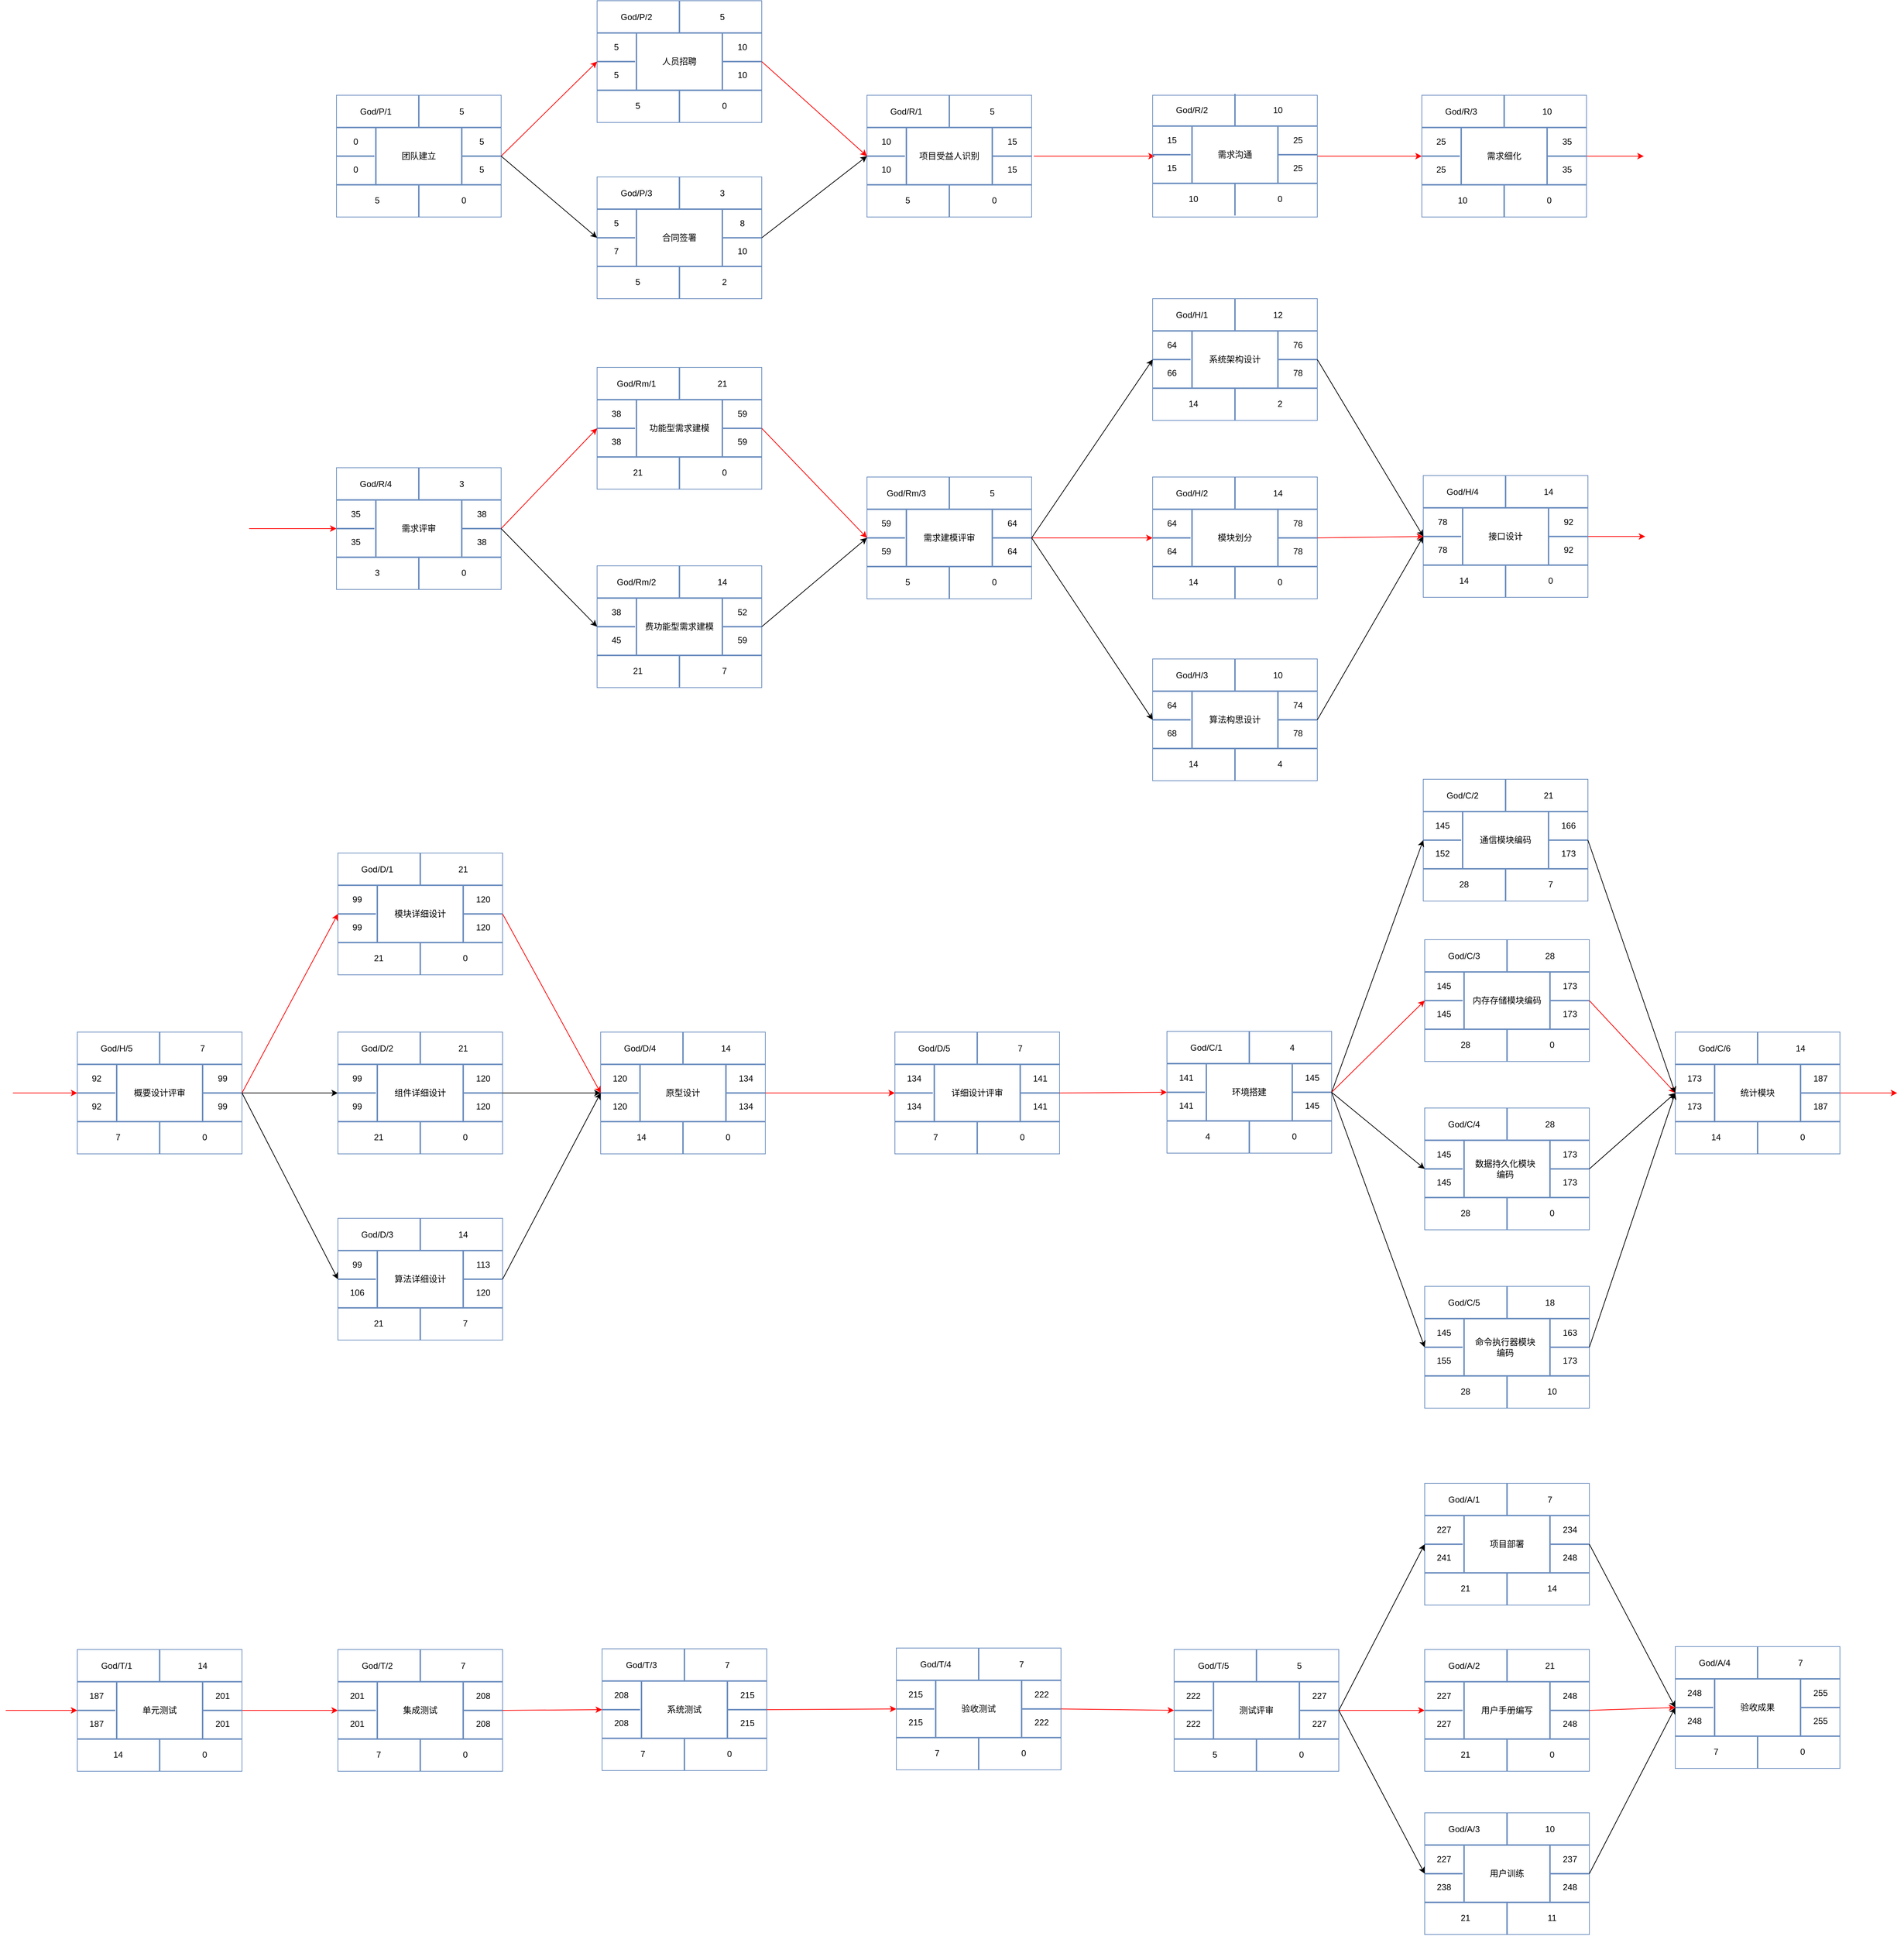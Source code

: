 <mxfile version="12.9.10" type="device"><diagram id="Uv5fmzc3TeCstMVYBgux" name="Page-1"><mxGraphModel dx="3904" dy="2480" grid="1" gridSize="10" guides="1" tooltips="1" connect="1" arrows="1" fold="1" page="1" pageScale="1" pageWidth="827" pageHeight="1169" math="0" shadow="0"><root><mxCell id="0"/><mxCell id="1" parent="0"/><mxCell id="00MJfAWH4BnS2YR_F01f-1" value="" style="rounded=0;whiteSpace=wrap;html=1;fillColor=none;strokeColor=#6c8ebf;" parent="1" vertex="1"><mxGeometry x="832" y="272" width="230" height="170" as="geometry"/></mxCell><mxCell id="00MJfAWH4BnS2YR_F01f-2" value="" style="line;strokeWidth=2;html=1;fillColor=#dae8fc;strokeColor=#6c8ebf;" parent="1" vertex="1"><mxGeometry x="832" y="312" width="230" height="10" as="geometry"/></mxCell><mxCell id="00MJfAWH4BnS2YR_F01f-3" value="" style="line;strokeWidth=2;html=1;fillColor=#dae8fc;strokeColor=#6c8ebf;" parent="1" vertex="1"><mxGeometry x="832" y="392" width="230" height="10" as="geometry"/></mxCell><mxCell id="00MJfAWH4BnS2YR_F01f-4" value="" style="line;strokeWidth=2;direction=south;html=1;fillColor=#dae8fc;strokeColor=#6c8ebf;" parent="1" vertex="1"><mxGeometry x="942" y="272" width="10" height="46" as="geometry"/></mxCell><mxCell id="00MJfAWH4BnS2YR_F01f-5" value="" style="line;strokeWidth=2;direction=south;html=1;fillColor=#dae8fc;strokeColor=#6c8ebf;" parent="1" vertex="1"><mxGeometry x="942" y="396" width="10" height="46" as="geometry"/></mxCell><mxCell id="00MJfAWH4BnS2YR_F01f-6" value="" style="line;strokeWidth=2;direction=south;html=1;fillColor=#dae8fc;strokeColor=#6c8ebf;" parent="1" vertex="1"><mxGeometry x="882" y="317" width="10" height="80" as="geometry"/></mxCell><mxCell id="00MJfAWH4BnS2YR_F01f-7" value="" style="line;strokeWidth=2;direction=south;html=1;fillColor=#dae8fc;strokeColor=#6c8ebf;" parent="1" vertex="1"><mxGeometry x="1002" y="316" width="10" height="80" as="geometry"/></mxCell><mxCell id="00MJfAWH4BnS2YR_F01f-8" value="" style="line;strokeWidth=2;html=1;fillColor=#dae8fc;strokeColor=#6c8ebf;" parent="1" vertex="1"><mxGeometry x="832" y="352" width="53" height="10" as="geometry"/></mxCell><mxCell id="00MJfAWH4BnS2YR_F01f-9" value="" style="line;strokeWidth=2;html=1;fillColor=#dae8fc;strokeColor=#6c8ebf;" parent="1" vertex="1"><mxGeometry x="1008" y="352" width="54" height="10" as="geometry"/></mxCell><mxCell id="00MJfAWH4BnS2YR_F01f-10" value="God/P/1" style="text;html=1;strokeColor=none;fillColor=none;align=center;verticalAlign=middle;whiteSpace=wrap;rounded=0;" parent="1" vertex="1"><mxGeometry x="842" y="280" width="90" height="30" as="geometry"/></mxCell><mxCell id="00MJfAWH4BnS2YR_F01f-11" value="5" style="text;html=1;strokeColor=none;fillColor=none;align=center;verticalAlign=middle;whiteSpace=wrap;rounded=0;" parent="1" vertex="1"><mxGeometry x="987" y="285" width="40" height="20" as="geometry"/></mxCell><mxCell id="00MJfAWH4BnS2YR_F01f-12" value="团队建立" style="text;html=1;strokeColor=none;fillColor=none;align=center;verticalAlign=middle;whiteSpace=wrap;rounded=0;" parent="1" vertex="1"><mxGeometry x="897" y="322" width="100" height="70" as="geometry"/></mxCell><mxCell id="00MJfAWH4BnS2YR_F01f-13" value="0" style="text;html=1;strokeColor=none;fillColor=none;align=center;verticalAlign=middle;whiteSpace=wrap;rounded=0;" parent="1" vertex="1"><mxGeometry x="843.5" y="327" width="30" height="20" as="geometry"/></mxCell><mxCell id="00MJfAWH4BnS2YR_F01f-14" value="5" style="text;html=1;strokeColor=none;fillColor=none;align=center;verticalAlign=middle;whiteSpace=wrap;rounded=0;" parent="1" vertex="1"><mxGeometry x="1020" y="327" width="30" height="20" as="geometry"/></mxCell><mxCell id="00MJfAWH4BnS2YR_F01f-15" value="0" style="text;html=1;strokeColor=none;fillColor=none;align=center;verticalAlign=middle;whiteSpace=wrap;rounded=0;" parent="1" vertex="1"><mxGeometry x="843.5" y="366" width="30" height="20" as="geometry"/></mxCell><mxCell id="00MJfAWH4BnS2YR_F01f-16" value="5" style="text;html=1;strokeColor=none;fillColor=none;align=center;verticalAlign=middle;whiteSpace=wrap;rounded=0;" parent="1" vertex="1"><mxGeometry x="1020" y="366" width="30" height="20" as="geometry"/></mxCell><mxCell id="00MJfAWH4BnS2YR_F01f-17" value="5" style="text;html=1;strokeColor=none;fillColor=none;align=center;verticalAlign=middle;whiteSpace=wrap;rounded=0;" parent="1" vertex="1"><mxGeometry x="843.5" y="409" width="90" height="20" as="geometry"/></mxCell><mxCell id="00MJfAWH4BnS2YR_F01f-18" value="0" style="text;html=1;strokeColor=none;fillColor=none;align=center;verticalAlign=middle;whiteSpace=wrap;rounded=0;" parent="1" vertex="1"><mxGeometry x="960" y="409" width="100" height="20" as="geometry"/></mxCell><mxCell id="00MJfAWH4BnS2YR_F01f-19" value="" style="rounded=0;whiteSpace=wrap;html=1;fillColor=none;strokeColor=#6c8ebf;" parent="1" vertex="1"><mxGeometry x="1196" y="140" width="230" height="170" as="geometry"/></mxCell><mxCell id="00MJfAWH4BnS2YR_F01f-20" value="" style="line;strokeWidth=2;html=1;fillColor=#dae8fc;strokeColor=#6c8ebf;" parent="1" vertex="1"><mxGeometry x="1196" y="180" width="230" height="10" as="geometry"/></mxCell><mxCell id="00MJfAWH4BnS2YR_F01f-21" value="" style="line;strokeWidth=2;html=1;fillColor=#dae8fc;strokeColor=#6c8ebf;" parent="1" vertex="1"><mxGeometry x="1196" y="260" width="230" height="10" as="geometry"/></mxCell><mxCell id="00MJfAWH4BnS2YR_F01f-22" value="" style="line;strokeWidth=2;direction=south;html=1;fillColor=#dae8fc;strokeColor=#6c8ebf;" parent="1" vertex="1"><mxGeometry x="1306" y="140" width="10" height="46" as="geometry"/></mxCell><mxCell id="00MJfAWH4BnS2YR_F01f-23" value="" style="line;strokeWidth=2;direction=south;html=1;fillColor=#dae8fc;strokeColor=#6c8ebf;" parent="1" vertex="1"><mxGeometry x="1306" y="264" width="10" height="46" as="geometry"/></mxCell><mxCell id="00MJfAWH4BnS2YR_F01f-24" value="" style="line;strokeWidth=2;direction=south;html=1;fillColor=#dae8fc;strokeColor=#6c8ebf;" parent="1" vertex="1"><mxGeometry x="1246" y="185" width="10" height="80" as="geometry"/></mxCell><mxCell id="00MJfAWH4BnS2YR_F01f-25" value="" style="line;strokeWidth=2;direction=south;html=1;fillColor=#dae8fc;strokeColor=#6c8ebf;" parent="1" vertex="1"><mxGeometry x="1366" y="184" width="10" height="80" as="geometry"/></mxCell><mxCell id="00MJfAWH4BnS2YR_F01f-26" value="" style="line;strokeWidth=2;html=1;fillColor=#dae8fc;strokeColor=#6c8ebf;" parent="1" vertex="1"><mxGeometry x="1196" y="220" width="53" height="10" as="geometry"/></mxCell><mxCell id="00MJfAWH4BnS2YR_F01f-27" value="" style="line;strokeWidth=2;html=1;fillColor=#dae8fc;strokeColor=#6c8ebf;" parent="1" vertex="1"><mxGeometry x="1372" y="220" width="54" height="10" as="geometry"/></mxCell><mxCell id="00MJfAWH4BnS2YR_F01f-28" value="God/P/2" style="text;html=1;strokeColor=none;fillColor=none;align=center;verticalAlign=middle;whiteSpace=wrap;rounded=0;" parent="1" vertex="1"><mxGeometry x="1206" y="148" width="90" height="30" as="geometry"/></mxCell><mxCell id="00MJfAWH4BnS2YR_F01f-29" value="5" style="text;html=1;strokeColor=none;fillColor=none;align=center;verticalAlign=middle;whiteSpace=wrap;rounded=0;" parent="1" vertex="1"><mxGeometry x="1351" y="153" width="40" height="20" as="geometry"/></mxCell><mxCell id="00MJfAWH4BnS2YR_F01f-30" value="人员招聘" style="text;html=1;strokeColor=none;fillColor=none;align=center;verticalAlign=middle;whiteSpace=wrap;rounded=0;" parent="1" vertex="1"><mxGeometry x="1261" y="190" width="100" height="70" as="geometry"/></mxCell><mxCell id="00MJfAWH4BnS2YR_F01f-31" value="5" style="text;html=1;strokeColor=none;fillColor=none;align=center;verticalAlign=middle;whiteSpace=wrap;rounded=0;" parent="1" vertex="1"><mxGeometry x="1207.5" y="195" width="30" height="20" as="geometry"/></mxCell><mxCell id="00MJfAWH4BnS2YR_F01f-32" value="10" style="text;html=1;strokeColor=none;fillColor=none;align=center;verticalAlign=middle;whiteSpace=wrap;rounded=0;" parent="1" vertex="1"><mxGeometry x="1384" y="195" width="30" height="20" as="geometry"/></mxCell><mxCell id="00MJfAWH4BnS2YR_F01f-33" value="5" style="text;html=1;strokeColor=none;fillColor=none;align=center;verticalAlign=middle;whiteSpace=wrap;rounded=0;" parent="1" vertex="1"><mxGeometry x="1207.5" y="234" width="30" height="20" as="geometry"/></mxCell><mxCell id="00MJfAWH4BnS2YR_F01f-34" value="10" style="text;html=1;strokeColor=none;fillColor=none;align=center;verticalAlign=middle;whiteSpace=wrap;rounded=0;" parent="1" vertex="1"><mxGeometry x="1384" y="234" width="30" height="20" as="geometry"/></mxCell><mxCell id="00MJfAWH4BnS2YR_F01f-35" value="5" style="text;html=1;strokeColor=none;fillColor=none;align=center;verticalAlign=middle;whiteSpace=wrap;rounded=0;" parent="1" vertex="1"><mxGeometry x="1207.5" y="277" width="90" height="20" as="geometry"/></mxCell><mxCell id="00MJfAWH4BnS2YR_F01f-36" value="0" style="text;html=1;strokeColor=none;fillColor=none;align=center;verticalAlign=middle;whiteSpace=wrap;rounded=0;" parent="1" vertex="1"><mxGeometry x="1324" y="277" width="100" height="20" as="geometry"/></mxCell><mxCell id="00MJfAWH4BnS2YR_F01f-37" value="" style="rounded=0;whiteSpace=wrap;html=1;fillColor=none;strokeColor=#6c8ebf;" parent="1" vertex="1"><mxGeometry x="1196" y="386" width="230" height="170" as="geometry"/></mxCell><mxCell id="00MJfAWH4BnS2YR_F01f-38" value="" style="line;strokeWidth=2;html=1;fillColor=#dae8fc;strokeColor=#6c8ebf;" parent="1" vertex="1"><mxGeometry x="1196" y="426" width="230" height="10" as="geometry"/></mxCell><mxCell id="00MJfAWH4BnS2YR_F01f-39" value="" style="line;strokeWidth=2;html=1;fillColor=#dae8fc;strokeColor=#6c8ebf;" parent="1" vertex="1"><mxGeometry x="1196" y="506" width="230" height="10" as="geometry"/></mxCell><mxCell id="00MJfAWH4BnS2YR_F01f-40" value="" style="line;strokeWidth=2;direction=south;html=1;fillColor=#dae8fc;strokeColor=#6c8ebf;" parent="1" vertex="1"><mxGeometry x="1306" y="386" width="10" height="46" as="geometry"/></mxCell><mxCell id="00MJfAWH4BnS2YR_F01f-41" value="" style="line;strokeWidth=2;direction=south;html=1;fillColor=#dae8fc;strokeColor=#6c8ebf;" parent="1" vertex="1"><mxGeometry x="1306" y="510" width="10" height="46" as="geometry"/></mxCell><mxCell id="00MJfAWH4BnS2YR_F01f-42" value="" style="line;strokeWidth=2;direction=south;html=1;fillColor=#dae8fc;strokeColor=#6c8ebf;" parent="1" vertex="1"><mxGeometry x="1246" y="431" width="10" height="80" as="geometry"/></mxCell><mxCell id="00MJfAWH4BnS2YR_F01f-43" value="" style="line;strokeWidth=2;direction=south;html=1;fillColor=#dae8fc;strokeColor=#6c8ebf;" parent="1" vertex="1"><mxGeometry x="1366" y="430" width="10" height="80" as="geometry"/></mxCell><mxCell id="00MJfAWH4BnS2YR_F01f-44" value="" style="line;strokeWidth=2;html=1;fillColor=#dae8fc;strokeColor=#6c8ebf;" parent="1" vertex="1"><mxGeometry x="1196" y="466" width="53" height="10" as="geometry"/></mxCell><mxCell id="00MJfAWH4BnS2YR_F01f-45" value="" style="line;strokeWidth=2;html=1;fillColor=#dae8fc;strokeColor=#6c8ebf;" parent="1" vertex="1"><mxGeometry x="1372" y="466" width="54" height="10" as="geometry"/></mxCell><mxCell id="00MJfAWH4BnS2YR_F01f-46" value="God/P/3" style="text;html=1;strokeColor=none;fillColor=none;align=center;verticalAlign=middle;whiteSpace=wrap;rounded=0;" parent="1" vertex="1"><mxGeometry x="1206" y="394" width="90" height="30" as="geometry"/></mxCell><mxCell id="00MJfAWH4BnS2YR_F01f-47" value="3" style="text;html=1;strokeColor=none;fillColor=none;align=center;verticalAlign=middle;whiteSpace=wrap;rounded=0;" parent="1" vertex="1"><mxGeometry x="1351" y="399" width="40" height="20" as="geometry"/></mxCell><mxCell id="00MJfAWH4BnS2YR_F01f-48" value="合同签署" style="text;html=1;strokeColor=none;fillColor=none;align=center;verticalAlign=middle;whiteSpace=wrap;rounded=0;" parent="1" vertex="1"><mxGeometry x="1261" y="436" width="100" height="70" as="geometry"/></mxCell><mxCell id="00MJfAWH4BnS2YR_F01f-49" value="5" style="text;html=1;strokeColor=none;fillColor=none;align=center;verticalAlign=middle;whiteSpace=wrap;rounded=0;" parent="1" vertex="1"><mxGeometry x="1207.5" y="441" width="30" height="20" as="geometry"/></mxCell><mxCell id="00MJfAWH4BnS2YR_F01f-50" value="8" style="text;html=1;strokeColor=none;fillColor=none;align=center;verticalAlign=middle;whiteSpace=wrap;rounded=0;" parent="1" vertex="1"><mxGeometry x="1384" y="441" width="30" height="20" as="geometry"/></mxCell><mxCell id="00MJfAWH4BnS2YR_F01f-51" value="7" style="text;html=1;strokeColor=none;fillColor=none;align=center;verticalAlign=middle;whiteSpace=wrap;rounded=0;" parent="1" vertex="1"><mxGeometry x="1207.5" y="480" width="30" height="20" as="geometry"/></mxCell><mxCell id="00MJfAWH4BnS2YR_F01f-52" value="10" style="text;html=1;strokeColor=none;fillColor=none;align=center;verticalAlign=middle;whiteSpace=wrap;rounded=0;" parent="1" vertex="1"><mxGeometry x="1384" y="480" width="30" height="20" as="geometry"/></mxCell><mxCell id="00MJfAWH4BnS2YR_F01f-53" value="5" style="text;html=1;strokeColor=none;fillColor=none;align=center;verticalAlign=middle;whiteSpace=wrap;rounded=0;" parent="1" vertex="1"><mxGeometry x="1207.5" y="523" width="90" height="20" as="geometry"/></mxCell><mxCell id="00MJfAWH4BnS2YR_F01f-54" value="2" style="text;html=1;strokeColor=none;fillColor=none;align=center;verticalAlign=middle;whiteSpace=wrap;rounded=0;" parent="1" vertex="1"><mxGeometry x="1324" y="523" width="100" height="20" as="geometry"/></mxCell><mxCell id="00MJfAWH4BnS2YR_F01f-729" style="edgeStyle=orthogonalEdgeStyle;rounded=1;orthogonalLoop=1;jettySize=auto;html=1;exitX=1;exitY=0.5;exitDx=0;exitDy=0;entryX=0;entryY=0.5;entryDx=0;entryDy=0;strokeColor=#FF0000;fillColor=#f8cecc;" parent="1" edge="1"><mxGeometry relative="1" as="geometry"><mxPoint x="1806" y="357" as="sourcePoint"/><mxPoint x="1975.0" y="357" as="targetPoint"/></mxGeometry></mxCell><mxCell id="00MJfAWH4BnS2YR_F01f-55" value="" style="rounded=0;whiteSpace=wrap;html=1;fillColor=none;strokeColor=#6c8ebf;" parent="1" vertex="1"><mxGeometry x="1573" y="272" width="230" height="170" as="geometry"/></mxCell><mxCell id="00MJfAWH4BnS2YR_F01f-56" value="" style="line;strokeWidth=2;html=1;fillColor=#dae8fc;strokeColor=#6c8ebf;" parent="1" vertex="1"><mxGeometry x="1573" y="312" width="230" height="10" as="geometry"/></mxCell><mxCell id="00MJfAWH4BnS2YR_F01f-57" value="" style="line;strokeWidth=2;html=1;fillColor=#dae8fc;strokeColor=#6c8ebf;" parent="1" vertex="1"><mxGeometry x="1573" y="392" width="230" height="10" as="geometry"/></mxCell><mxCell id="00MJfAWH4BnS2YR_F01f-58" value="" style="line;strokeWidth=2;direction=south;html=1;fillColor=#dae8fc;strokeColor=#6c8ebf;" parent="1" vertex="1"><mxGeometry x="1683" y="272" width="10" height="46" as="geometry"/></mxCell><mxCell id="00MJfAWH4BnS2YR_F01f-59" value="" style="line;strokeWidth=2;direction=south;html=1;fillColor=#dae8fc;strokeColor=#6c8ebf;" parent="1" vertex="1"><mxGeometry x="1683" y="396" width="10" height="46" as="geometry"/></mxCell><mxCell id="00MJfAWH4BnS2YR_F01f-60" value="" style="line;strokeWidth=2;direction=south;html=1;fillColor=#dae8fc;strokeColor=#6c8ebf;" parent="1" vertex="1"><mxGeometry x="1623" y="317" width="10" height="80" as="geometry"/></mxCell><mxCell id="00MJfAWH4BnS2YR_F01f-61" value="" style="line;strokeWidth=2;direction=south;html=1;fillColor=#dae8fc;strokeColor=#6c8ebf;" parent="1" vertex="1"><mxGeometry x="1743" y="316" width="10" height="80" as="geometry"/></mxCell><mxCell id="00MJfAWH4BnS2YR_F01f-62" value="" style="line;strokeWidth=2;html=1;fillColor=#dae8fc;strokeColor=#6c8ebf;" parent="1" vertex="1"><mxGeometry x="1573" y="352" width="53" height="10" as="geometry"/></mxCell><mxCell id="00MJfAWH4BnS2YR_F01f-63" value="" style="line;strokeWidth=2;html=1;fillColor=#dae8fc;strokeColor=#6c8ebf;" parent="1" vertex="1"><mxGeometry x="1749" y="352" width="54" height="10" as="geometry"/></mxCell><mxCell id="00MJfAWH4BnS2YR_F01f-64" value="God/R/1" style="text;html=1;strokeColor=none;fillColor=none;align=center;verticalAlign=middle;whiteSpace=wrap;rounded=0;" parent="1" vertex="1"><mxGeometry x="1583" y="280" width="90" height="30" as="geometry"/></mxCell><mxCell id="00MJfAWH4BnS2YR_F01f-65" value="5" style="text;html=1;strokeColor=none;fillColor=none;align=center;verticalAlign=middle;whiteSpace=wrap;rounded=0;" parent="1" vertex="1"><mxGeometry x="1728" y="285" width="40" height="20" as="geometry"/></mxCell><mxCell id="00MJfAWH4BnS2YR_F01f-66" value="项目受益人识别" style="text;html=1;strokeColor=none;fillColor=none;align=center;verticalAlign=middle;whiteSpace=wrap;rounded=0;" parent="1" vertex="1"><mxGeometry x="1638" y="322" width="100" height="70" as="geometry"/></mxCell><mxCell id="00MJfAWH4BnS2YR_F01f-67" value="10" style="text;html=1;strokeColor=none;fillColor=none;align=center;verticalAlign=middle;whiteSpace=wrap;rounded=0;" parent="1" vertex="1"><mxGeometry x="1584.5" y="327" width="30" height="20" as="geometry"/></mxCell><mxCell id="00MJfAWH4BnS2YR_F01f-68" value="15" style="text;html=1;strokeColor=none;fillColor=none;align=center;verticalAlign=middle;whiteSpace=wrap;rounded=0;" parent="1" vertex="1"><mxGeometry x="1761" y="327" width="30" height="20" as="geometry"/></mxCell><mxCell id="00MJfAWH4BnS2YR_F01f-69" value="10" style="text;html=1;strokeColor=none;fillColor=none;align=center;verticalAlign=middle;whiteSpace=wrap;rounded=0;" parent="1" vertex="1"><mxGeometry x="1584.5" y="366" width="30" height="20" as="geometry"/></mxCell><mxCell id="00MJfAWH4BnS2YR_F01f-70" value="15" style="text;html=1;strokeColor=none;fillColor=none;align=center;verticalAlign=middle;whiteSpace=wrap;rounded=0;" parent="1" vertex="1"><mxGeometry x="1761" y="366" width="30" height="20" as="geometry"/></mxCell><mxCell id="00MJfAWH4BnS2YR_F01f-71" value="5" style="text;html=1;strokeColor=none;fillColor=none;align=center;verticalAlign=middle;whiteSpace=wrap;rounded=0;" parent="1" vertex="1"><mxGeometry x="1584.5" y="409" width="90" height="20" as="geometry"/></mxCell><mxCell id="00MJfAWH4BnS2YR_F01f-72" value="0" style="text;html=1;strokeColor=none;fillColor=none;align=center;verticalAlign=middle;whiteSpace=wrap;rounded=0;" parent="1" vertex="1"><mxGeometry x="1701" y="409" width="100" height="20" as="geometry"/></mxCell><mxCell id="00MJfAWH4BnS2YR_F01f-731" style="edgeStyle=orthogonalEdgeStyle;rounded=1;orthogonalLoop=1;jettySize=auto;html=1;exitX=1;exitY=0.5;exitDx=0;exitDy=0;entryX=0;entryY=0.5;entryDx=0;entryDy=0;strokeColor=#FF0000;fillColor=#f8cecc;" parent="1" source="00MJfAWH4BnS2YR_F01f-73" target="00MJfAWH4BnS2YR_F01f-91" edge="1"><mxGeometry relative="1" as="geometry"/></mxCell><mxCell id="00MJfAWH4BnS2YR_F01f-73" value="" style="rounded=0;whiteSpace=wrap;html=1;fillColor=none;strokeColor=#6c8ebf;" parent="1" vertex="1"><mxGeometry x="1972" y="272" width="230" height="170" as="geometry"/></mxCell><mxCell id="00MJfAWH4BnS2YR_F01f-74" value="" style="line;strokeWidth=2;html=1;fillColor=#dae8fc;strokeColor=#6c8ebf;" parent="1" vertex="1"><mxGeometry x="1972" y="310" width="230" height="10" as="geometry"/></mxCell><mxCell id="00MJfAWH4BnS2YR_F01f-75" value="" style="line;strokeWidth=2;html=1;fillColor=#dae8fc;strokeColor=#6c8ebf;" parent="1" vertex="1"><mxGeometry x="1972" y="390" width="230" height="10" as="geometry"/></mxCell><mxCell id="00MJfAWH4BnS2YR_F01f-76" value="" style="line;strokeWidth=2;direction=south;html=1;fillColor=#dae8fc;strokeColor=#6c8ebf;" parent="1" vertex="1"><mxGeometry x="2082" y="270" width="10" height="46" as="geometry"/></mxCell><mxCell id="00MJfAWH4BnS2YR_F01f-77" value="" style="line;strokeWidth=2;direction=south;html=1;fillColor=#dae8fc;strokeColor=#6c8ebf;" parent="1" vertex="1"><mxGeometry x="2082" y="394" width="10" height="46" as="geometry"/></mxCell><mxCell id="00MJfAWH4BnS2YR_F01f-78" value="" style="line;strokeWidth=2;direction=south;html=1;fillColor=#dae8fc;strokeColor=#6c8ebf;" parent="1" vertex="1"><mxGeometry x="2022" y="315" width="10" height="80" as="geometry"/></mxCell><mxCell id="00MJfAWH4BnS2YR_F01f-79" value="" style="line;strokeWidth=2;direction=south;html=1;fillColor=#dae8fc;strokeColor=#6c8ebf;" parent="1" vertex="1"><mxGeometry x="2142" y="314" width="10" height="80" as="geometry"/></mxCell><mxCell id="00MJfAWH4BnS2YR_F01f-80" value="" style="line;strokeWidth=2;html=1;fillColor=#dae8fc;strokeColor=#6c8ebf;" parent="1" vertex="1"><mxGeometry x="1972" y="350" width="53" height="10" as="geometry"/></mxCell><mxCell id="00MJfAWH4BnS2YR_F01f-81" value="" style="line;strokeWidth=2;html=1;fillColor=#dae8fc;strokeColor=#6c8ebf;" parent="1" vertex="1"><mxGeometry x="2148" y="350" width="54" height="10" as="geometry"/></mxCell><mxCell id="00MJfAWH4BnS2YR_F01f-82" value="God/R/2" style="text;html=1;strokeColor=none;fillColor=none;align=center;verticalAlign=middle;whiteSpace=wrap;rounded=0;" parent="1" vertex="1"><mxGeometry x="1982" y="278" width="90" height="30" as="geometry"/></mxCell><mxCell id="00MJfAWH4BnS2YR_F01f-83" value="10" style="text;html=1;strokeColor=none;fillColor=none;align=center;verticalAlign=middle;whiteSpace=wrap;rounded=0;" parent="1" vertex="1"><mxGeometry x="2127" y="283" width="40" height="20" as="geometry"/></mxCell><mxCell id="00MJfAWH4BnS2YR_F01f-84" value="需求沟通" style="text;html=1;strokeColor=none;fillColor=none;align=center;verticalAlign=middle;whiteSpace=wrap;rounded=0;" parent="1" vertex="1"><mxGeometry x="2037" y="320" width="100" height="70" as="geometry"/></mxCell><mxCell id="00MJfAWH4BnS2YR_F01f-85" value="15" style="text;html=1;strokeColor=none;fillColor=none;align=center;verticalAlign=middle;whiteSpace=wrap;rounded=0;" parent="1" vertex="1"><mxGeometry x="1983.5" y="325" width="30" height="20" as="geometry"/></mxCell><mxCell id="00MJfAWH4BnS2YR_F01f-86" value="25" style="text;html=1;strokeColor=none;fillColor=none;align=center;verticalAlign=middle;whiteSpace=wrap;rounded=0;" parent="1" vertex="1"><mxGeometry x="2160" y="325" width="30" height="20" as="geometry"/></mxCell><mxCell id="00MJfAWH4BnS2YR_F01f-87" value="15" style="text;html=1;strokeColor=none;fillColor=none;align=center;verticalAlign=middle;whiteSpace=wrap;rounded=0;" parent="1" vertex="1"><mxGeometry x="1983.5" y="364" width="30" height="20" as="geometry"/></mxCell><mxCell id="00MJfAWH4BnS2YR_F01f-88" value="25" style="text;html=1;strokeColor=none;fillColor=none;align=center;verticalAlign=middle;whiteSpace=wrap;rounded=0;" parent="1" vertex="1"><mxGeometry x="2160" y="364" width="30" height="20" as="geometry"/></mxCell><mxCell id="00MJfAWH4BnS2YR_F01f-89" value="10" style="text;html=1;strokeColor=none;fillColor=none;align=center;verticalAlign=middle;whiteSpace=wrap;rounded=0;" parent="1" vertex="1"><mxGeometry x="1983.5" y="407" width="90" height="20" as="geometry"/></mxCell><mxCell id="00MJfAWH4BnS2YR_F01f-90" value="0" style="text;html=1;strokeColor=none;fillColor=none;align=center;verticalAlign=middle;whiteSpace=wrap;rounded=0;" parent="1" vertex="1"><mxGeometry x="2100" y="407" width="100" height="20" as="geometry"/></mxCell><mxCell id="00MJfAWH4BnS2YR_F01f-747" value="" style="edgeStyle=orthogonalEdgeStyle;rounded=1;orthogonalLoop=1;jettySize=auto;html=1;strokeColor=#FF0000;fillColor=#f8cecc;" parent="1" source="00MJfAWH4BnS2YR_F01f-91" edge="1"><mxGeometry relative="1" as="geometry"><mxPoint x="2658" y="357" as="targetPoint"/></mxGeometry></mxCell><mxCell id="00MJfAWH4BnS2YR_F01f-91" value="" style="rounded=0;whiteSpace=wrap;html=1;fillColor=none;strokeColor=#6c8ebf;" parent="1" vertex="1"><mxGeometry x="2348" y="272" width="230" height="170" as="geometry"/></mxCell><mxCell id="00MJfAWH4BnS2YR_F01f-92" value="" style="line;strokeWidth=2;html=1;fillColor=#dae8fc;strokeColor=#6c8ebf;" parent="1" vertex="1"><mxGeometry x="2348" y="312" width="230" height="10" as="geometry"/></mxCell><mxCell id="00MJfAWH4BnS2YR_F01f-93" value="" style="line;strokeWidth=2;html=1;fillColor=#dae8fc;strokeColor=#6c8ebf;" parent="1" vertex="1"><mxGeometry x="2348" y="392" width="230" height="10" as="geometry"/></mxCell><mxCell id="00MJfAWH4BnS2YR_F01f-94" value="" style="line;strokeWidth=2;direction=south;html=1;fillColor=#dae8fc;strokeColor=#6c8ebf;" parent="1" vertex="1"><mxGeometry x="2458" y="272" width="10" height="46" as="geometry"/></mxCell><mxCell id="00MJfAWH4BnS2YR_F01f-95" value="" style="line;strokeWidth=2;direction=south;html=1;fillColor=#dae8fc;strokeColor=#6c8ebf;" parent="1" vertex="1"><mxGeometry x="2458" y="396" width="10" height="46" as="geometry"/></mxCell><mxCell id="00MJfAWH4BnS2YR_F01f-96" value="" style="line;strokeWidth=2;direction=south;html=1;fillColor=#dae8fc;strokeColor=#6c8ebf;" parent="1" vertex="1"><mxGeometry x="2398" y="317" width="10" height="80" as="geometry"/></mxCell><mxCell id="00MJfAWH4BnS2YR_F01f-97" value="" style="line;strokeWidth=2;direction=south;html=1;fillColor=#dae8fc;strokeColor=#6c8ebf;" parent="1" vertex="1"><mxGeometry x="2518" y="316" width="10" height="80" as="geometry"/></mxCell><mxCell id="00MJfAWH4BnS2YR_F01f-98" value="" style="line;strokeWidth=2;html=1;fillColor=#dae8fc;strokeColor=#6c8ebf;" parent="1" vertex="1"><mxGeometry x="2348" y="352" width="53" height="10" as="geometry"/></mxCell><mxCell id="00MJfAWH4BnS2YR_F01f-99" value="" style="line;strokeWidth=2;html=1;fillColor=#dae8fc;strokeColor=#6c8ebf;" parent="1" vertex="1"><mxGeometry x="2524" y="352" width="54" height="10" as="geometry"/></mxCell><mxCell id="00MJfAWH4BnS2YR_F01f-100" value="God/R/3" style="text;html=1;strokeColor=none;fillColor=none;align=center;verticalAlign=middle;whiteSpace=wrap;rounded=0;" parent="1" vertex="1"><mxGeometry x="2358" y="280" width="90" height="30" as="geometry"/></mxCell><mxCell id="00MJfAWH4BnS2YR_F01f-101" value="10" style="text;html=1;strokeColor=none;fillColor=none;align=center;verticalAlign=middle;whiteSpace=wrap;rounded=0;" parent="1" vertex="1"><mxGeometry x="2503" y="285" width="40" height="20" as="geometry"/></mxCell><mxCell id="00MJfAWH4BnS2YR_F01f-102" value="需求细化" style="text;html=1;strokeColor=none;fillColor=none;align=center;verticalAlign=middle;whiteSpace=wrap;rounded=0;" parent="1" vertex="1"><mxGeometry x="2413" y="322" width="100" height="70" as="geometry"/></mxCell><mxCell id="00MJfAWH4BnS2YR_F01f-103" value="25" style="text;html=1;strokeColor=none;fillColor=none;align=center;verticalAlign=middle;whiteSpace=wrap;rounded=0;" parent="1" vertex="1"><mxGeometry x="2359.5" y="327" width="30" height="20" as="geometry"/></mxCell><mxCell id="00MJfAWH4BnS2YR_F01f-104" value="35" style="text;html=1;strokeColor=none;fillColor=none;align=center;verticalAlign=middle;whiteSpace=wrap;rounded=0;" parent="1" vertex="1"><mxGeometry x="2536" y="327" width="30" height="20" as="geometry"/></mxCell><mxCell id="00MJfAWH4BnS2YR_F01f-105" value="25" style="text;html=1;strokeColor=none;fillColor=none;align=center;verticalAlign=middle;whiteSpace=wrap;rounded=0;" parent="1" vertex="1"><mxGeometry x="2359.5" y="366" width="30" height="20" as="geometry"/></mxCell><mxCell id="00MJfAWH4BnS2YR_F01f-106" value="35" style="text;html=1;strokeColor=none;fillColor=none;align=center;verticalAlign=middle;whiteSpace=wrap;rounded=0;" parent="1" vertex="1"><mxGeometry x="2536" y="366" width="30" height="20" as="geometry"/></mxCell><mxCell id="00MJfAWH4BnS2YR_F01f-107" value="10" style="text;html=1;strokeColor=none;fillColor=none;align=center;verticalAlign=middle;whiteSpace=wrap;rounded=0;" parent="1" vertex="1"><mxGeometry x="2359.5" y="409" width="90" height="20" as="geometry"/></mxCell><mxCell id="00MJfAWH4BnS2YR_F01f-108" value="0" style="text;html=1;strokeColor=none;fillColor=none;align=center;verticalAlign=middle;whiteSpace=wrap;rounded=0;" parent="1" vertex="1"><mxGeometry x="2476" y="409" width="100" height="20" as="geometry"/></mxCell><mxCell id="00MJfAWH4BnS2YR_F01f-109" value="" style="rounded=0;whiteSpace=wrap;html=1;fillColor=none;strokeColor=#6c8ebf;" parent="1" vertex="1"><mxGeometry x="832" y="792" width="230" height="170" as="geometry"/></mxCell><mxCell id="00MJfAWH4BnS2YR_F01f-110" value="" style="line;strokeWidth=2;html=1;fillColor=#dae8fc;strokeColor=#6c8ebf;" parent="1" vertex="1"><mxGeometry x="832" y="832" width="230" height="10" as="geometry"/></mxCell><mxCell id="00MJfAWH4BnS2YR_F01f-111" value="" style="line;strokeWidth=2;html=1;fillColor=#dae8fc;strokeColor=#6c8ebf;" parent="1" vertex="1"><mxGeometry x="832" y="912" width="230" height="10" as="geometry"/></mxCell><mxCell id="00MJfAWH4BnS2YR_F01f-112" value="" style="line;strokeWidth=2;direction=south;html=1;fillColor=#dae8fc;strokeColor=#6c8ebf;" parent="1" vertex="1"><mxGeometry x="942" y="792" width="10" height="46" as="geometry"/></mxCell><mxCell id="00MJfAWH4BnS2YR_F01f-113" value="" style="line;strokeWidth=2;direction=south;html=1;fillColor=#dae8fc;strokeColor=#6c8ebf;" parent="1" vertex="1"><mxGeometry x="942" y="916" width="10" height="46" as="geometry"/></mxCell><mxCell id="00MJfAWH4BnS2YR_F01f-114" value="" style="line;strokeWidth=2;direction=south;html=1;fillColor=#dae8fc;strokeColor=#6c8ebf;" parent="1" vertex="1"><mxGeometry x="882" y="837" width="10" height="80" as="geometry"/></mxCell><mxCell id="00MJfAWH4BnS2YR_F01f-115" value="" style="line;strokeWidth=2;direction=south;html=1;fillColor=#dae8fc;strokeColor=#6c8ebf;" parent="1" vertex="1"><mxGeometry x="1002" y="836" width="10" height="80" as="geometry"/></mxCell><mxCell id="00MJfAWH4BnS2YR_F01f-116" value="" style="line;strokeWidth=2;html=1;fillColor=#dae8fc;strokeColor=#6c8ebf;" parent="1" vertex="1"><mxGeometry x="832" y="872" width="53" height="10" as="geometry"/></mxCell><mxCell id="00MJfAWH4BnS2YR_F01f-117" value="" style="line;strokeWidth=2;html=1;fillColor=#dae8fc;strokeColor=#6c8ebf;" parent="1" vertex="1"><mxGeometry x="1008" y="872" width="54" height="10" as="geometry"/></mxCell><mxCell id="00MJfAWH4BnS2YR_F01f-118" value="God/R/4" style="text;html=1;strokeColor=none;fillColor=none;align=center;verticalAlign=middle;whiteSpace=wrap;rounded=0;" parent="1" vertex="1"><mxGeometry x="842" y="800" width="90" height="30" as="geometry"/></mxCell><mxCell id="00MJfAWH4BnS2YR_F01f-119" value="3" style="text;html=1;strokeColor=none;fillColor=none;align=center;verticalAlign=middle;whiteSpace=wrap;rounded=0;" parent="1" vertex="1"><mxGeometry x="987" y="805" width="40" height="20" as="geometry"/></mxCell><mxCell id="00MJfAWH4BnS2YR_F01f-120" value="需求评审" style="text;html=1;strokeColor=none;fillColor=none;align=center;verticalAlign=middle;whiteSpace=wrap;rounded=0;" parent="1" vertex="1"><mxGeometry x="897" y="842" width="100" height="70" as="geometry"/></mxCell><mxCell id="00MJfAWH4BnS2YR_F01f-121" value="35" style="text;html=1;strokeColor=none;fillColor=none;align=center;verticalAlign=middle;whiteSpace=wrap;rounded=0;" parent="1" vertex="1"><mxGeometry x="843.5" y="847" width="30" height="20" as="geometry"/></mxCell><mxCell id="00MJfAWH4BnS2YR_F01f-122" value="38" style="text;html=1;strokeColor=none;fillColor=none;align=center;verticalAlign=middle;whiteSpace=wrap;rounded=0;" parent="1" vertex="1"><mxGeometry x="1020" y="847" width="30" height="20" as="geometry"/></mxCell><mxCell id="00MJfAWH4BnS2YR_F01f-123" value="35" style="text;html=1;strokeColor=none;fillColor=none;align=center;verticalAlign=middle;whiteSpace=wrap;rounded=0;" parent="1" vertex="1"><mxGeometry x="843.5" y="886" width="30" height="20" as="geometry"/></mxCell><mxCell id="00MJfAWH4BnS2YR_F01f-124" value="38" style="text;html=1;strokeColor=none;fillColor=none;align=center;verticalAlign=middle;whiteSpace=wrap;rounded=0;" parent="1" vertex="1"><mxGeometry x="1020" y="886" width="30" height="20" as="geometry"/></mxCell><mxCell id="00MJfAWH4BnS2YR_F01f-125" value="3" style="text;html=1;strokeColor=none;fillColor=none;align=center;verticalAlign=middle;whiteSpace=wrap;rounded=0;" parent="1" vertex="1"><mxGeometry x="843.5" y="929" width="90" height="20" as="geometry"/></mxCell><mxCell id="00MJfAWH4BnS2YR_F01f-126" value="0" style="text;html=1;strokeColor=none;fillColor=none;align=center;verticalAlign=middle;whiteSpace=wrap;rounded=0;" parent="1" vertex="1"><mxGeometry x="960" y="929" width="100" height="20" as="geometry"/></mxCell><mxCell id="00MJfAWH4BnS2YR_F01f-127" value="" style="rounded=0;whiteSpace=wrap;html=1;fillColor=none;strokeColor=#6c8ebf;" parent="1" vertex="1"><mxGeometry x="1196" y="652" width="230" height="170" as="geometry"/></mxCell><mxCell id="00MJfAWH4BnS2YR_F01f-128" value="" style="line;strokeWidth=2;html=1;fillColor=#dae8fc;strokeColor=#6c8ebf;" parent="1" vertex="1"><mxGeometry x="1196" y="692" width="230" height="10" as="geometry"/></mxCell><mxCell id="00MJfAWH4BnS2YR_F01f-129" value="" style="line;strokeWidth=2;html=1;fillColor=#dae8fc;strokeColor=#6c8ebf;" parent="1" vertex="1"><mxGeometry x="1196" y="772" width="230" height="10" as="geometry"/></mxCell><mxCell id="00MJfAWH4BnS2YR_F01f-130" value="" style="line;strokeWidth=2;direction=south;html=1;fillColor=#dae8fc;strokeColor=#6c8ebf;" parent="1" vertex="1"><mxGeometry x="1306" y="652" width="10" height="46" as="geometry"/></mxCell><mxCell id="00MJfAWH4BnS2YR_F01f-131" value="" style="line;strokeWidth=2;direction=south;html=1;fillColor=#dae8fc;strokeColor=#6c8ebf;" parent="1" vertex="1"><mxGeometry x="1306" y="776" width="10" height="46" as="geometry"/></mxCell><mxCell id="00MJfAWH4BnS2YR_F01f-132" value="" style="line;strokeWidth=2;direction=south;html=1;fillColor=#dae8fc;strokeColor=#6c8ebf;" parent="1" vertex="1"><mxGeometry x="1246" y="697" width="10" height="80" as="geometry"/></mxCell><mxCell id="00MJfAWH4BnS2YR_F01f-133" value="" style="line;strokeWidth=2;direction=south;html=1;fillColor=#dae8fc;strokeColor=#6c8ebf;" parent="1" vertex="1"><mxGeometry x="1366" y="696" width="10" height="80" as="geometry"/></mxCell><mxCell id="00MJfAWH4BnS2YR_F01f-134" value="" style="line;strokeWidth=2;html=1;fillColor=#dae8fc;strokeColor=#6c8ebf;" parent="1" vertex="1"><mxGeometry x="1196" y="732" width="53" height="10" as="geometry"/></mxCell><mxCell id="00MJfAWH4BnS2YR_F01f-135" value="" style="line;strokeWidth=2;html=1;fillColor=#dae8fc;strokeColor=#6c8ebf;" parent="1" vertex="1"><mxGeometry x="1372" y="732" width="54" height="10" as="geometry"/></mxCell><mxCell id="00MJfAWH4BnS2YR_F01f-136" value="God/Rm/1" style="text;html=1;strokeColor=none;fillColor=none;align=center;verticalAlign=middle;whiteSpace=wrap;rounded=0;" parent="1" vertex="1"><mxGeometry x="1206" y="660" width="90" height="30" as="geometry"/></mxCell><mxCell id="00MJfAWH4BnS2YR_F01f-137" value="21" style="text;html=1;strokeColor=none;fillColor=none;align=center;verticalAlign=middle;whiteSpace=wrap;rounded=0;" parent="1" vertex="1"><mxGeometry x="1351" y="665" width="40" height="20" as="geometry"/></mxCell><mxCell id="00MJfAWH4BnS2YR_F01f-138" value="功能型需求建模" style="text;html=1;strokeColor=none;fillColor=none;align=center;verticalAlign=middle;whiteSpace=wrap;rounded=0;" parent="1" vertex="1"><mxGeometry x="1261" y="702" width="100" height="70" as="geometry"/></mxCell><mxCell id="00MJfAWH4BnS2YR_F01f-139" value="38" style="text;html=1;strokeColor=none;fillColor=none;align=center;verticalAlign=middle;whiteSpace=wrap;rounded=0;" parent="1" vertex="1"><mxGeometry x="1207.5" y="707" width="30" height="20" as="geometry"/></mxCell><mxCell id="00MJfAWH4BnS2YR_F01f-140" value="59" style="text;html=1;strokeColor=none;fillColor=none;align=center;verticalAlign=middle;whiteSpace=wrap;rounded=0;" parent="1" vertex="1"><mxGeometry x="1384" y="707" width="30" height="20" as="geometry"/></mxCell><mxCell id="00MJfAWH4BnS2YR_F01f-141" value="38" style="text;html=1;strokeColor=none;fillColor=none;align=center;verticalAlign=middle;whiteSpace=wrap;rounded=0;" parent="1" vertex="1"><mxGeometry x="1207.5" y="746" width="30" height="20" as="geometry"/></mxCell><mxCell id="00MJfAWH4BnS2YR_F01f-142" value="59" style="text;html=1;strokeColor=none;fillColor=none;align=center;verticalAlign=middle;whiteSpace=wrap;rounded=0;" parent="1" vertex="1"><mxGeometry x="1384" y="746" width="30" height="20" as="geometry"/></mxCell><mxCell id="00MJfAWH4BnS2YR_F01f-143" value="21" style="text;html=1;strokeColor=none;fillColor=none;align=center;verticalAlign=middle;whiteSpace=wrap;rounded=0;" parent="1" vertex="1"><mxGeometry x="1207.5" y="789" width="90" height="20" as="geometry"/></mxCell><mxCell id="00MJfAWH4BnS2YR_F01f-144" value="0" style="text;html=1;strokeColor=none;fillColor=none;align=center;verticalAlign=middle;whiteSpace=wrap;rounded=0;" parent="1" vertex="1"><mxGeometry x="1324" y="789" width="100" height="20" as="geometry"/></mxCell><mxCell id="00MJfAWH4BnS2YR_F01f-145" value="" style="rounded=0;whiteSpace=wrap;html=1;fillColor=none;strokeColor=#6c8ebf;" parent="1" vertex="1"><mxGeometry x="1196" y="929" width="230" height="170" as="geometry"/></mxCell><mxCell id="00MJfAWH4BnS2YR_F01f-146" value="" style="line;strokeWidth=2;html=1;fillColor=#dae8fc;strokeColor=#6c8ebf;" parent="1" vertex="1"><mxGeometry x="1196" y="969" width="230" height="10" as="geometry"/></mxCell><mxCell id="00MJfAWH4BnS2YR_F01f-147" value="" style="line;strokeWidth=2;html=1;fillColor=#dae8fc;strokeColor=#6c8ebf;" parent="1" vertex="1"><mxGeometry x="1196" y="1049" width="230" height="10" as="geometry"/></mxCell><mxCell id="00MJfAWH4BnS2YR_F01f-148" value="" style="line;strokeWidth=2;direction=south;html=1;fillColor=#dae8fc;strokeColor=#6c8ebf;" parent="1" vertex="1"><mxGeometry x="1306" y="929" width="10" height="46" as="geometry"/></mxCell><mxCell id="00MJfAWH4BnS2YR_F01f-149" value="" style="line;strokeWidth=2;direction=south;html=1;fillColor=#dae8fc;strokeColor=#6c8ebf;" parent="1" vertex="1"><mxGeometry x="1306" y="1053" width="10" height="46" as="geometry"/></mxCell><mxCell id="00MJfAWH4BnS2YR_F01f-150" value="" style="line;strokeWidth=2;direction=south;html=1;fillColor=#dae8fc;strokeColor=#6c8ebf;" parent="1" vertex="1"><mxGeometry x="1246" y="974" width="10" height="80" as="geometry"/></mxCell><mxCell id="00MJfAWH4BnS2YR_F01f-151" value="" style="line;strokeWidth=2;direction=south;html=1;fillColor=#dae8fc;strokeColor=#6c8ebf;" parent="1" vertex="1"><mxGeometry x="1366" y="973" width="10" height="80" as="geometry"/></mxCell><mxCell id="00MJfAWH4BnS2YR_F01f-152" value="" style="line;strokeWidth=2;html=1;fillColor=#dae8fc;strokeColor=#6c8ebf;" parent="1" vertex="1"><mxGeometry x="1196" y="1009" width="53" height="10" as="geometry"/></mxCell><mxCell id="00MJfAWH4BnS2YR_F01f-153" value="" style="line;strokeWidth=2;html=1;fillColor=#dae8fc;strokeColor=#6c8ebf;" parent="1" vertex="1"><mxGeometry x="1372" y="1009" width="54" height="10" as="geometry"/></mxCell><mxCell id="00MJfAWH4BnS2YR_F01f-154" value="God/Rm/2" style="text;html=1;strokeColor=none;fillColor=none;align=center;verticalAlign=middle;whiteSpace=wrap;rounded=0;" parent="1" vertex="1"><mxGeometry x="1206" y="937" width="90" height="30" as="geometry"/></mxCell><mxCell id="00MJfAWH4BnS2YR_F01f-155" value="14" style="text;html=1;strokeColor=none;fillColor=none;align=center;verticalAlign=middle;whiteSpace=wrap;rounded=0;" parent="1" vertex="1"><mxGeometry x="1351" y="942" width="40" height="20" as="geometry"/></mxCell><mxCell id="00MJfAWH4BnS2YR_F01f-156" value="费功能型需求建模" style="text;html=1;strokeColor=none;fillColor=none;align=center;verticalAlign=middle;whiteSpace=wrap;rounded=0;" parent="1" vertex="1"><mxGeometry x="1261" y="979" width="100" height="70" as="geometry"/></mxCell><mxCell id="00MJfAWH4BnS2YR_F01f-157" value="38" style="text;html=1;strokeColor=none;fillColor=none;align=center;verticalAlign=middle;whiteSpace=wrap;rounded=0;" parent="1" vertex="1"><mxGeometry x="1207.5" y="984" width="30" height="20" as="geometry"/></mxCell><mxCell id="00MJfAWH4BnS2YR_F01f-158" value="52" style="text;html=1;strokeColor=none;fillColor=none;align=center;verticalAlign=middle;whiteSpace=wrap;rounded=0;" parent="1" vertex="1"><mxGeometry x="1384" y="984" width="30" height="20" as="geometry"/></mxCell><mxCell id="00MJfAWH4BnS2YR_F01f-159" value="45" style="text;html=1;strokeColor=none;fillColor=none;align=center;verticalAlign=middle;whiteSpace=wrap;rounded=0;" parent="1" vertex="1"><mxGeometry x="1207.5" y="1023" width="30" height="20" as="geometry"/></mxCell><mxCell id="00MJfAWH4BnS2YR_F01f-160" value="59" style="text;html=1;strokeColor=none;fillColor=none;align=center;verticalAlign=middle;whiteSpace=wrap;rounded=0;" parent="1" vertex="1"><mxGeometry x="1384" y="1023" width="30" height="20" as="geometry"/></mxCell><mxCell id="00MJfAWH4BnS2YR_F01f-161" value="21" style="text;html=1;strokeColor=none;fillColor=none;align=center;verticalAlign=middle;whiteSpace=wrap;rounded=0;" parent="1" vertex="1"><mxGeometry x="1207.5" y="1066" width="90" height="20" as="geometry"/></mxCell><mxCell id="00MJfAWH4BnS2YR_F01f-162" value="7" style="text;html=1;strokeColor=none;fillColor=none;align=center;verticalAlign=middle;whiteSpace=wrap;rounded=0;" parent="1" vertex="1"><mxGeometry x="1324" y="1066" width="100" height="20" as="geometry"/></mxCell><mxCell id="00MJfAWH4BnS2YR_F01f-163" value="" style="rounded=0;whiteSpace=wrap;html=1;fillColor=none;strokeColor=#6c8ebf;" parent="1" vertex="1"><mxGeometry x="1573" y="805" width="230" height="170" as="geometry"/></mxCell><mxCell id="00MJfAWH4BnS2YR_F01f-164" value="" style="line;strokeWidth=2;html=1;fillColor=#dae8fc;strokeColor=#6c8ebf;" parent="1" vertex="1"><mxGeometry x="1573" y="845" width="230" height="10" as="geometry"/></mxCell><mxCell id="00MJfAWH4BnS2YR_F01f-165" value="" style="line;strokeWidth=2;html=1;fillColor=#dae8fc;strokeColor=#6c8ebf;" parent="1" vertex="1"><mxGeometry x="1573" y="925" width="230" height="10" as="geometry"/></mxCell><mxCell id="00MJfAWH4BnS2YR_F01f-166" value="" style="line;strokeWidth=2;direction=south;html=1;fillColor=#dae8fc;strokeColor=#6c8ebf;" parent="1" vertex="1"><mxGeometry x="1683" y="805" width="10" height="46" as="geometry"/></mxCell><mxCell id="00MJfAWH4BnS2YR_F01f-167" value="" style="line;strokeWidth=2;direction=south;html=1;fillColor=#dae8fc;strokeColor=#6c8ebf;" parent="1" vertex="1"><mxGeometry x="1683" y="929" width="10" height="46" as="geometry"/></mxCell><mxCell id="00MJfAWH4BnS2YR_F01f-168" value="" style="line;strokeWidth=2;direction=south;html=1;fillColor=#dae8fc;strokeColor=#6c8ebf;" parent="1" vertex="1"><mxGeometry x="1623" y="850" width="10" height="80" as="geometry"/></mxCell><mxCell id="00MJfAWH4BnS2YR_F01f-169" value="" style="line;strokeWidth=2;direction=south;html=1;fillColor=#dae8fc;strokeColor=#6c8ebf;" parent="1" vertex="1"><mxGeometry x="1743" y="849" width="10" height="80" as="geometry"/></mxCell><mxCell id="00MJfAWH4BnS2YR_F01f-170" value="" style="line;strokeWidth=2;html=1;fillColor=#dae8fc;strokeColor=#6c8ebf;" parent="1" vertex="1"><mxGeometry x="1573" y="885" width="53" height="10" as="geometry"/></mxCell><mxCell id="00MJfAWH4BnS2YR_F01f-171" value="" style="line;strokeWidth=2;html=1;fillColor=#dae8fc;strokeColor=#6c8ebf;" parent="1" vertex="1"><mxGeometry x="1749" y="885" width="54" height="10" as="geometry"/></mxCell><mxCell id="00MJfAWH4BnS2YR_F01f-172" value="God/Rm/3" style="text;html=1;strokeColor=none;fillColor=none;align=center;verticalAlign=middle;whiteSpace=wrap;rounded=0;" parent="1" vertex="1"><mxGeometry x="1583" y="813" width="90" height="30" as="geometry"/></mxCell><mxCell id="00MJfAWH4BnS2YR_F01f-173" value="5" style="text;html=1;strokeColor=none;fillColor=none;align=center;verticalAlign=middle;whiteSpace=wrap;rounded=0;" parent="1" vertex="1"><mxGeometry x="1728" y="818" width="40" height="20" as="geometry"/></mxCell><mxCell id="00MJfAWH4BnS2YR_F01f-174" value="需求建模评审" style="text;html=1;strokeColor=none;fillColor=none;align=center;verticalAlign=middle;whiteSpace=wrap;rounded=0;" parent="1" vertex="1"><mxGeometry x="1638" y="855" width="100" height="70" as="geometry"/></mxCell><mxCell id="00MJfAWH4BnS2YR_F01f-175" value="59" style="text;html=1;strokeColor=none;fillColor=none;align=center;verticalAlign=middle;whiteSpace=wrap;rounded=0;" parent="1" vertex="1"><mxGeometry x="1584.5" y="860" width="30" height="20" as="geometry"/></mxCell><mxCell id="00MJfAWH4BnS2YR_F01f-176" value="64" style="text;html=1;strokeColor=none;fillColor=none;align=center;verticalAlign=middle;whiteSpace=wrap;rounded=0;" parent="1" vertex="1"><mxGeometry x="1761" y="860" width="30" height="20" as="geometry"/></mxCell><mxCell id="00MJfAWH4BnS2YR_F01f-177" value="59" style="text;html=1;strokeColor=none;fillColor=none;align=center;verticalAlign=middle;whiteSpace=wrap;rounded=0;" parent="1" vertex="1"><mxGeometry x="1584.5" y="899" width="30" height="20" as="geometry"/></mxCell><mxCell id="00MJfAWH4BnS2YR_F01f-178" value="64" style="text;html=1;strokeColor=none;fillColor=none;align=center;verticalAlign=middle;whiteSpace=wrap;rounded=0;" parent="1" vertex="1"><mxGeometry x="1761" y="899" width="30" height="20" as="geometry"/></mxCell><mxCell id="00MJfAWH4BnS2YR_F01f-179" value="5" style="text;html=1;strokeColor=none;fillColor=none;align=center;verticalAlign=middle;whiteSpace=wrap;rounded=0;" parent="1" vertex="1"><mxGeometry x="1584.5" y="942" width="90" height="20" as="geometry"/></mxCell><mxCell id="00MJfAWH4BnS2YR_F01f-180" value="0" style="text;html=1;strokeColor=none;fillColor=none;align=center;verticalAlign=middle;whiteSpace=wrap;rounded=0;" parent="1" vertex="1"><mxGeometry x="1701" y="942" width="100" height="20" as="geometry"/></mxCell><mxCell id="00MJfAWH4BnS2YR_F01f-181" value="" style="rounded=0;whiteSpace=wrap;html=1;fillColor=none;strokeColor=#6c8ebf;" parent="1" vertex="1"><mxGeometry x="1972" y="556" width="230" height="170" as="geometry"/></mxCell><mxCell id="00MJfAWH4BnS2YR_F01f-182" value="" style="line;strokeWidth=2;html=1;fillColor=#dae8fc;strokeColor=#6c8ebf;" parent="1" vertex="1"><mxGeometry x="1972" y="596" width="230" height="10" as="geometry"/></mxCell><mxCell id="00MJfAWH4BnS2YR_F01f-183" value="" style="line;strokeWidth=2;html=1;fillColor=#dae8fc;strokeColor=#6c8ebf;" parent="1" vertex="1"><mxGeometry x="1972" y="676" width="230" height="10" as="geometry"/></mxCell><mxCell id="00MJfAWH4BnS2YR_F01f-184" value="" style="line;strokeWidth=2;direction=south;html=1;fillColor=#dae8fc;strokeColor=#6c8ebf;" parent="1" vertex="1"><mxGeometry x="2082" y="556" width="10" height="46" as="geometry"/></mxCell><mxCell id="00MJfAWH4BnS2YR_F01f-185" value="" style="line;strokeWidth=2;direction=south;html=1;fillColor=#dae8fc;strokeColor=#6c8ebf;" parent="1" vertex="1"><mxGeometry x="2082" y="680" width="10" height="46" as="geometry"/></mxCell><mxCell id="00MJfAWH4BnS2YR_F01f-186" value="" style="line;strokeWidth=2;direction=south;html=1;fillColor=#dae8fc;strokeColor=#6c8ebf;" parent="1" vertex="1"><mxGeometry x="2022" y="601" width="10" height="80" as="geometry"/></mxCell><mxCell id="00MJfAWH4BnS2YR_F01f-187" value="" style="line;strokeWidth=2;direction=south;html=1;fillColor=#dae8fc;strokeColor=#6c8ebf;" parent="1" vertex="1"><mxGeometry x="2142" y="600" width="10" height="80" as="geometry"/></mxCell><mxCell id="00MJfAWH4BnS2YR_F01f-188" value="" style="line;strokeWidth=2;html=1;fillColor=#dae8fc;strokeColor=#6c8ebf;" parent="1" vertex="1"><mxGeometry x="1972" y="636" width="53" height="10" as="geometry"/></mxCell><mxCell id="00MJfAWH4BnS2YR_F01f-189" value="" style="line;strokeWidth=2;html=1;fillColor=#dae8fc;strokeColor=#6c8ebf;" parent="1" vertex="1"><mxGeometry x="2148" y="636" width="54" height="10" as="geometry"/></mxCell><mxCell id="00MJfAWH4BnS2YR_F01f-190" value="God/H/1" style="text;html=1;strokeColor=none;fillColor=none;align=center;verticalAlign=middle;whiteSpace=wrap;rounded=0;" parent="1" vertex="1"><mxGeometry x="1982" y="564" width="90" height="30" as="geometry"/></mxCell><mxCell id="00MJfAWH4BnS2YR_F01f-191" value="12" style="text;html=1;strokeColor=none;fillColor=none;align=center;verticalAlign=middle;whiteSpace=wrap;rounded=0;" parent="1" vertex="1"><mxGeometry x="2127" y="569" width="40" height="20" as="geometry"/></mxCell><mxCell id="00MJfAWH4BnS2YR_F01f-192" value="系统架构设计" style="text;html=1;strokeColor=none;fillColor=none;align=center;verticalAlign=middle;whiteSpace=wrap;rounded=0;" parent="1" vertex="1"><mxGeometry x="2037" y="606" width="100" height="70" as="geometry"/></mxCell><mxCell id="00MJfAWH4BnS2YR_F01f-193" value="64" style="text;html=1;strokeColor=none;fillColor=none;align=center;verticalAlign=middle;whiteSpace=wrap;rounded=0;" parent="1" vertex="1"><mxGeometry x="1983.5" y="611" width="30" height="20" as="geometry"/></mxCell><mxCell id="00MJfAWH4BnS2YR_F01f-194" value="76" style="text;html=1;strokeColor=none;fillColor=none;align=center;verticalAlign=middle;whiteSpace=wrap;rounded=0;" parent="1" vertex="1"><mxGeometry x="2160" y="611" width="30" height="20" as="geometry"/></mxCell><mxCell id="00MJfAWH4BnS2YR_F01f-195" value="66" style="text;html=1;strokeColor=none;fillColor=none;align=center;verticalAlign=middle;whiteSpace=wrap;rounded=0;" parent="1" vertex="1"><mxGeometry x="1983.5" y="650" width="30" height="20" as="geometry"/></mxCell><mxCell id="00MJfAWH4BnS2YR_F01f-196" value="78" style="text;html=1;strokeColor=none;fillColor=none;align=center;verticalAlign=middle;whiteSpace=wrap;rounded=0;" parent="1" vertex="1"><mxGeometry x="2160" y="650" width="30" height="20" as="geometry"/></mxCell><mxCell id="00MJfAWH4BnS2YR_F01f-197" value="14" style="text;html=1;strokeColor=none;fillColor=none;align=center;verticalAlign=middle;whiteSpace=wrap;rounded=0;" parent="1" vertex="1"><mxGeometry x="1983.5" y="693" width="90" height="20" as="geometry"/></mxCell><mxCell id="00MJfAWH4BnS2YR_F01f-198" value="2" style="text;html=1;strokeColor=none;fillColor=none;align=center;verticalAlign=middle;whiteSpace=wrap;rounded=0;" parent="1" vertex="1"><mxGeometry x="2100" y="693" width="100" height="20" as="geometry"/></mxCell><mxCell id="00MJfAWH4BnS2YR_F01f-199" value="" style="rounded=0;whiteSpace=wrap;html=1;fillColor=none;strokeColor=#6c8ebf;" parent="1" vertex="1"><mxGeometry x="1972" y="805" width="230" height="170" as="geometry"/></mxCell><mxCell id="00MJfAWH4BnS2YR_F01f-200" value="" style="line;strokeWidth=2;html=1;fillColor=#dae8fc;strokeColor=#6c8ebf;" parent="1" vertex="1"><mxGeometry x="1972" y="845" width="230" height="10" as="geometry"/></mxCell><mxCell id="00MJfAWH4BnS2YR_F01f-201" value="" style="line;strokeWidth=2;html=1;fillColor=#dae8fc;strokeColor=#6c8ebf;" parent="1" vertex="1"><mxGeometry x="1972" y="925" width="230" height="10" as="geometry"/></mxCell><mxCell id="00MJfAWH4BnS2YR_F01f-202" value="" style="line;strokeWidth=2;direction=south;html=1;fillColor=#dae8fc;strokeColor=#6c8ebf;" parent="1" vertex="1"><mxGeometry x="2082" y="805" width="10" height="46" as="geometry"/></mxCell><mxCell id="00MJfAWH4BnS2YR_F01f-203" value="" style="line;strokeWidth=2;direction=south;html=1;fillColor=#dae8fc;strokeColor=#6c8ebf;" parent="1" vertex="1"><mxGeometry x="2082" y="929" width="10" height="46" as="geometry"/></mxCell><mxCell id="00MJfAWH4BnS2YR_F01f-204" value="" style="line;strokeWidth=2;direction=south;html=1;fillColor=#dae8fc;strokeColor=#6c8ebf;" parent="1" vertex="1"><mxGeometry x="2022" y="850" width="10" height="80" as="geometry"/></mxCell><mxCell id="00MJfAWH4BnS2YR_F01f-205" value="" style="line;strokeWidth=2;direction=south;html=1;fillColor=#dae8fc;strokeColor=#6c8ebf;" parent="1" vertex="1"><mxGeometry x="2142" y="849" width="10" height="80" as="geometry"/></mxCell><mxCell id="00MJfAWH4BnS2YR_F01f-206" value="" style="line;strokeWidth=2;html=1;fillColor=#dae8fc;strokeColor=#6c8ebf;" parent="1" vertex="1"><mxGeometry x="1972" y="885" width="53" height="10" as="geometry"/></mxCell><mxCell id="00MJfAWH4BnS2YR_F01f-207" value="" style="line;strokeWidth=2;html=1;fillColor=#dae8fc;strokeColor=#6c8ebf;" parent="1" vertex="1"><mxGeometry x="2148" y="885" width="54" height="10" as="geometry"/></mxCell><mxCell id="00MJfAWH4BnS2YR_F01f-208" value="God/H/2" style="text;html=1;strokeColor=none;fillColor=none;align=center;verticalAlign=middle;whiteSpace=wrap;rounded=0;" parent="1" vertex="1"><mxGeometry x="1982" y="813" width="90" height="30" as="geometry"/></mxCell><mxCell id="00MJfAWH4BnS2YR_F01f-209" value="14" style="text;html=1;strokeColor=none;fillColor=none;align=center;verticalAlign=middle;whiteSpace=wrap;rounded=0;" parent="1" vertex="1"><mxGeometry x="2127" y="818" width="40" height="20" as="geometry"/></mxCell><mxCell id="00MJfAWH4BnS2YR_F01f-210" value="模块划分" style="text;html=1;strokeColor=none;fillColor=none;align=center;verticalAlign=middle;whiteSpace=wrap;rounded=0;" parent="1" vertex="1"><mxGeometry x="2037" y="855" width="100" height="70" as="geometry"/></mxCell><mxCell id="00MJfAWH4BnS2YR_F01f-211" value="64" style="text;html=1;strokeColor=none;fillColor=none;align=center;verticalAlign=middle;whiteSpace=wrap;rounded=0;" parent="1" vertex="1"><mxGeometry x="1983.5" y="860" width="30" height="20" as="geometry"/></mxCell><mxCell id="00MJfAWH4BnS2YR_F01f-212" value="78" style="text;html=1;strokeColor=none;fillColor=none;align=center;verticalAlign=middle;whiteSpace=wrap;rounded=0;" parent="1" vertex="1"><mxGeometry x="2160" y="860" width="30" height="20" as="geometry"/></mxCell><mxCell id="00MJfAWH4BnS2YR_F01f-213" value="64" style="text;html=1;strokeColor=none;fillColor=none;align=center;verticalAlign=middle;whiteSpace=wrap;rounded=0;" parent="1" vertex="1"><mxGeometry x="1983.5" y="899" width="30" height="20" as="geometry"/></mxCell><mxCell id="00MJfAWH4BnS2YR_F01f-214" value="78" style="text;html=1;strokeColor=none;fillColor=none;align=center;verticalAlign=middle;whiteSpace=wrap;rounded=0;" parent="1" vertex="1"><mxGeometry x="2160" y="899" width="30" height="20" as="geometry"/></mxCell><mxCell id="00MJfAWH4BnS2YR_F01f-215" value="14" style="text;html=1;strokeColor=none;fillColor=none;align=center;verticalAlign=middle;whiteSpace=wrap;rounded=0;" parent="1" vertex="1"><mxGeometry x="1983.5" y="942" width="90" height="20" as="geometry"/></mxCell><mxCell id="00MJfAWH4BnS2YR_F01f-216" value="0" style="text;html=1;strokeColor=none;fillColor=none;align=center;verticalAlign=middle;whiteSpace=wrap;rounded=0;" parent="1" vertex="1"><mxGeometry x="2100" y="942" width="100" height="20" as="geometry"/></mxCell><mxCell id="00MJfAWH4BnS2YR_F01f-217" value="" style="rounded=0;whiteSpace=wrap;html=1;fillColor=none;strokeColor=#6c8ebf;" parent="1" vertex="1"><mxGeometry x="1972" y="1059" width="230" height="170" as="geometry"/></mxCell><mxCell id="00MJfAWH4BnS2YR_F01f-218" value="" style="line;strokeWidth=2;html=1;fillColor=#dae8fc;strokeColor=#6c8ebf;" parent="1" vertex="1"><mxGeometry x="1972" y="1099" width="230" height="10" as="geometry"/></mxCell><mxCell id="00MJfAWH4BnS2YR_F01f-219" value="" style="line;strokeWidth=2;html=1;fillColor=#dae8fc;strokeColor=#6c8ebf;" parent="1" vertex="1"><mxGeometry x="1972" y="1179" width="230" height="10" as="geometry"/></mxCell><mxCell id="00MJfAWH4BnS2YR_F01f-220" value="" style="line;strokeWidth=2;direction=south;html=1;fillColor=#dae8fc;strokeColor=#6c8ebf;" parent="1" vertex="1"><mxGeometry x="2082" y="1059" width="10" height="46" as="geometry"/></mxCell><mxCell id="00MJfAWH4BnS2YR_F01f-221" value="" style="line;strokeWidth=2;direction=south;html=1;fillColor=#dae8fc;strokeColor=#6c8ebf;" parent="1" vertex="1"><mxGeometry x="2082" y="1183" width="10" height="46" as="geometry"/></mxCell><mxCell id="00MJfAWH4BnS2YR_F01f-222" value="" style="line;strokeWidth=2;direction=south;html=1;fillColor=#dae8fc;strokeColor=#6c8ebf;" parent="1" vertex="1"><mxGeometry x="2022" y="1104" width="10" height="80" as="geometry"/></mxCell><mxCell id="00MJfAWH4BnS2YR_F01f-223" value="" style="line;strokeWidth=2;direction=south;html=1;fillColor=#dae8fc;strokeColor=#6c8ebf;" parent="1" vertex="1"><mxGeometry x="2142" y="1103" width="10" height="80" as="geometry"/></mxCell><mxCell id="00MJfAWH4BnS2YR_F01f-224" value="" style="line;strokeWidth=2;html=1;fillColor=#dae8fc;strokeColor=#6c8ebf;" parent="1" vertex="1"><mxGeometry x="1972" y="1139" width="53" height="10" as="geometry"/></mxCell><mxCell id="00MJfAWH4BnS2YR_F01f-225" value="" style="line;strokeWidth=2;html=1;fillColor=#dae8fc;strokeColor=#6c8ebf;" parent="1" vertex="1"><mxGeometry x="2148" y="1139" width="54" height="10" as="geometry"/></mxCell><mxCell id="00MJfAWH4BnS2YR_F01f-226" value="God/H/3" style="text;html=1;strokeColor=none;fillColor=none;align=center;verticalAlign=middle;whiteSpace=wrap;rounded=0;" parent="1" vertex="1"><mxGeometry x="1982" y="1067" width="90" height="30" as="geometry"/></mxCell><mxCell id="00MJfAWH4BnS2YR_F01f-227" value="10" style="text;html=1;strokeColor=none;fillColor=none;align=center;verticalAlign=middle;whiteSpace=wrap;rounded=0;" parent="1" vertex="1"><mxGeometry x="2127" y="1072" width="40" height="20" as="geometry"/></mxCell><mxCell id="00MJfAWH4BnS2YR_F01f-228" value="算法构思设计" style="text;html=1;strokeColor=none;fillColor=none;align=center;verticalAlign=middle;whiteSpace=wrap;rounded=0;" parent="1" vertex="1"><mxGeometry x="2037" y="1109" width="100" height="70" as="geometry"/></mxCell><mxCell id="00MJfAWH4BnS2YR_F01f-229" value="64" style="text;html=1;strokeColor=none;fillColor=none;align=center;verticalAlign=middle;whiteSpace=wrap;rounded=0;" parent="1" vertex="1"><mxGeometry x="1983.5" y="1114" width="30" height="20" as="geometry"/></mxCell><mxCell id="00MJfAWH4BnS2YR_F01f-230" value="74" style="text;html=1;strokeColor=none;fillColor=none;align=center;verticalAlign=middle;whiteSpace=wrap;rounded=0;" parent="1" vertex="1"><mxGeometry x="2160" y="1114" width="30" height="20" as="geometry"/></mxCell><mxCell id="00MJfAWH4BnS2YR_F01f-231" value="68" style="text;html=1;strokeColor=none;fillColor=none;align=center;verticalAlign=middle;whiteSpace=wrap;rounded=0;" parent="1" vertex="1"><mxGeometry x="1983.5" y="1153" width="30" height="20" as="geometry"/></mxCell><mxCell id="00MJfAWH4BnS2YR_F01f-232" value="78" style="text;html=1;strokeColor=none;fillColor=none;align=center;verticalAlign=middle;whiteSpace=wrap;rounded=0;" parent="1" vertex="1"><mxGeometry x="2160" y="1153" width="30" height="20" as="geometry"/></mxCell><mxCell id="00MJfAWH4BnS2YR_F01f-233" value="14" style="text;html=1;strokeColor=none;fillColor=none;align=center;verticalAlign=middle;whiteSpace=wrap;rounded=0;" parent="1" vertex="1"><mxGeometry x="1983.5" y="1196" width="90" height="20" as="geometry"/></mxCell><mxCell id="00MJfAWH4BnS2YR_F01f-234" value="4" style="text;html=1;strokeColor=none;fillColor=none;align=center;verticalAlign=middle;whiteSpace=wrap;rounded=0;" parent="1" vertex="1"><mxGeometry x="2100" y="1196" width="100" height="20" as="geometry"/></mxCell><mxCell id="00MJfAWH4BnS2YR_F01f-745" value="" style="edgeStyle=orthogonalEdgeStyle;rounded=1;orthogonalLoop=1;jettySize=auto;html=1;strokeColor=#FF0000;fillColor=#f8cecc;" parent="1" source="00MJfAWH4BnS2YR_F01f-235" edge="1"><mxGeometry relative="1" as="geometry"><mxPoint x="2660" y="888" as="targetPoint"/></mxGeometry></mxCell><mxCell id="00MJfAWH4BnS2YR_F01f-235" value="" style="rounded=0;whiteSpace=wrap;html=1;fillColor=none;strokeColor=#6c8ebf;" parent="1" vertex="1"><mxGeometry x="2350" y="803" width="230" height="170" as="geometry"/></mxCell><mxCell id="00MJfAWH4BnS2YR_F01f-236" value="" style="line;strokeWidth=2;html=1;fillColor=#dae8fc;strokeColor=#6c8ebf;" parent="1" vertex="1"><mxGeometry x="2350" y="843" width="230" height="10" as="geometry"/></mxCell><mxCell id="00MJfAWH4BnS2YR_F01f-237" value="" style="line;strokeWidth=2;html=1;fillColor=#dae8fc;strokeColor=#6c8ebf;" parent="1" vertex="1"><mxGeometry x="2350" y="923" width="230" height="10" as="geometry"/></mxCell><mxCell id="00MJfAWH4BnS2YR_F01f-238" value="" style="line;strokeWidth=2;direction=south;html=1;fillColor=#dae8fc;strokeColor=#6c8ebf;" parent="1" vertex="1"><mxGeometry x="2460" y="803" width="10" height="46" as="geometry"/></mxCell><mxCell id="00MJfAWH4BnS2YR_F01f-239" value="" style="line;strokeWidth=2;direction=south;html=1;fillColor=#dae8fc;strokeColor=#6c8ebf;" parent="1" vertex="1"><mxGeometry x="2460" y="927" width="10" height="46" as="geometry"/></mxCell><mxCell id="00MJfAWH4BnS2YR_F01f-240" value="" style="line;strokeWidth=2;direction=south;html=1;fillColor=#dae8fc;strokeColor=#6c8ebf;" parent="1" vertex="1"><mxGeometry x="2400" y="848" width="10" height="80" as="geometry"/></mxCell><mxCell id="00MJfAWH4BnS2YR_F01f-241" value="" style="line;strokeWidth=2;direction=south;html=1;fillColor=#dae8fc;strokeColor=#6c8ebf;" parent="1" vertex="1"><mxGeometry x="2520" y="847" width="10" height="80" as="geometry"/></mxCell><mxCell id="00MJfAWH4BnS2YR_F01f-242" value="" style="line;strokeWidth=2;html=1;fillColor=#dae8fc;strokeColor=#6c8ebf;" parent="1" vertex="1"><mxGeometry x="2350" y="883" width="53" height="10" as="geometry"/></mxCell><mxCell id="00MJfAWH4BnS2YR_F01f-243" value="" style="line;strokeWidth=2;html=1;fillColor=#dae8fc;strokeColor=#6c8ebf;" parent="1" vertex="1"><mxGeometry x="2526" y="883" width="54" height="10" as="geometry"/></mxCell><mxCell id="00MJfAWH4BnS2YR_F01f-244" value="God/H/4" style="text;html=1;strokeColor=none;fillColor=none;align=center;verticalAlign=middle;whiteSpace=wrap;rounded=0;" parent="1" vertex="1"><mxGeometry x="2360" y="811" width="90" height="30" as="geometry"/></mxCell><mxCell id="00MJfAWH4BnS2YR_F01f-245" value="14" style="text;html=1;strokeColor=none;fillColor=none;align=center;verticalAlign=middle;whiteSpace=wrap;rounded=0;" parent="1" vertex="1"><mxGeometry x="2505" y="816" width="40" height="20" as="geometry"/></mxCell><mxCell id="00MJfAWH4BnS2YR_F01f-246" value="接口设计" style="text;html=1;strokeColor=none;fillColor=none;align=center;verticalAlign=middle;whiteSpace=wrap;rounded=0;" parent="1" vertex="1"><mxGeometry x="2415" y="853" width="100" height="70" as="geometry"/></mxCell><mxCell id="00MJfAWH4BnS2YR_F01f-247" value="78" style="text;html=1;strokeColor=none;fillColor=none;align=center;verticalAlign=middle;whiteSpace=wrap;rounded=0;" parent="1" vertex="1"><mxGeometry x="2361.5" y="858" width="30" height="20" as="geometry"/></mxCell><mxCell id="00MJfAWH4BnS2YR_F01f-248" value="92" style="text;html=1;strokeColor=none;fillColor=none;align=center;verticalAlign=middle;whiteSpace=wrap;rounded=0;" parent="1" vertex="1"><mxGeometry x="2538" y="858" width="30" height="20" as="geometry"/></mxCell><mxCell id="00MJfAWH4BnS2YR_F01f-249" value="78" style="text;html=1;strokeColor=none;fillColor=none;align=center;verticalAlign=middle;whiteSpace=wrap;rounded=0;" parent="1" vertex="1"><mxGeometry x="2361.5" y="897" width="30" height="20" as="geometry"/></mxCell><mxCell id="00MJfAWH4BnS2YR_F01f-250" value="92" style="text;html=1;strokeColor=none;fillColor=none;align=center;verticalAlign=middle;whiteSpace=wrap;rounded=0;" parent="1" vertex="1"><mxGeometry x="2538" y="897" width="30" height="20" as="geometry"/></mxCell><mxCell id="00MJfAWH4BnS2YR_F01f-251" value="14" style="text;html=1;strokeColor=none;fillColor=none;align=center;verticalAlign=middle;whiteSpace=wrap;rounded=0;" parent="1" vertex="1"><mxGeometry x="2361.5" y="940" width="90" height="20" as="geometry"/></mxCell><mxCell id="00MJfAWH4BnS2YR_F01f-252" value="0" style="text;html=1;strokeColor=none;fillColor=none;align=center;verticalAlign=middle;whiteSpace=wrap;rounded=0;" parent="1" vertex="1"><mxGeometry x="2478" y="940" width="100" height="20" as="geometry"/></mxCell><mxCell id="00MJfAWH4BnS2YR_F01f-253" value="" style="rounded=0;whiteSpace=wrap;html=1;fillColor=none;strokeColor=#6c8ebf;" parent="1" vertex="1"><mxGeometry x="470" y="1580" width="230" height="170" as="geometry"/></mxCell><mxCell id="00MJfAWH4BnS2YR_F01f-254" value="" style="line;strokeWidth=2;html=1;fillColor=#dae8fc;strokeColor=#6c8ebf;" parent="1" vertex="1"><mxGeometry x="470" y="1620" width="230" height="10" as="geometry"/></mxCell><mxCell id="00MJfAWH4BnS2YR_F01f-255" value="" style="line;strokeWidth=2;html=1;fillColor=#dae8fc;strokeColor=#6c8ebf;" parent="1" vertex="1"><mxGeometry x="470" y="1700" width="230" height="10" as="geometry"/></mxCell><mxCell id="00MJfAWH4BnS2YR_F01f-256" value="" style="line;strokeWidth=2;direction=south;html=1;fillColor=#dae8fc;strokeColor=#6c8ebf;" parent="1" vertex="1"><mxGeometry x="580" y="1580" width="10" height="46" as="geometry"/></mxCell><mxCell id="00MJfAWH4BnS2YR_F01f-257" value="" style="line;strokeWidth=2;direction=south;html=1;fillColor=#dae8fc;strokeColor=#6c8ebf;" parent="1" vertex="1"><mxGeometry x="580" y="1704" width="10" height="46" as="geometry"/></mxCell><mxCell id="00MJfAWH4BnS2YR_F01f-258" value="" style="line;strokeWidth=2;direction=south;html=1;fillColor=#dae8fc;strokeColor=#6c8ebf;" parent="1" vertex="1"><mxGeometry x="520" y="1625" width="10" height="80" as="geometry"/></mxCell><mxCell id="00MJfAWH4BnS2YR_F01f-259" value="" style="line;strokeWidth=2;direction=south;html=1;fillColor=#dae8fc;strokeColor=#6c8ebf;" parent="1" vertex="1"><mxGeometry x="640" y="1624" width="10" height="80" as="geometry"/></mxCell><mxCell id="00MJfAWH4BnS2YR_F01f-260" value="" style="line;strokeWidth=2;html=1;fillColor=#dae8fc;strokeColor=#6c8ebf;" parent="1" vertex="1"><mxGeometry x="470" y="1660" width="53" height="10" as="geometry"/></mxCell><mxCell id="00MJfAWH4BnS2YR_F01f-261" value="" style="line;strokeWidth=2;html=1;fillColor=#dae8fc;strokeColor=#6c8ebf;" parent="1" vertex="1"><mxGeometry x="646" y="1660" width="54" height="10" as="geometry"/></mxCell><mxCell id="00MJfAWH4BnS2YR_F01f-262" value="God/H/5" style="text;html=1;strokeColor=none;fillColor=none;align=center;verticalAlign=middle;whiteSpace=wrap;rounded=0;" parent="1" vertex="1"><mxGeometry x="480" y="1588" width="90" height="30" as="geometry"/></mxCell><mxCell id="00MJfAWH4BnS2YR_F01f-263" value="7" style="text;html=1;strokeColor=none;fillColor=none;align=center;verticalAlign=middle;whiteSpace=wrap;rounded=0;" parent="1" vertex="1"><mxGeometry x="625" y="1593" width="40" height="20" as="geometry"/></mxCell><mxCell id="00MJfAWH4BnS2YR_F01f-264" value="概要设计评审" style="text;html=1;strokeColor=none;fillColor=none;align=center;verticalAlign=middle;whiteSpace=wrap;rounded=0;" parent="1" vertex="1"><mxGeometry x="535" y="1630" width="100" height="70" as="geometry"/></mxCell><mxCell id="00MJfAWH4BnS2YR_F01f-265" value="92" style="text;html=1;strokeColor=none;fillColor=none;align=center;verticalAlign=middle;whiteSpace=wrap;rounded=0;" parent="1" vertex="1"><mxGeometry x="481.5" y="1635" width="30" height="20" as="geometry"/></mxCell><mxCell id="00MJfAWH4BnS2YR_F01f-266" value="99" style="text;html=1;strokeColor=none;fillColor=none;align=center;verticalAlign=middle;whiteSpace=wrap;rounded=0;" parent="1" vertex="1"><mxGeometry x="658" y="1635" width="30" height="20" as="geometry"/></mxCell><mxCell id="00MJfAWH4BnS2YR_F01f-267" value="92" style="text;html=1;strokeColor=none;fillColor=none;align=center;verticalAlign=middle;whiteSpace=wrap;rounded=0;" parent="1" vertex="1"><mxGeometry x="481.5" y="1674" width="30" height="20" as="geometry"/></mxCell><mxCell id="00MJfAWH4BnS2YR_F01f-268" value="99" style="text;html=1;strokeColor=none;fillColor=none;align=center;verticalAlign=middle;whiteSpace=wrap;rounded=0;" parent="1" vertex="1"><mxGeometry x="658" y="1674" width="30" height="20" as="geometry"/></mxCell><mxCell id="00MJfAWH4BnS2YR_F01f-269" value="7" style="text;html=1;strokeColor=none;fillColor=none;align=center;verticalAlign=middle;whiteSpace=wrap;rounded=0;" parent="1" vertex="1"><mxGeometry x="481.5" y="1717" width="90" height="20" as="geometry"/></mxCell><mxCell id="00MJfAWH4BnS2YR_F01f-270" value="0" style="text;html=1;strokeColor=none;fillColor=none;align=center;verticalAlign=middle;whiteSpace=wrap;rounded=0;" parent="1" vertex="1"><mxGeometry x="598" y="1717" width="100" height="20" as="geometry"/></mxCell><mxCell id="00MJfAWH4BnS2YR_F01f-289" value="" style="rounded=0;whiteSpace=wrap;html=1;fillColor=none;strokeColor=#6c8ebf;" parent="1" vertex="1"><mxGeometry x="834" y="1330" width="230" height="170" as="geometry"/></mxCell><mxCell id="00MJfAWH4BnS2YR_F01f-290" value="" style="line;strokeWidth=2;html=1;fillColor=#dae8fc;strokeColor=#6c8ebf;" parent="1" vertex="1"><mxGeometry x="834" y="1370" width="230" height="10" as="geometry"/></mxCell><mxCell id="00MJfAWH4BnS2YR_F01f-291" value="" style="line;strokeWidth=2;html=1;fillColor=#dae8fc;strokeColor=#6c8ebf;" parent="1" vertex="1"><mxGeometry x="834" y="1450" width="230" height="10" as="geometry"/></mxCell><mxCell id="00MJfAWH4BnS2YR_F01f-292" value="" style="line;strokeWidth=2;direction=south;html=1;fillColor=#dae8fc;strokeColor=#6c8ebf;" parent="1" vertex="1"><mxGeometry x="944" y="1330" width="10" height="46" as="geometry"/></mxCell><mxCell id="00MJfAWH4BnS2YR_F01f-293" value="" style="line;strokeWidth=2;direction=south;html=1;fillColor=#dae8fc;strokeColor=#6c8ebf;" parent="1" vertex="1"><mxGeometry x="944" y="1454" width="10" height="46" as="geometry"/></mxCell><mxCell id="00MJfAWH4BnS2YR_F01f-294" value="" style="line;strokeWidth=2;direction=south;html=1;fillColor=#dae8fc;strokeColor=#6c8ebf;" parent="1" vertex="1"><mxGeometry x="884" y="1375" width="10" height="80" as="geometry"/></mxCell><mxCell id="00MJfAWH4BnS2YR_F01f-295" value="" style="line;strokeWidth=2;direction=south;html=1;fillColor=#dae8fc;strokeColor=#6c8ebf;" parent="1" vertex="1"><mxGeometry x="1004" y="1374" width="10" height="80" as="geometry"/></mxCell><mxCell id="00MJfAWH4BnS2YR_F01f-296" value="" style="line;strokeWidth=2;html=1;fillColor=#dae8fc;strokeColor=#6c8ebf;" parent="1" vertex="1"><mxGeometry x="834" y="1410" width="53" height="10" as="geometry"/></mxCell><mxCell id="00MJfAWH4BnS2YR_F01f-297" value="" style="line;strokeWidth=2;html=1;fillColor=#dae8fc;strokeColor=#6c8ebf;" parent="1" vertex="1"><mxGeometry x="1010" y="1410" width="54" height="10" as="geometry"/></mxCell><mxCell id="00MJfAWH4BnS2YR_F01f-298" value="God/D/1" style="text;html=1;strokeColor=none;fillColor=none;align=center;verticalAlign=middle;whiteSpace=wrap;rounded=0;" parent="1" vertex="1"><mxGeometry x="844" y="1338" width="90" height="30" as="geometry"/></mxCell><mxCell id="00MJfAWH4BnS2YR_F01f-299" value="21" style="text;html=1;strokeColor=none;fillColor=none;align=center;verticalAlign=middle;whiteSpace=wrap;rounded=0;" parent="1" vertex="1"><mxGeometry x="989" y="1343" width="40" height="20" as="geometry"/></mxCell><mxCell id="00MJfAWH4BnS2YR_F01f-300" value="模块详细设计" style="text;html=1;strokeColor=none;fillColor=none;align=center;verticalAlign=middle;whiteSpace=wrap;rounded=0;" parent="1" vertex="1"><mxGeometry x="899" y="1380" width="100" height="70" as="geometry"/></mxCell><mxCell id="00MJfAWH4BnS2YR_F01f-301" value="99" style="text;html=1;strokeColor=none;fillColor=none;align=center;verticalAlign=middle;whiteSpace=wrap;rounded=0;" parent="1" vertex="1"><mxGeometry x="845.5" y="1385" width="30" height="20" as="geometry"/></mxCell><mxCell id="00MJfAWH4BnS2YR_F01f-302" value="120" style="text;html=1;strokeColor=none;fillColor=none;align=center;verticalAlign=middle;whiteSpace=wrap;rounded=0;" parent="1" vertex="1"><mxGeometry x="1022" y="1385" width="30" height="20" as="geometry"/></mxCell><mxCell id="00MJfAWH4BnS2YR_F01f-303" value="99" style="text;html=1;strokeColor=none;fillColor=none;align=center;verticalAlign=middle;whiteSpace=wrap;rounded=0;" parent="1" vertex="1"><mxGeometry x="845.5" y="1424" width="30" height="20" as="geometry"/></mxCell><mxCell id="00MJfAWH4BnS2YR_F01f-304" value="120" style="text;html=1;strokeColor=none;fillColor=none;align=center;verticalAlign=middle;whiteSpace=wrap;rounded=0;" parent="1" vertex="1"><mxGeometry x="1022" y="1424" width="30" height="20" as="geometry"/></mxCell><mxCell id="00MJfAWH4BnS2YR_F01f-305" value="21" style="text;html=1;strokeColor=none;fillColor=none;align=center;verticalAlign=middle;whiteSpace=wrap;rounded=0;" parent="1" vertex="1"><mxGeometry x="845.5" y="1467" width="90" height="20" as="geometry"/></mxCell><mxCell id="00MJfAWH4BnS2YR_F01f-306" value="0" style="text;html=1;strokeColor=none;fillColor=none;align=center;verticalAlign=middle;whiteSpace=wrap;rounded=0;" parent="1" vertex="1"><mxGeometry x="962" y="1467" width="100" height="20" as="geometry"/></mxCell><mxCell id="00MJfAWH4BnS2YR_F01f-307" value="" style="rounded=0;whiteSpace=wrap;html=1;fillColor=none;strokeColor=#6c8ebf;" parent="1" vertex="1"><mxGeometry x="834" y="1580" width="230" height="170" as="geometry"/></mxCell><mxCell id="00MJfAWH4BnS2YR_F01f-308" value="" style="line;strokeWidth=2;html=1;fillColor=#dae8fc;strokeColor=#6c8ebf;" parent="1" vertex="1"><mxGeometry x="834" y="1620" width="230" height="10" as="geometry"/></mxCell><mxCell id="00MJfAWH4BnS2YR_F01f-309" value="" style="line;strokeWidth=2;html=1;fillColor=#dae8fc;strokeColor=#6c8ebf;" parent="1" vertex="1"><mxGeometry x="834" y="1700" width="230" height="10" as="geometry"/></mxCell><mxCell id="00MJfAWH4BnS2YR_F01f-310" value="" style="line;strokeWidth=2;direction=south;html=1;fillColor=#dae8fc;strokeColor=#6c8ebf;" parent="1" vertex="1"><mxGeometry x="944" y="1580" width="10" height="46" as="geometry"/></mxCell><mxCell id="00MJfAWH4BnS2YR_F01f-311" value="" style="line;strokeWidth=2;direction=south;html=1;fillColor=#dae8fc;strokeColor=#6c8ebf;" parent="1" vertex="1"><mxGeometry x="944" y="1704" width="10" height="46" as="geometry"/></mxCell><mxCell id="00MJfAWH4BnS2YR_F01f-312" value="" style="line;strokeWidth=2;direction=south;html=1;fillColor=#dae8fc;strokeColor=#6c8ebf;" parent="1" vertex="1"><mxGeometry x="884" y="1625" width="10" height="80" as="geometry"/></mxCell><mxCell id="00MJfAWH4BnS2YR_F01f-313" value="" style="line;strokeWidth=2;direction=south;html=1;fillColor=#dae8fc;strokeColor=#6c8ebf;" parent="1" vertex="1"><mxGeometry x="1004" y="1624" width="10" height="80" as="geometry"/></mxCell><mxCell id="00MJfAWH4BnS2YR_F01f-314" value="" style="line;strokeWidth=2;html=1;fillColor=#dae8fc;strokeColor=#6c8ebf;" parent="1" vertex="1"><mxGeometry x="834" y="1660" width="53" height="10" as="geometry"/></mxCell><mxCell id="00MJfAWH4BnS2YR_F01f-315" value="" style="line;strokeWidth=2;html=1;fillColor=#dae8fc;strokeColor=#6c8ebf;" parent="1" vertex="1"><mxGeometry x="1010" y="1660" width="54" height="10" as="geometry"/></mxCell><mxCell id="00MJfAWH4BnS2YR_F01f-316" value="God/D/2" style="text;html=1;strokeColor=none;fillColor=none;align=center;verticalAlign=middle;whiteSpace=wrap;rounded=0;" parent="1" vertex="1"><mxGeometry x="844" y="1588" width="90" height="30" as="geometry"/></mxCell><mxCell id="00MJfAWH4BnS2YR_F01f-317" value="21" style="text;html=1;strokeColor=none;fillColor=none;align=center;verticalAlign=middle;whiteSpace=wrap;rounded=0;" parent="1" vertex="1"><mxGeometry x="989" y="1593" width="40" height="20" as="geometry"/></mxCell><mxCell id="00MJfAWH4BnS2YR_F01f-318" value="组件详细设计" style="text;html=1;strokeColor=none;fillColor=none;align=center;verticalAlign=middle;whiteSpace=wrap;rounded=0;" parent="1" vertex="1"><mxGeometry x="899" y="1630" width="100" height="70" as="geometry"/></mxCell><mxCell id="00MJfAWH4BnS2YR_F01f-319" value="99" style="text;html=1;strokeColor=none;fillColor=none;align=center;verticalAlign=middle;whiteSpace=wrap;rounded=0;" parent="1" vertex="1"><mxGeometry x="845.5" y="1635" width="30" height="20" as="geometry"/></mxCell><mxCell id="00MJfAWH4BnS2YR_F01f-320" value="120" style="text;html=1;strokeColor=none;fillColor=none;align=center;verticalAlign=middle;whiteSpace=wrap;rounded=0;" parent="1" vertex="1"><mxGeometry x="1022" y="1635" width="30" height="20" as="geometry"/></mxCell><mxCell id="00MJfAWH4BnS2YR_F01f-321" value="99" style="text;html=1;strokeColor=none;fillColor=none;align=center;verticalAlign=middle;whiteSpace=wrap;rounded=0;" parent="1" vertex="1"><mxGeometry x="845.5" y="1674" width="30" height="20" as="geometry"/></mxCell><mxCell id="00MJfAWH4BnS2YR_F01f-322" value="120" style="text;html=1;strokeColor=none;fillColor=none;align=center;verticalAlign=middle;whiteSpace=wrap;rounded=0;" parent="1" vertex="1"><mxGeometry x="1022" y="1674" width="30" height="20" as="geometry"/></mxCell><mxCell id="00MJfAWH4BnS2YR_F01f-323" value="21" style="text;html=1;strokeColor=none;fillColor=none;align=center;verticalAlign=middle;whiteSpace=wrap;rounded=0;" parent="1" vertex="1"><mxGeometry x="845.5" y="1717" width="90" height="20" as="geometry"/></mxCell><mxCell id="00MJfAWH4BnS2YR_F01f-324" value="0" style="text;html=1;strokeColor=none;fillColor=none;align=center;verticalAlign=middle;whiteSpace=wrap;rounded=0;" parent="1" vertex="1"><mxGeometry x="962" y="1717" width="100" height="20" as="geometry"/></mxCell><mxCell id="00MJfAWH4BnS2YR_F01f-325" value="" style="rounded=0;whiteSpace=wrap;html=1;fillColor=none;strokeColor=#6c8ebf;" parent="1" vertex="1"><mxGeometry x="834" y="1840" width="230" height="170" as="geometry"/></mxCell><mxCell id="00MJfAWH4BnS2YR_F01f-326" value="" style="line;strokeWidth=2;html=1;fillColor=#dae8fc;strokeColor=#6c8ebf;" parent="1" vertex="1"><mxGeometry x="834" y="1880" width="230" height="10" as="geometry"/></mxCell><mxCell id="00MJfAWH4BnS2YR_F01f-327" value="" style="line;strokeWidth=2;html=1;fillColor=#dae8fc;strokeColor=#6c8ebf;" parent="1" vertex="1"><mxGeometry x="834" y="1960" width="230" height="10" as="geometry"/></mxCell><mxCell id="00MJfAWH4BnS2YR_F01f-328" value="" style="line;strokeWidth=2;direction=south;html=1;fillColor=#dae8fc;strokeColor=#6c8ebf;" parent="1" vertex="1"><mxGeometry x="944" y="1840" width="10" height="46" as="geometry"/></mxCell><mxCell id="00MJfAWH4BnS2YR_F01f-329" value="" style="line;strokeWidth=2;direction=south;html=1;fillColor=#dae8fc;strokeColor=#6c8ebf;" parent="1" vertex="1"><mxGeometry x="944" y="1964" width="10" height="46" as="geometry"/></mxCell><mxCell id="00MJfAWH4BnS2YR_F01f-330" value="" style="line;strokeWidth=2;direction=south;html=1;fillColor=#dae8fc;strokeColor=#6c8ebf;" parent="1" vertex="1"><mxGeometry x="884" y="1885" width="10" height="80" as="geometry"/></mxCell><mxCell id="00MJfAWH4BnS2YR_F01f-331" value="" style="line;strokeWidth=2;direction=south;html=1;fillColor=#dae8fc;strokeColor=#6c8ebf;" parent="1" vertex="1"><mxGeometry x="1004" y="1884" width="10" height="80" as="geometry"/></mxCell><mxCell id="00MJfAWH4BnS2YR_F01f-332" value="" style="line;strokeWidth=2;html=1;fillColor=#dae8fc;strokeColor=#6c8ebf;" parent="1" vertex="1"><mxGeometry x="834" y="1920" width="53" height="10" as="geometry"/></mxCell><mxCell id="00MJfAWH4BnS2YR_F01f-333" value="" style="line;strokeWidth=2;html=1;fillColor=#dae8fc;strokeColor=#6c8ebf;" parent="1" vertex="1"><mxGeometry x="1010" y="1920" width="54" height="10" as="geometry"/></mxCell><mxCell id="00MJfAWH4BnS2YR_F01f-334" value="God/D/3" style="text;html=1;strokeColor=none;fillColor=none;align=center;verticalAlign=middle;whiteSpace=wrap;rounded=0;" parent="1" vertex="1"><mxGeometry x="844" y="1848" width="90" height="30" as="geometry"/></mxCell><mxCell id="00MJfAWH4BnS2YR_F01f-335" value="14" style="text;html=1;strokeColor=none;fillColor=none;align=center;verticalAlign=middle;whiteSpace=wrap;rounded=0;" parent="1" vertex="1"><mxGeometry x="989" y="1853" width="40" height="20" as="geometry"/></mxCell><mxCell id="00MJfAWH4BnS2YR_F01f-336" value="算法详细设计" style="text;html=1;strokeColor=none;fillColor=none;align=center;verticalAlign=middle;whiteSpace=wrap;rounded=0;" parent="1" vertex="1"><mxGeometry x="899" y="1890" width="100" height="70" as="geometry"/></mxCell><mxCell id="00MJfAWH4BnS2YR_F01f-337" value="99" style="text;html=1;strokeColor=none;fillColor=none;align=center;verticalAlign=middle;whiteSpace=wrap;rounded=0;" parent="1" vertex="1"><mxGeometry x="845.5" y="1895" width="30" height="20" as="geometry"/></mxCell><mxCell id="00MJfAWH4BnS2YR_F01f-338" value="113" style="text;html=1;strokeColor=none;fillColor=none;align=center;verticalAlign=middle;whiteSpace=wrap;rounded=0;" parent="1" vertex="1"><mxGeometry x="1022" y="1895" width="30" height="20" as="geometry"/></mxCell><mxCell id="00MJfAWH4BnS2YR_F01f-339" value="106" style="text;html=1;strokeColor=none;fillColor=none;align=center;verticalAlign=middle;whiteSpace=wrap;rounded=0;" parent="1" vertex="1"><mxGeometry x="845.5" y="1934" width="30" height="20" as="geometry"/></mxCell><mxCell id="00MJfAWH4BnS2YR_F01f-340" value="120" style="text;html=1;strokeColor=none;fillColor=none;align=center;verticalAlign=middle;whiteSpace=wrap;rounded=0;" parent="1" vertex="1"><mxGeometry x="1022" y="1934" width="30" height="20" as="geometry"/></mxCell><mxCell id="00MJfAWH4BnS2YR_F01f-341" value="21" style="text;html=1;strokeColor=none;fillColor=none;align=center;verticalAlign=middle;whiteSpace=wrap;rounded=0;" parent="1" vertex="1"><mxGeometry x="845.5" y="1977" width="90" height="20" as="geometry"/></mxCell><mxCell id="00MJfAWH4BnS2YR_F01f-342" value="7" style="text;html=1;strokeColor=none;fillColor=none;align=center;verticalAlign=middle;whiteSpace=wrap;rounded=0;" parent="1" vertex="1"><mxGeometry x="962" y="1977" width="100" height="20" as="geometry"/></mxCell><mxCell id="00MJfAWH4BnS2YR_F01f-343" value="" style="rounded=0;whiteSpace=wrap;html=1;fillColor=none;strokeColor=#6c8ebf;" parent="1" vertex="1"><mxGeometry x="1201" y="1580" width="230" height="170" as="geometry"/></mxCell><mxCell id="00MJfAWH4BnS2YR_F01f-344" value="" style="line;strokeWidth=2;html=1;fillColor=#dae8fc;strokeColor=#6c8ebf;" parent="1" vertex="1"><mxGeometry x="1201" y="1620" width="230" height="10" as="geometry"/></mxCell><mxCell id="00MJfAWH4BnS2YR_F01f-345" value="" style="line;strokeWidth=2;html=1;fillColor=#dae8fc;strokeColor=#6c8ebf;" parent="1" vertex="1"><mxGeometry x="1201" y="1700" width="230" height="10" as="geometry"/></mxCell><mxCell id="00MJfAWH4BnS2YR_F01f-346" value="" style="line;strokeWidth=2;direction=south;html=1;fillColor=#dae8fc;strokeColor=#6c8ebf;" parent="1" vertex="1"><mxGeometry x="1311" y="1580" width="10" height="46" as="geometry"/></mxCell><mxCell id="00MJfAWH4BnS2YR_F01f-347" value="" style="line;strokeWidth=2;direction=south;html=1;fillColor=#dae8fc;strokeColor=#6c8ebf;" parent="1" vertex="1"><mxGeometry x="1311" y="1704" width="10" height="46" as="geometry"/></mxCell><mxCell id="00MJfAWH4BnS2YR_F01f-348" value="" style="line;strokeWidth=2;direction=south;html=1;fillColor=#dae8fc;strokeColor=#6c8ebf;" parent="1" vertex="1"><mxGeometry x="1251" y="1625" width="10" height="80" as="geometry"/></mxCell><mxCell id="00MJfAWH4BnS2YR_F01f-349" value="" style="line;strokeWidth=2;direction=south;html=1;fillColor=#dae8fc;strokeColor=#6c8ebf;" parent="1" vertex="1"><mxGeometry x="1371" y="1624" width="10" height="80" as="geometry"/></mxCell><mxCell id="00MJfAWH4BnS2YR_F01f-350" value="" style="line;strokeWidth=2;html=1;fillColor=#dae8fc;strokeColor=#6c8ebf;" parent="1" vertex="1"><mxGeometry x="1201" y="1660" width="53" height="10" as="geometry"/></mxCell><mxCell id="00MJfAWH4BnS2YR_F01f-351" value="" style="line;strokeWidth=2;html=1;fillColor=#dae8fc;strokeColor=#6c8ebf;" parent="1" vertex="1"><mxGeometry x="1377" y="1660" width="54" height="10" as="geometry"/></mxCell><mxCell id="00MJfAWH4BnS2YR_F01f-352" value="God/D/4" style="text;html=1;strokeColor=none;fillColor=none;align=center;verticalAlign=middle;whiteSpace=wrap;rounded=0;" parent="1" vertex="1"><mxGeometry x="1211" y="1588" width="90" height="30" as="geometry"/></mxCell><mxCell id="00MJfAWH4BnS2YR_F01f-353" value="14" style="text;html=1;strokeColor=none;fillColor=none;align=center;verticalAlign=middle;whiteSpace=wrap;rounded=0;" parent="1" vertex="1"><mxGeometry x="1356" y="1593" width="40" height="20" as="geometry"/></mxCell><mxCell id="00MJfAWH4BnS2YR_F01f-354" value="原型设计" style="text;html=1;strokeColor=none;fillColor=none;align=center;verticalAlign=middle;whiteSpace=wrap;rounded=0;" parent="1" vertex="1"><mxGeometry x="1266" y="1630" width="100" height="70" as="geometry"/></mxCell><mxCell id="00MJfAWH4BnS2YR_F01f-355" value="120" style="text;html=1;strokeColor=none;fillColor=none;align=center;verticalAlign=middle;whiteSpace=wrap;rounded=0;" parent="1" vertex="1"><mxGeometry x="1212.5" y="1635" width="30" height="20" as="geometry"/></mxCell><mxCell id="00MJfAWH4BnS2YR_F01f-356" value="134" style="text;html=1;strokeColor=none;fillColor=none;align=center;verticalAlign=middle;whiteSpace=wrap;rounded=0;" parent="1" vertex="1"><mxGeometry x="1389" y="1635" width="30" height="20" as="geometry"/></mxCell><mxCell id="00MJfAWH4BnS2YR_F01f-357" value="120" style="text;html=1;strokeColor=none;fillColor=none;align=center;verticalAlign=middle;whiteSpace=wrap;rounded=0;" parent="1" vertex="1"><mxGeometry x="1212.5" y="1674" width="30" height="20" as="geometry"/></mxCell><mxCell id="00MJfAWH4BnS2YR_F01f-358" value="134" style="text;html=1;strokeColor=none;fillColor=none;align=center;verticalAlign=middle;whiteSpace=wrap;rounded=0;" parent="1" vertex="1"><mxGeometry x="1389" y="1674" width="30" height="20" as="geometry"/></mxCell><mxCell id="00MJfAWH4BnS2YR_F01f-359" value="14" style="text;html=1;strokeColor=none;fillColor=none;align=center;verticalAlign=middle;whiteSpace=wrap;rounded=0;" parent="1" vertex="1"><mxGeometry x="1212.5" y="1717" width="90" height="20" as="geometry"/></mxCell><mxCell id="00MJfAWH4BnS2YR_F01f-360" value="0" style="text;html=1;strokeColor=none;fillColor=none;align=center;verticalAlign=middle;whiteSpace=wrap;rounded=0;" parent="1" vertex="1"><mxGeometry x="1329" y="1717" width="100" height="20" as="geometry"/></mxCell><mxCell id="00MJfAWH4BnS2YR_F01f-361" value="" style="rounded=0;whiteSpace=wrap;html=1;fillColor=none;strokeColor=#6c8ebf;" parent="1" vertex="1"><mxGeometry x="1612" y="1580" width="230" height="170" as="geometry"/></mxCell><mxCell id="00MJfAWH4BnS2YR_F01f-362" value="" style="line;strokeWidth=2;html=1;fillColor=#dae8fc;strokeColor=#6c8ebf;" parent="1" vertex="1"><mxGeometry x="1612" y="1620" width="230" height="10" as="geometry"/></mxCell><mxCell id="00MJfAWH4BnS2YR_F01f-363" value="" style="line;strokeWidth=2;html=1;fillColor=#dae8fc;strokeColor=#6c8ebf;" parent="1" vertex="1"><mxGeometry x="1612" y="1700" width="230" height="10" as="geometry"/></mxCell><mxCell id="00MJfAWH4BnS2YR_F01f-364" value="" style="line;strokeWidth=2;direction=south;html=1;fillColor=#dae8fc;strokeColor=#6c8ebf;" parent="1" vertex="1"><mxGeometry x="1722" y="1580" width="10" height="46" as="geometry"/></mxCell><mxCell id="00MJfAWH4BnS2YR_F01f-365" value="" style="line;strokeWidth=2;direction=south;html=1;fillColor=#dae8fc;strokeColor=#6c8ebf;" parent="1" vertex="1"><mxGeometry x="1722" y="1704" width="10" height="46" as="geometry"/></mxCell><mxCell id="00MJfAWH4BnS2YR_F01f-366" value="" style="line;strokeWidth=2;direction=south;html=1;fillColor=#dae8fc;strokeColor=#6c8ebf;" parent="1" vertex="1"><mxGeometry x="1662" y="1625" width="10" height="80" as="geometry"/></mxCell><mxCell id="00MJfAWH4BnS2YR_F01f-367" value="" style="line;strokeWidth=2;direction=south;html=1;fillColor=#dae8fc;strokeColor=#6c8ebf;" parent="1" vertex="1"><mxGeometry x="1782" y="1624" width="10" height="80" as="geometry"/></mxCell><mxCell id="00MJfAWH4BnS2YR_F01f-368" value="" style="line;strokeWidth=2;html=1;fillColor=#dae8fc;strokeColor=#6c8ebf;" parent="1" vertex="1"><mxGeometry x="1612" y="1660" width="53" height="10" as="geometry"/></mxCell><mxCell id="00MJfAWH4BnS2YR_F01f-369" value="" style="line;strokeWidth=2;html=1;fillColor=#dae8fc;strokeColor=#6c8ebf;" parent="1" vertex="1"><mxGeometry x="1788" y="1660" width="54" height="10" as="geometry"/></mxCell><mxCell id="00MJfAWH4BnS2YR_F01f-370" value="God/D/5" style="text;html=1;strokeColor=none;fillColor=none;align=center;verticalAlign=middle;whiteSpace=wrap;rounded=0;" parent="1" vertex="1"><mxGeometry x="1622" y="1588" width="90" height="30" as="geometry"/></mxCell><mxCell id="00MJfAWH4BnS2YR_F01f-371" value="7" style="text;html=1;strokeColor=none;fillColor=none;align=center;verticalAlign=middle;whiteSpace=wrap;rounded=0;" parent="1" vertex="1"><mxGeometry x="1767" y="1593" width="40" height="20" as="geometry"/></mxCell><mxCell id="00MJfAWH4BnS2YR_F01f-372" value="详细设计评审" style="text;html=1;strokeColor=none;fillColor=none;align=center;verticalAlign=middle;whiteSpace=wrap;rounded=0;" parent="1" vertex="1"><mxGeometry x="1677" y="1630" width="100" height="70" as="geometry"/></mxCell><mxCell id="00MJfAWH4BnS2YR_F01f-373" value="134" style="text;html=1;strokeColor=none;fillColor=none;align=center;verticalAlign=middle;whiteSpace=wrap;rounded=0;" parent="1" vertex="1"><mxGeometry x="1623.5" y="1635" width="30" height="20" as="geometry"/></mxCell><mxCell id="00MJfAWH4BnS2YR_F01f-374" value="141" style="text;html=1;strokeColor=none;fillColor=none;align=center;verticalAlign=middle;whiteSpace=wrap;rounded=0;" parent="1" vertex="1"><mxGeometry x="1800" y="1635" width="30" height="20" as="geometry"/></mxCell><mxCell id="00MJfAWH4BnS2YR_F01f-375" value="134" style="text;html=1;strokeColor=none;fillColor=none;align=center;verticalAlign=middle;whiteSpace=wrap;rounded=0;" parent="1" vertex="1"><mxGeometry x="1623.5" y="1674" width="30" height="20" as="geometry"/></mxCell><mxCell id="00MJfAWH4BnS2YR_F01f-376" value="141" style="text;html=1;strokeColor=none;fillColor=none;align=center;verticalAlign=middle;whiteSpace=wrap;rounded=0;" parent="1" vertex="1"><mxGeometry x="1800" y="1674" width="30" height="20" as="geometry"/></mxCell><mxCell id="00MJfAWH4BnS2YR_F01f-377" value="7" style="text;html=1;strokeColor=none;fillColor=none;align=center;verticalAlign=middle;whiteSpace=wrap;rounded=0;" parent="1" vertex="1"><mxGeometry x="1623.5" y="1717" width="90" height="20" as="geometry"/></mxCell><mxCell id="00MJfAWH4BnS2YR_F01f-378" value="0" style="text;html=1;strokeColor=none;fillColor=none;align=center;verticalAlign=middle;whiteSpace=wrap;rounded=0;" parent="1" vertex="1"><mxGeometry x="1740" y="1717" width="100" height="20" as="geometry"/></mxCell><mxCell id="00MJfAWH4BnS2YR_F01f-397" value="" style="rounded=0;whiteSpace=wrap;html=1;fillColor=none;strokeColor=#6c8ebf;" parent="1" vertex="1"><mxGeometry x="1992" y="1579" width="230" height="170" as="geometry"/></mxCell><mxCell id="00MJfAWH4BnS2YR_F01f-398" value="" style="line;strokeWidth=2;html=1;fillColor=#dae8fc;strokeColor=#6c8ebf;" parent="1" vertex="1"><mxGeometry x="1992" y="1619" width="230" height="10" as="geometry"/></mxCell><mxCell id="00MJfAWH4BnS2YR_F01f-399" value="" style="line;strokeWidth=2;html=1;fillColor=#dae8fc;strokeColor=#6c8ebf;" parent="1" vertex="1"><mxGeometry x="1992" y="1699" width="230" height="10" as="geometry"/></mxCell><mxCell id="00MJfAWH4BnS2YR_F01f-400" value="" style="line;strokeWidth=2;direction=south;html=1;fillColor=#dae8fc;strokeColor=#6c8ebf;" parent="1" vertex="1"><mxGeometry x="2102" y="1579" width="10" height="46" as="geometry"/></mxCell><mxCell id="00MJfAWH4BnS2YR_F01f-401" value="" style="line;strokeWidth=2;direction=south;html=1;fillColor=#dae8fc;strokeColor=#6c8ebf;" parent="1" vertex="1"><mxGeometry x="2102" y="1703" width="10" height="46" as="geometry"/></mxCell><mxCell id="00MJfAWH4BnS2YR_F01f-402" value="" style="line;strokeWidth=2;direction=south;html=1;fillColor=#dae8fc;strokeColor=#6c8ebf;" parent="1" vertex="1"><mxGeometry x="2042" y="1624" width="10" height="80" as="geometry"/></mxCell><mxCell id="00MJfAWH4BnS2YR_F01f-403" value="" style="line;strokeWidth=2;direction=south;html=1;fillColor=#dae8fc;strokeColor=#6c8ebf;" parent="1" vertex="1"><mxGeometry x="2162" y="1623" width="10" height="80" as="geometry"/></mxCell><mxCell id="00MJfAWH4BnS2YR_F01f-404" value="" style="line;strokeWidth=2;html=1;fillColor=#dae8fc;strokeColor=#6c8ebf;" parent="1" vertex="1"><mxGeometry x="1992" y="1659" width="53" height="10" as="geometry"/></mxCell><mxCell id="00MJfAWH4BnS2YR_F01f-405" value="" style="line;strokeWidth=2;html=1;fillColor=#dae8fc;strokeColor=#6c8ebf;" parent="1" vertex="1"><mxGeometry x="2168" y="1659" width="54" height="10" as="geometry"/></mxCell><mxCell id="00MJfAWH4BnS2YR_F01f-406" value="God/C/1" style="text;html=1;strokeColor=none;fillColor=none;align=center;verticalAlign=middle;whiteSpace=wrap;rounded=0;" parent="1" vertex="1"><mxGeometry x="2002" y="1587" width="90" height="30" as="geometry"/></mxCell><mxCell id="00MJfAWH4BnS2YR_F01f-407" value="4" style="text;html=1;strokeColor=none;fillColor=none;align=center;verticalAlign=middle;whiteSpace=wrap;rounded=0;" parent="1" vertex="1"><mxGeometry x="2147" y="1592" width="40" height="20" as="geometry"/></mxCell><mxCell id="00MJfAWH4BnS2YR_F01f-408" value="环境搭建" style="text;html=1;strokeColor=none;fillColor=none;align=center;verticalAlign=middle;whiteSpace=wrap;rounded=0;" parent="1" vertex="1"><mxGeometry x="2057" y="1629" width="100" height="70" as="geometry"/></mxCell><mxCell id="00MJfAWH4BnS2YR_F01f-409" value="141" style="text;html=1;strokeColor=none;fillColor=none;align=center;verticalAlign=middle;whiteSpace=wrap;rounded=0;" parent="1" vertex="1"><mxGeometry x="2003.5" y="1634" width="30" height="20" as="geometry"/></mxCell><mxCell id="00MJfAWH4BnS2YR_F01f-410" value="145" style="text;html=1;strokeColor=none;fillColor=none;align=center;verticalAlign=middle;whiteSpace=wrap;rounded=0;" parent="1" vertex="1"><mxGeometry x="2180" y="1634" width="30" height="20" as="geometry"/></mxCell><mxCell id="00MJfAWH4BnS2YR_F01f-411" value="141" style="text;html=1;strokeColor=none;fillColor=none;align=center;verticalAlign=middle;whiteSpace=wrap;rounded=0;" parent="1" vertex="1"><mxGeometry x="2003.5" y="1673" width="30" height="20" as="geometry"/></mxCell><mxCell id="00MJfAWH4BnS2YR_F01f-412" value="145" style="text;html=1;strokeColor=none;fillColor=none;align=center;verticalAlign=middle;whiteSpace=wrap;rounded=0;" parent="1" vertex="1"><mxGeometry x="2180" y="1673" width="30" height="20" as="geometry"/></mxCell><mxCell id="00MJfAWH4BnS2YR_F01f-413" value="4" style="text;html=1;strokeColor=none;fillColor=none;align=center;verticalAlign=middle;whiteSpace=wrap;rounded=0;" parent="1" vertex="1"><mxGeometry x="2003.5" y="1716" width="90" height="20" as="geometry"/></mxCell><mxCell id="00MJfAWH4BnS2YR_F01f-414" value="0" style="text;html=1;strokeColor=none;fillColor=none;align=center;verticalAlign=middle;whiteSpace=wrap;rounded=0;" parent="1" vertex="1"><mxGeometry x="2120" y="1716" width="100" height="20" as="geometry"/></mxCell><mxCell id="00MJfAWH4BnS2YR_F01f-415" value="" style="rounded=0;whiteSpace=wrap;html=1;fillColor=none;strokeColor=#6c8ebf;" parent="1" vertex="1"><mxGeometry x="2352" y="1686" width="230" height="170" as="geometry"/></mxCell><mxCell id="00MJfAWH4BnS2YR_F01f-416" value="" style="line;strokeWidth=2;html=1;fillColor=#dae8fc;strokeColor=#6c8ebf;" parent="1" vertex="1"><mxGeometry x="2352" y="1726" width="230" height="10" as="geometry"/></mxCell><mxCell id="00MJfAWH4BnS2YR_F01f-417" value="" style="line;strokeWidth=2;html=1;fillColor=#dae8fc;strokeColor=#6c8ebf;" parent="1" vertex="1"><mxGeometry x="2352" y="1806" width="230" height="10" as="geometry"/></mxCell><mxCell id="00MJfAWH4BnS2YR_F01f-418" value="" style="line;strokeWidth=2;direction=south;html=1;fillColor=#dae8fc;strokeColor=#6c8ebf;" parent="1" vertex="1"><mxGeometry x="2462" y="1686" width="10" height="46" as="geometry"/></mxCell><mxCell id="00MJfAWH4BnS2YR_F01f-419" value="" style="line;strokeWidth=2;direction=south;html=1;fillColor=#dae8fc;strokeColor=#6c8ebf;" parent="1" vertex="1"><mxGeometry x="2462" y="1810" width="10" height="46" as="geometry"/></mxCell><mxCell id="00MJfAWH4BnS2YR_F01f-420" value="" style="line;strokeWidth=2;direction=south;html=1;fillColor=#dae8fc;strokeColor=#6c8ebf;" parent="1" vertex="1"><mxGeometry x="2402" y="1731" width="10" height="80" as="geometry"/></mxCell><mxCell id="00MJfAWH4BnS2YR_F01f-421" value="" style="line;strokeWidth=2;direction=south;html=1;fillColor=#dae8fc;strokeColor=#6c8ebf;" parent="1" vertex="1"><mxGeometry x="2522" y="1730" width="10" height="80" as="geometry"/></mxCell><mxCell id="00MJfAWH4BnS2YR_F01f-422" value="" style="line;strokeWidth=2;html=1;fillColor=#dae8fc;strokeColor=#6c8ebf;" parent="1" vertex="1"><mxGeometry x="2352" y="1766" width="53" height="10" as="geometry"/></mxCell><mxCell id="00MJfAWH4BnS2YR_F01f-423" value="" style="line;strokeWidth=2;html=1;fillColor=#dae8fc;strokeColor=#6c8ebf;" parent="1" vertex="1"><mxGeometry x="2528" y="1766" width="54" height="10" as="geometry"/></mxCell><mxCell id="00MJfAWH4BnS2YR_F01f-424" value="God/C/4" style="text;html=1;strokeColor=none;fillColor=none;align=center;verticalAlign=middle;whiteSpace=wrap;rounded=0;" parent="1" vertex="1"><mxGeometry x="2362" y="1694" width="90" height="30" as="geometry"/></mxCell><mxCell id="00MJfAWH4BnS2YR_F01f-425" value="28" style="text;html=1;strokeColor=none;fillColor=none;align=center;verticalAlign=middle;whiteSpace=wrap;rounded=0;" parent="1" vertex="1"><mxGeometry x="2507" y="1699" width="40" height="20" as="geometry"/></mxCell><mxCell id="00MJfAWH4BnS2YR_F01f-426" value="数据持久化模块编码" style="text;html=1;strokeColor=none;fillColor=none;align=center;verticalAlign=middle;whiteSpace=wrap;rounded=0;" parent="1" vertex="1"><mxGeometry x="2417" y="1736" width="95" height="70" as="geometry"/></mxCell><mxCell id="00MJfAWH4BnS2YR_F01f-427" value="145" style="text;html=1;strokeColor=none;fillColor=none;align=center;verticalAlign=middle;whiteSpace=wrap;rounded=0;" parent="1" vertex="1"><mxGeometry x="2363.5" y="1741" width="30" height="20" as="geometry"/></mxCell><mxCell id="00MJfAWH4BnS2YR_F01f-428" value="173" style="text;html=1;strokeColor=none;fillColor=none;align=center;verticalAlign=middle;whiteSpace=wrap;rounded=0;" parent="1" vertex="1"><mxGeometry x="2540" y="1741" width="30" height="20" as="geometry"/></mxCell><mxCell id="00MJfAWH4BnS2YR_F01f-429" value="145" style="text;html=1;strokeColor=none;fillColor=none;align=center;verticalAlign=middle;whiteSpace=wrap;rounded=0;" parent="1" vertex="1"><mxGeometry x="2363.5" y="1780" width="30" height="20" as="geometry"/></mxCell><mxCell id="00MJfAWH4BnS2YR_F01f-430" value="173" style="text;html=1;strokeColor=none;fillColor=none;align=center;verticalAlign=middle;whiteSpace=wrap;rounded=0;" parent="1" vertex="1"><mxGeometry x="2540" y="1780" width="30" height="20" as="geometry"/></mxCell><mxCell id="00MJfAWH4BnS2YR_F01f-431" value="28" style="text;html=1;strokeColor=none;fillColor=none;align=center;verticalAlign=middle;whiteSpace=wrap;rounded=0;" parent="1" vertex="1"><mxGeometry x="2363.5" y="1823" width="90" height="20" as="geometry"/></mxCell><mxCell id="00MJfAWH4BnS2YR_F01f-432" value="0" style="text;html=1;strokeColor=none;fillColor=none;align=center;verticalAlign=middle;whiteSpace=wrap;rounded=0;" parent="1" vertex="1"><mxGeometry x="2480" y="1823" width="100" height="20" as="geometry"/></mxCell><mxCell id="00MJfAWH4BnS2YR_F01f-433" value="" style="rounded=0;whiteSpace=wrap;html=1;fillColor=none;strokeColor=#6c8ebf;" parent="1" vertex="1"><mxGeometry x="2352" y="1451" width="230" height="170" as="geometry"/></mxCell><mxCell id="00MJfAWH4BnS2YR_F01f-434" value="" style="line;strokeWidth=2;html=1;fillColor=#dae8fc;strokeColor=#6c8ebf;" parent="1" vertex="1"><mxGeometry x="2352" y="1491" width="230" height="10" as="geometry"/></mxCell><mxCell id="00MJfAWH4BnS2YR_F01f-435" value="" style="line;strokeWidth=2;html=1;fillColor=#dae8fc;strokeColor=#6c8ebf;" parent="1" vertex="1"><mxGeometry x="2352" y="1571" width="230" height="10" as="geometry"/></mxCell><mxCell id="00MJfAWH4BnS2YR_F01f-436" value="" style="line;strokeWidth=2;direction=south;html=1;fillColor=#dae8fc;strokeColor=#6c8ebf;" parent="1" vertex="1"><mxGeometry x="2462" y="1451" width="10" height="46" as="geometry"/></mxCell><mxCell id="00MJfAWH4BnS2YR_F01f-437" value="" style="line;strokeWidth=2;direction=south;html=1;fillColor=#dae8fc;strokeColor=#6c8ebf;" parent="1" vertex="1"><mxGeometry x="2462" y="1575" width="10" height="46" as="geometry"/></mxCell><mxCell id="00MJfAWH4BnS2YR_F01f-438" value="" style="line;strokeWidth=2;direction=south;html=1;fillColor=#dae8fc;strokeColor=#6c8ebf;" parent="1" vertex="1"><mxGeometry x="2402" y="1496" width="10" height="80" as="geometry"/></mxCell><mxCell id="00MJfAWH4BnS2YR_F01f-439" value="" style="line;strokeWidth=2;direction=south;html=1;fillColor=#dae8fc;strokeColor=#6c8ebf;" parent="1" vertex="1"><mxGeometry x="2522" y="1495" width="10" height="80" as="geometry"/></mxCell><mxCell id="00MJfAWH4BnS2YR_F01f-440" value="" style="line;strokeWidth=2;html=1;fillColor=#dae8fc;strokeColor=#6c8ebf;" parent="1" vertex="1"><mxGeometry x="2352" y="1531" width="53" height="10" as="geometry"/></mxCell><mxCell id="00MJfAWH4BnS2YR_F01f-441" value="" style="line;strokeWidth=2;html=1;fillColor=#dae8fc;strokeColor=#6c8ebf;" parent="1" vertex="1"><mxGeometry x="2528" y="1531" width="54" height="10" as="geometry"/></mxCell><mxCell id="00MJfAWH4BnS2YR_F01f-442" value="God/C/3" style="text;html=1;strokeColor=none;fillColor=none;align=center;verticalAlign=middle;whiteSpace=wrap;rounded=0;" parent="1" vertex="1"><mxGeometry x="2362" y="1459" width="90" height="30" as="geometry"/></mxCell><mxCell id="00MJfAWH4BnS2YR_F01f-443" value="28" style="text;html=1;strokeColor=none;fillColor=none;align=center;verticalAlign=middle;whiteSpace=wrap;rounded=0;" parent="1" vertex="1"><mxGeometry x="2507" y="1464" width="40" height="20" as="geometry"/></mxCell><mxCell id="00MJfAWH4BnS2YR_F01f-444" value="内存存储模块编码" style="text;html=1;strokeColor=none;fillColor=none;align=center;verticalAlign=middle;whiteSpace=wrap;rounded=0;" parent="1" vertex="1"><mxGeometry x="2417" y="1501" width="100" height="70" as="geometry"/></mxCell><mxCell id="00MJfAWH4BnS2YR_F01f-445" value="145" style="text;html=1;strokeColor=none;fillColor=none;align=center;verticalAlign=middle;whiteSpace=wrap;rounded=0;" parent="1" vertex="1"><mxGeometry x="2363.5" y="1506" width="30" height="20" as="geometry"/></mxCell><mxCell id="00MJfAWH4BnS2YR_F01f-446" value="173" style="text;html=1;strokeColor=none;fillColor=none;align=center;verticalAlign=middle;whiteSpace=wrap;rounded=0;" parent="1" vertex="1"><mxGeometry x="2540" y="1506" width="30" height="20" as="geometry"/></mxCell><mxCell id="00MJfAWH4BnS2YR_F01f-447" value="145" style="text;html=1;strokeColor=none;fillColor=none;align=center;verticalAlign=middle;whiteSpace=wrap;rounded=0;" parent="1" vertex="1"><mxGeometry x="2363.5" y="1545" width="30" height="20" as="geometry"/></mxCell><mxCell id="00MJfAWH4BnS2YR_F01f-448" value="173" style="text;html=1;strokeColor=none;fillColor=none;align=center;verticalAlign=middle;whiteSpace=wrap;rounded=0;" parent="1" vertex="1"><mxGeometry x="2540" y="1545" width="30" height="20" as="geometry"/></mxCell><mxCell id="00MJfAWH4BnS2YR_F01f-449" value="28" style="text;html=1;strokeColor=none;fillColor=none;align=center;verticalAlign=middle;whiteSpace=wrap;rounded=0;" parent="1" vertex="1"><mxGeometry x="2363.5" y="1588" width="90" height="20" as="geometry"/></mxCell><mxCell id="00MJfAWH4BnS2YR_F01f-450" value="0" style="text;html=1;strokeColor=none;fillColor=none;align=center;verticalAlign=middle;whiteSpace=wrap;rounded=0;" parent="1" vertex="1"><mxGeometry x="2480" y="1588" width="100" height="20" as="geometry"/></mxCell><mxCell id="00MJfAWH4BnS2YR_F01f-451" value="" style="rounded=0;whiteSpace=wrap;html=1;fillColor=none;strokeColor=#6c8ebf;" parent="1" vertex="1"><mxGeometry x="2352" y="1935" width="230" height="170" as="geometry"/></mxCell><mxCell id="00MJfAWH4BnS2YR_F01f-452" value="" style="line;strokeWidth=2;html=1;fillColor=#dae8fc;strokeColor=#6c8ebf;" parent="1" vertex="1"><mxGeometry x="2352" y="1975" width="230" height="10" as="geometry"/></mxCell><mxCell id="00MJfAWH4BnS2YR_F01f-453" value="" style="line;strokeWidth=2;html=1;fillColor=#dae8fc;strokeColor=#6c8ebf;" parent="1" vertex="1"><mxGeometry x="2352" y="2055" width="230" height="10" as="geometry"/></mxCell><mxCell id="00MJfAWH4BnS2YR_F01f-454" value="" style="line;strokeWidth=2;direction=south;html=1;fillColor=#dae8fc;strokeColor=#6c8ebf;" parent="1" vertex="1"><mxGeometry x="2462" y="1935" width="10" height="46" as="geometry"/></mxCell><mxCell id="00MJfAWH4BnS2YR_F01f-455" value="" style="line;strokeWidth=2;direction=south;html=1;fillColor=#dae8fc;strokeColor=#6c8ebf;" parent="1" vertex="1"><mxGeometry x="2462" y="2059" width="10" height="46" as="geometry"/></mxCell><mxCell id="00MJfAWH4BnS2YR_F01f-456" value="" style="line;strokeWidth=2;direction=south;html=1;fillColor=#dae8fc;strokeColor=#6c8ebf;" parent="1" vertex="1"><mxGeometry x="2402" y="1980" width="10" height="80" as="geometry"/></mxCell><mxCell id="00MJfAWH4BnS2YR_F01f-457" value="" style="line;strokeWidth=2;direction=south;html=1;fillColor=#dae8fc;strokeColor=#6c8ebf;" parent="1" vertex="1"><mxGeometry x="2522" y="1979" width="10" height="80" as="geometry"/></mxCell><mxCell id="00MJfAWH4BnS2YR_F01f-458" value="" style="line;strokeWidth=2;html=1;fillColor=#dae8fc;strokeColor=#6c8ebf;" parent="1" vertex="1"><mxGeometry x="2352" y="2015" width="53" height="10" as="geometry"/></mxCell><mxCell id="00MJfAWH4BnS2YR_F01f-459" value="" style="line;strokeWidth=2;html=1;fillColor=#dae8fc;strokeColor=#6c8ebf;" parent="1" vertex="1"><mxGeometry x="2528" y="2015" width="54" height="10" as="geometry"/></mxCell><mxCell id="00MJfAWH4BnS2YR_F01f-460" value="God/C/5" style="text;html=1;strokeColor=none;fillColor=none;align=center;verticalAlign=middle;whiteSpace=wrap;rounded=0;" parent="1" vertex="1"><mxGeometry x="2362" y="1943" width="90" height="30" as="geometry"/></mxCell><mxCell id="00MJfAWH4BnS2YR_F01f-461" value="18" style="text;html=1;strokeColor=none;fillColor=none;align=center;verticalAlign=middle;whiteSpace=wrap;rounded=0;" parent="1" vertex="1"><mxGeometry x="2507" y="1948" width="40" height="20" as="geometry"/></mxCell><mxCell id="00MJfAWH4BnS2YR_F01f-462" value="命令执行器模块编码" style="text;html=1;strokeColor=none;fillColor=none;align=center;verticalAlign=middle;whiteSpace=wrap;rounded=0;" parent="1" vertex="1"><mxGeometry x="2417" y="1985" width="95" height="70" as="geometry"/></mxCell><mxCell id="00MJfAWH4BnS2YR_F01f-463" value="145" style="text;html=1;strokeColor=none;fillColor=none;align=center;verticalAlign=middle;whiteSpace=wrap;rounded=0;" parent="1" vertex="1"><mxGeometry x="2363.5" y="1990" width="30" height="20" as="geometry"/></mxCell><mxCell id="00MJfAWH4BnS2YR_F01f-464" value="163" style="text;html=1;strokeColor=none;fillColor=none;align=center;verticalAlign=middle;whiteSpace=wrap;rounded=0;" parent="1" vertex="1"><mxGeometry x="2540" y="1990" width="30" height="20" as="geometry"/></mxCell><mxCell id="00MJfAWH4BnS2YR_F01f-465" value="155" style="text;html=1;strokeColor=none;fillColor=none;align=center;verticalAlign=middle;whiteSpace=wrap;rounded=0;" parent="1" vertex="1"><mxGeometry x="2363.5" y="2029" width="30" height="20" as="geometry"/></mxCell><mxCell id="00MJfAWH4BnS2YR_F01f-466" value="173" style="text;html=1;strokeColor=none;fillColor=none;align=center;verticalAlign=middle;whiteSpace=wrap;rounded=0;" parent="1" vertex="1"><mxGeometry x="2540" y="2029" width="30" height="20" as="geometry"/></mxCell><mxCell id="00MJfAWH4BnS2YR_F01f-467" value="28" style="text;html=1;strokeColor=none;fillColor=none;align=center;verticalAlign=middle;whiteSpace=wrap;rounded=0;" parent="1" vertex="1"><mxGeometry x="2363.5" y="2072" width="90" height="20" as="geometry"/></mxCell><mxCell id="00MJfAWH4BnS2YR_F01f-468" value="10" style="text;html=1;strokeColor=none;fillColor=none;align=center;verticalAlign=middle;whiteSpace=wrap;rounded=0;" parent="1" vertex="1"><mxGeometry x="2480" y="2072" width="100" height="20" as="geometry"/></mxCell><mxCell id="00MJfAWH4BnS2YR_F01f-469" value="" style="rounded=0;whiteSpace=wrap;html=1;fillColor=none;strokeColor=#6c8ebf;" parent="1" vertex="1"><mxGeometry x="2350" y="1227" width="230" height="170" as="geometry"/></mxCell><mxCell id="00MJfAWH4BnS2YR_F01f-470" value="" style="line;strokeWidth=2;html=1;fillColor=#dae8fc;strokeColor=#6c8ebf;" parent="1" vertex="1"><mxGeometry x="2350" y="1267" width="230" height="10" as="geometry"/></mxCell><mxCell id="00MJfAWH4BnS2YR_F01f-471" value="" style="line;strokeWidth=2;html=1;fillColor=#dae8fc;strokeColor=#6c8ebf;" parent="1" vertex="1"><mxGeometry x="2350" y="1347" width="230" height="10" as="geometry"/></mxCell><mxCell id="00MJfAWH4BnS2YR_F01f-472" value="" style="line;strokeWidth=2;direction=south;html=1;fillColor=#dae8fc;strokeColor=#6c8ebf;" parent="1" vertex="1"><mxGeometry x="2460" y="1227" width="10" height="46" as="geometry"/></mxCell><mxCell id="00MJfAWH4BnS2YR_F01f-473" value="" style="line;strokeWidth=2;direction=south;html=1;fillColor=#dae8fc;strokeColor=#6c8ebf;" parent="1" vertex="1"><mxGeometry x="2460" y="1351" width="10" height="46" as="geometry"/></mxCell><mxCell id="00MJfAWH4BnS2YR_F01f-474" value="" style="line;strokeWidth=2;direction=south;html=1;fillColor=#dae8fc;strokeColor=#6c8ebf;" parent="1" vertex="1"><mxGeometry x="2400" y="1272" width="10" height="80" as="geometry"/></mxCell><mxCell id="00MJfAWH4BnS2YR_F01f-475" value="" style="line;strokeWidth=2;direction=south;html=1;fillColor=#dae8fc;strokeColor=#6c8ebf;" parent="1" vertex="1"><mxGeometry x="2520" y="1271" width="10" height="80" as="geometry"/></mxCell><mxCell id="00MJfAWH4BnS2YR_F01f-476" value="" style="line;strokeWidth=2;html=1;fillColor=#dae8fc;strokeColor=#6c8ebf;" parent="1" vertex="1"><mxGeometry x="2350" y="1307" width="53" height="10" as="geometry"/></mxCell><mxCell id="00MJfAWH4BnS2YR_F01f-477" value="" style="line;strokeWidth=2;html=1;fillColor=#dae8fc;strokeColor=#6c8ebf;" parent="1" vertex="1"><mxGeometry x="2526" y="1307" width="54" height="10" as="geometry"/></mxCell><mxCell id="00MJfAWH4BnS2YR_F01f-478" value="God/C/2" style="text;html=1;strokeColor=none;fillColor=none;align=center;verticalAlign=middle;whiteSpace=wrap;rounded=0;" parent="1" vertex="1"><mxGeometry x="2360" y="1235" width="90" height="30" as="geometry"/></mxCell><mxCell id="00MJfAWH4BnS2YR_F01f-479" value="21" style="text;html=1;strokeColor=none;fillColor=none;align=center;verticalAlign=middle;whiteSpace=wrap;rounded=0;" parent="1" vertex="1"><mxGeometry x="2505" y="1240" width="40" height="20" as="geometry"/></mxCell><mxCell id="00MJfAWH4BnS2YR_F01f-480" value="通信模块编码" style="text;html=1;strokeColor=none;fillColor=none;align=center;verticalAlign=middle;whiteSpace=wrap;rounded=0;" parent="1" vertex="1"><mxGeometry x="2415" y="1277" width="100" height="70" as="geometry"/></mxCell><mxCell id="00MJfAWH4BnS2YR_F01f-481" value="145" style="text;html=1;strokeColor=none;fillColor=none;align=center;verticalAlign=middle;whiteSpace=wrap;rounded=0;" parent="1" vertex="1"><mxGeometry x="2361.5" y="1282" width="30" height="20" as="geometry"/></mxCell><mxCell id="00MJfAWH4BnS2YR_F01f-482" value="166" style="text;html=1;strokeColor=none;fillColor=none;align=center;verticalAlign=middle;whiteSpace=wrap;rounded=0;" parent="1" vertex="1"><mxGeometry x="2538" y="1282" width="30" height="20" as="geometry"/></mxCell><mxCell id="00MJfAWH4BnS2YR_F01f-483" value="152" style="text;html=1;strokeColor=none;fillColor=none;align=center;verticalAlign=middle;whiteSpace=wrap;rounded=0;" parent="1" vertex="1"><mxGeometry x="2361.5" y="1321" width="30" height="20" as="geometry"/></mxCell><mxCell id="00MJfAWH4BnS2YR_F01f-484" value="173" style="text;html=1;strokeColor=none;fillColor=none;align=center;verticalAlign=middle;whiteSpace=wrap;rounded=0;" parent="1" vertex="1"><mxGeometry x="2538" y="1321" width="30" height="20" as="geometry"/></mxCell><mxCell id="00MJfAWH4BnS2YR_F01f-485" value="28" style="text;html=1;strokeColor=none;fillColor=none;align=center;verticalAlign=middle;whiteSpace=wrap;rounded=0;" parent="1" vertex="1"><mxGeometry x="2361.5" y="1364" width="90" height="20" as="geometry"/></mxCell><mxCell id="00MJfAWH4BnS2YR_F01f-486" value="7" style="text;html=1;strokeColor=none;fillColor=none;align=center;verticalAlign=middle;whiteSpace=wrap;rounded=0;" parent="1" vertex="1"><mxGeometry x="2478" y="1364" width="100" height="20" as="geometry"/></mxCell><mxCell id="00MJfAWH4BnS2YR_F01f-785" value="" style="edgeStyle=orthogonalEdgeStyle;rounded=1;orthogonalLoop=1;jettySize=auto;html=1;strokeColor=#FF0000;fillColor=#f8cecc;" parent="1" source="00MJfAWH4BnS2YR_F01f-487" edge="1"><mxGeometry relative="1" as="geometry"><mxPoint x="3012" y="1665" as="targetPoint"/></mxGeometry></mxCell><mxCell id="00MJfAWH4BnS2YR_F01f-487" value="" style="rounded=0;whiteSpace=wrap;html=1;fillColor=none;strokeColor=#6c8ebf;" parent="1" vertex="1"><mxGeometry x="2702" y="1580" width="230" height="170" as="geometry"/></mxCell><mxCell id="00MJfAWH4BnS2YR_F01f-488" value="" style="line;strokeWidth=2;html=1;fillColor=#dae8fc;strokeColor=#6c8ebf;" parent="1" vertex="1"><mxGeometry x="2702" y="1620" width="230" height="10" as="geometry"/></mxCell><mxCell id="00MJfAWH4BnS2YR_F01f-489" value="" style="line;strokeWidth=2;html=1;fillColor=#dae8fc;strokeColor=#6c8ebf;" parent="1" vertex="1"><mxGeometry x="2702" y="1700" width="230" height="10" as="geometry"/></mxCell><mxCell id="00MJfAWH4BnS2YR_F01f-490" value="" style="line;strokeWidth=2;direction=south;html=1;fillColor=#dae8fc;strokeColor=#6c8ebf;" parent="1" vertex="1"><mxGeometry x="2812" y="1580" width="10" height="46" as="geometry"/></mxCell><mxCell id="00MJfAWH4BnS2YR_F01f-491" value="" style="line;strokeWidth=2;direction=south;html=1;fillColor=#dae8fc;strokeColor=#6c8ebf;" parent="1" vertex="1"><mxGeometry x="2812" y="1704" width="10" height="46" as="geometry"/></mxCell><mxCell id="00MJfAWH4BnS2YR_F01f-492" value="" style="line;strokeWidth=2;direction=south;html=1;fillColor=#dae8fc;strokeColor=#6c8ebf;" parent="1" vertex="1"><mxGeometry x="2752" y="1625" width="10" height="80" as="geometry"/></mxCell><mxCell id="00MJfAWH4BnS2YR_F01f-493" value="" style="line;strokeWidth=2;direction=south;html=1;fillColor=#dae8fc;strokeColor=#6c8ebf;" parent="1" vertex="1"><mxGeometry x="2872" y="1624" width="10" height="80" as="geometry"/></mxCell><mxCell id="00MJfAWH4BnS2YR_F01f-494" value="" style="line;strokeWidth=2;html=1;fillColor=#dae8fc;strokeColor=#6c8ebf;" parent="1" vertex="1"><mxGeometry x="2702" y="1660" width="53" height="10" as="geometry"/></mxCell><mxCell id="00MJfAWH4BnS2YR_F01f-495" value="" style="line;strokeWidth=2;html=1;fillColor=#dae8fc;strokeColor=#6c8ebf;" parent="1" vertex="1"><mxGeometry x="2878" y="1660" width="54" height="10" as="geometry"/></mxCell><mxCell id="00MJfAWH4BnS2YR_F01f-496" value="God/C/6" style="text;html=1;strokeColor=none;fillColor=none;align=center;verticalAlign=middle;whiteSpace=wrap;rounded=0;" parent="1" vertex="1"><mxGeometry x="2712" y="1588" width="90" height="30" as="geometry"/></mxCell><mxCell id="00MJfAWH4BnS2YR_F01f-497" value="14" style="text;html=1;strokeColor=none;fillColor=none;align=center;verticalAlign=middle;whiteSpace=wrap;rounded=0;" parent="1" vertex="1"><mxGeometry x="2857" y="1593" width="40" height="20" as="geometry"/></mxCell><mxCell id="00MJfAWH4BnS2YR_F01f-498" value="统计模块" style="text;html=1;strokeColor=none;fillColor=none;align=center;verticalAlign=middle;whiteSpace=wrap;rounded=0;" parent="1" vertex="1"><mxGeometry x="2767" y="1630" width="100" height="70" as="geometry"/></mxCell><mxCell id="00MJfAWH4BnS2YR_F01f-499" value="173" style="text;html=1;strokeColor=none;fillColor=none;align=center;verticalAlign=middle;whiteSpace=wrap;rounded=0;" parent="1" vertex="1"><mxGeometry x="2713.5" y="1635" width="30" height="20" as="geometry"/></mxCell><mxCell id="00MJfAWH4BnS2YR_F01f-500" value="187" style="text;html=1;strokeColor=none;fillColor=none;align=center;verticalAlign=middle;whiteSpace=wrap;rounded=0;" parent="1" vertex="1"><mxGeometry x="2890" y="1635" width="30" height="20" as="geometry"/></mxCell><mxCell id="00MJfAWH4BnS2YR_F01f-501" value="173" style="text;html=1;strokeColor=none;fillColor=none;align=center;verticalAlign=middle;whiteSpace=wrap;rounded=0;" parent="1" vertex="1"><mxGeometry x="2713.5" y="1674" width="30" height="20" as="geometry"/></mxCell><mxCell id="00MJfAWH4BnS2YR_F01f-502" value="187" style="text;html=1;strokeColor=none;fillColor=none;align=center;verticalAlign=middle;whiteSpace=wrap;rounded=0;" parent="1" vertex="1"><mxGeometry x="2890" y="1674" width="30" height="20" as="geometry"/></mxCell><mxCell id="00MJfAWH4BnS2YR_F01f-503" value="14" style="text;html=1;strokeColor=none;fillColor=none;align=center;verticalAlign=middle;whiteSpace=wrap;rounded=0;" parent="1" vertex="1"><mxGeometry x="2713.5" y="1717" width="90" height="20" as="geometry"/></mxCell><mxCell id="00MJfAWH4BnS2YR_F01f-504" value="0" style="text;html=1;strokeColor=none;fillColor=none;align=center;verticalAlign=middle;whiteSpace=wrap;rounded=0;" parent="1" vertex="1"><mxGeometry x="2830" y="1717" width="100" height="20" as="geometry"/></mxCell><mxCell id="00MJfAWH4BnS2YR_F01f-787" style="edgeStyle=orthogonalEdgeStyle;rounded=1;orthogonalLoop=1;jettySize=auto;html=1;exitX=1;exitY=0.5;exitDx=0;exitDy=0;entryX=0;entryY=0.5;entryDx=0;entryDy=0;strokeColor=#FF0000;fillColor=#f8cecc;" parent="1" source="00MJfAWH4BnS2YR_F01f-506" target="00MJfAWH4BnS2YR_F01f-578" edge="1"><mxGeometry relative="1" as="geometry"/></mxCell><mxCell id="00MJfAWH4BnS2YR_F01f-506" value="" style="rounded=0;whiteSpace=wrap;html=1;fillColor=none;strokeColor=#6c8ebf;" parent="1" vertex="1"><mxGeometry x="470" y="2442" width="230" height="170" as="geometry"/></mxCell><mxCell id="00MJfAWH4BnS2YR_F01f-507" value="" style="line;strokeWidth=2;html=1;fillColor=#dae8fc;strokeColor=#6c8ebf;" parent="1" vertex="1"><mxGeometry x="470" y="2482" width="230" height="10" as="geometry"/></mxCell><mxCell id="00MJfAWH4BnS2YR_F01f-508" value="" style="line;strokeWidth=2;html=1;fillColor=#dae8fc;strokeColor=#6c8ebf;" parent="1" vertex="1"><mxGeometry x="470" y="2562" width="230" height="10" as="geometry"/></mxCell><mxCell id="00MJfAWH4BnS2YR_F01f-509" value="" style="line;strokeWidth=2;direction=south;html=1;fillColor=#dae8fc;strokeColor=#6c8ebf;" parent="1" vertex="1"><mxGeometry x="580" y="2442" width="10" height="46" as="geometry"/></mxCell><mxCell id="00MJfAWH4BnS2YR_F01f-510" value="" style="line;strokeWidth=2;direction=south;html=1;fillColor=#dae8fc;strokeColor=#6c8ebf;" parent="1" vertex="1"><mxGeometry x="580" y="2566" width="10" height="46" as="geometry"/></mxCell><mxCell id="00MJfAWH4BnS2YR_F01f-511" value="" style="line;strokeWidth=2;direction=south;html=1;fillColor=#dae8fc;strokeColor=#6c8ebf;" parent="1" vertex="1"><mxGeometry x="520" y="2487" width="10" height="80" as="geometry"/></mxCell><mxCell id="00MJfAWH4BnS2YR_F01f-512" value="" style="line;strokeWidth=2;direction=south;html=1;fillColor=#dae8fc;strokeColor=#6c8ebf;" parent="1" vertex="1"><mxGeometry x="640" y="2486" width="10" height="80" as="geometry"/></mxCell><mxCell id="00MJfAWH4BnS2YR_F01f-513" value="" style="line;strokeWidth=2;html=1;fillColor=#dae8fc;strokeColor=#6c8ebf;" parent="1" vertex="1"><mxGeometry x="470" y="2522" width="53" height="10" as="geometry"/></mxCell><mxCell id="00MJfAWH4BnS2YR_F01f-514" value="" style="line;strokeWidth=2;html=1;fillColor=#dae8fc;strokeColor=#6c8ebf;" parent="1" vertex="1"><mxGeometry x="646" y="2522" width="54" height="10" as="geometry"/></mxCell><mxCell id="00MJfAWH4BnS2YR_F01f-515" value="God/T/1" style="text;html=1;strokeColor=none;fillColor=none;align=center;verticalAlign=middle;whiteSpace=wrap;rounded=0;" parent="1" vertex="1"><mxGeometry x="480" y="2450" width="90" height="30" as="geometry"/></mxCell><mxCell id="00MJfAWH4BnS2YR_F01f-516" value="14" style="text;html=1;strokeColor=none;fillColor=none;align=center;verticalAlign=middle;whiteSpace=wrap;rounded=0;" parent="1" vertex="1"><mxGeometry x="625" y="2455" width="40" height="20" as="geometry"/></mxCell><mxCell id="00MJfAWH4BnS2YR_F01f-517" value="单元测试" style="text;html=1;strokeColor=none;fillColor=none;align=center;verticalAlign=middle;whiteSpace=wrap;rounded=0;" parent="1" vertex="1"><mxGeometry x="535" y="2492" width="100" height="70" as="geometry"/></mxCell><mxCell id="00MJfAWH4BnS2YR_F01f-518" value="187" style="text;html=1;strokeColor=none;fillColor=none;align=center;verticalAlign=middle;whiteSpace=wrap;rounded=0;" parent="1" vertex="1"><mxGeometry x="481.5" y="2497" width="30" height="20" as="geometry"/></mxCell><mxCell id="00MJfAWH4BnS2YR_F01f-519" value="201" style="text;html=1;strokeColor=none;fillColor=none;align=center;verticalAlign=middle;whiteSpace=wrap;rounded=0;" parent="1" vertex="1"><mxGeometry x="658" y="2497" width="30" height="20" as="geometry"/></mxCell><mxCell id="00MJfAWH4BnS2YR_F01f-520" value="187" style="text;html=1;strokeColor=none;fillColor=none;align=center;verticalAlign=middle;whiteSpace=wrap;rounded=0;" parent="1" vertex="1"><mxGeometry x="481.5" y="2536" width="30" height="20" as="geometry"/></mxCell><mxCell id="00MJfAWH4BnS2YR_F01f-521" value="201" style="text;html=1;strokeColor=none;fillColor=none;align=center;verticalAlign=middle;whiteSpace=wrap;rounded=0;" parent="1" vertex="1"><mxGeometry x="658" y="2536" width="30" height="20" as="geometry"/></mxCell><mxCell id="00MJfAWH4BnS2YR_F01f-522" value="14" style="text;html=1;strokeColor=none;fillColor=none;align=center;verticalAlign=middle;whiteSpace=wrap;rounded=0;" parent="1" vertex="1"><mxGeometry x="481.5" y="2579" width="90" height="20" as="geometry"/></mxCell><mxCell id="00MJfAWH4BnS2YR_F01f-523" value="0" style="text;html=1;strokeColor=none;fillColor=none;align=center;verticalAlign=middle;whiteSpace=wrap;rounded=0;" parent="1" vertex="1"><mxGeometry x="598" y="2579" width="100" height="20" as="geometry"/></mxCell><mxCell id="00MJfAWH4BnS2YR_F01f-578" value="" style="rounded=0;whiteSpace=wrap;html=1;fillColor=none;strokeColor=#6c8ebf;" parent="1" vertex="1"><mxGeometry x="834" y="2442" width="230" height="170" as="geometry"/></mxCell><mxCell id="00MJfAWH4BnS2YR_F01f-579" value="" style="line;strokeWidth=2;html=1;fillColor=#dae8fc;strokeColor=#6c8ebf;" parent="1" vertex="1"><mxGeometry x="834" y="2482" width="230" height="10" as="geometry"/></mxCell><mxCell id="00MJfAWH4BnS2YR_F01f-580" value="" style="line;strokeWidth=2;html=1;fillColor=#dae8fc;strokeColor=#6c8ebf;" parent="1" vertex="1"><mxGeometry x="834" y="2562" width="230" height="10" as="geometry"/></mxCell><mxCell id="00MJfAWH4BnS2YR_F01f-581" value="" style="line;strokeWidth=2;direction=south;html=1;fillColor=#dae8fc;strokeColor=#6c8ebf;" parent="1" vertex="1"><mxGeometry x="944" y="2442" width="10" height="46" as="geometry"/></mxCell><mxCell id="00MJfAWH4BnS2YR_F01f-582" value="" style="line;strokeWidth=2;direction=south;html=1;fillColor=#dae8fc;strokeColor=#6c8ebf;" parent="1" vertex="1"><mxGeometry x="944" y="2566" width="10" height="46" as="geometry"/></mxCell><mxCell id="00MJfAWH4BnS2YR_F01f-583" value="" style="line;strokeWidth=2;direction=south;html=1;fillColor=#dae8fc;strokeColor=#6c8ebf;" parent="1" vertex="1"><mxGeometry x="884" y="2487" width="10" height="80" as="geometry"/></mxCell><mxCell id="00MJfAWH4BnS2YR_F01f-584" value="" style="line;strokeWidth=2;direction=south;html=1;fillColor=#dae8fc;strokeColor=#6c8ebf;" parent="1" vertex="1"><mxGeometry x="1004" y="2486" width="10" height="80" as="geometry"/></mxCell><mxCell id="00MJfAWH4BnS2YR_F01f-585" value="" style="line;strokeWidth=2;html=1;fillColor=#dae8fc;strokeColor=#6c8ebf;" parent="1" vertex="1"><mxGeometry x="834" y="2522" width="53" height="10" as="geometry"/></mxCell><mxCell id="00MJfAWH4BnS2YR_F01f-586" value="" style="line;strokeWidth=2;html=1;fillColor=#dae8fc;strokeColor=#6c8ebf;" parent="1" vertex="1"><mxGeometry x="1010" y="2522" width="54" height="10" as="geometry"/></mxCell><mxCell id="00MJfAWH4BnS2YR_F01f-587" value="God/T/2" style="text;html=1;strokeColor=none;fillColor=none;align=center;verticalAlign=middle;whiteSpace=wrap;rounded=0;" parent="1" vertex="1"><mxGeometry x="844" y="2450" width="90" height="30" as="geometry"/></mxCell><mxCell id="00MJfAWH4BnS2YR_F01f-588" value="7" style="text;html=1;strokeColor=none;fillColor=none;align=center;verticalAlign=middle;whiteSpace=wrap;rounded=0;" parent="1" vertex="1"><mxGeometry x="989" y="2455" width="40" height="20" as="geometry"/></mxCell><mxCell id="00MJfAWH4BnS2YR_F01f-589" value="集成测试" style="text;html=1;strokeColor=none;fillColor=none;align=center;verticalAlign=middle;whiteSpace=wrap;rounded=0;" parent="1" vertex="1"><mxGeometry x="899" y="2492" width="100" height="70" as="geometry"/></mxCell><mxCell id="00MJfAWH4BnS2YR_F01f-590" value="201" style="text;html=1;strokeColor=none;fillColor=none;align=center;verticalAlign=middle;whiteSpace=wrap;rounded=0;" parent="1" vertex="1"><mxGeometry x="845.5" y="2497" width="30" height="20" as="geometry"/></mxCell><mxCell id="00MJfAWH4BnS2YR_F01f-591" value="208" style="text;html=1;strokeColor=none;fillColor=none;align=center;verticalAlign=middle;whiteSpace=wrap;rounded=0;" parent="1" vertex="1"><mxGeometry x="1022" y="2497" width="30" height="20" as="geometry"/></mxCell><mxCell id="00MJfAWH4BnS2YR_F01f-592" value="201" style="text;html=1;strokeColor=none;fillColor=none;align=center;verticalAlign=middle;whiteSpace=wrap;rounded=0;" parent="1" vertex="1"><mxGeometry x="845.5" y="2536" width="30" height="20" as="geometry"/></mxCell><mxCell id="00MJfAWH4BnS2YR_F01f-593" value="208" style="text;html=1;strokeColor=none;fillColor=none;align=center;verticalAlign=middle;whiteSpace=wrap;rounded=0;" parent="1" vertex="1"><mxGeometry x="1022" y="2536" width="30" height="20" as="geometry"/></mxCell><mxCell id="00MJfAWH4BnS2YR_F01f-594" value="7" style="text;html=1;strokeColor=none;fillColor=none;align=center;verticalAlign=middle;whiteSpace=wrap;rounded=0;" parent="1" vertex="1"><mxGeometry x="845.5" y="2579" width="90" height="20" as="geometry"/></mxCell><mxCell id="00MJfAWH4BnS2YR_F01f-595" value="0" style="text;html=1;strokeColor=none;fillColor=none;align=center;verticalAlign=middle;whiteSpace=wrap;rounded=0;" parent="1" vertex="1"><mxGeometry x="962" y="2579" width="100" height="20" as="geometry"/></mxCell><mxCell id="00MJfAWH4BnS2YR_F01f-596" value="" style="rounded=0;whiteSpace=wrap;html=1;fillColor=none;strokeColor=#6c8ebf;" parent="1" vertex="1"><mxGeometry x="1203" y="2441" width="230" height="170" as="geometry"/></mxCell><mxCell id="00MJfAWH4BnS2YR_F01f-597" value="" style="line;strokeWidth=2;html=1;fillColor=#dae8fc;strokeColor=#6c8ebf;" parent="1" vertex="1"><mxGeometry x="1203" y="2481" width="230" height="10" as="geometry"/></mxCell><mxCell id="00MJfAWH4BnS2YR_F01f-598" value="" style="line;strokeWidth=2;html=1;fillColor=#dae8fc;strokeColor=#6c8ebf;" parent="1" vertex="1"><mxGeometry x="1203" y="2561" width="230" height="10" as="geometry"/></mxCell><mxCell id="00MJfAWH4BnS2YR_F01f-599" value="" style="line;strokeWidth=2;direction=south;html=1;fillColor=#dae8fc;strokeColor=#6c8ebf;" parent="1" vertex="1"><mxGeometry x="1313" y="2441" width="10" height="46" as="geometry"/></mxCell><mxCell id="00MJfAWH4BnS2YR_F01f-600" value="" style="line;strokeWidth=2;direction=south;html=1;fillColor=#dae8fc;strokeColor=#6c8ebf;" parent="1" vertex="1"><mxGeometry x="1313" y="2565" width="10" height="46" as="geometry"/></mxCell><mxCell id="00MJfAWH4BnS2YR_F01f-601" value="" style="line;strokeWidth=2;direction=south;html=1;fillColor=#dae8fc;strokeColor=#6c8ebf;" parent="1" vertex="1"><mxGeometry x="1253" y="2486" width="10" height="80" as="geometry"/></mxCell><mxCell id="00MJfAWH4BnS2YR_F01f-602" value="" style="line;strokeWidth=2;direction=south;html=1;fillColor=#dae8fc;strokeColor=#6c8ebf;" parent="1" vertex="1"><mxGeometry x="1373" y="2485" width="10" height="80" as="geometry"/></mxCell><mxCell id="00MJfAWH4BnS2YR_F01f-603" value="" style="line;strokeWidth=2;html=1;fillColor=#dae8fc;strokeColor=#6c8ebf;" parent="1" vertex="1"><mxGeometry x="1203" y="2521" width="53" height="10" as="geometry"/></mxCell><mxCell id="00MJfAWH4BnS2YR_F01f-604" value="" style="line;strokeWidth=2;html=1;fillColor=#dae8fc;strokeColor=#6c8ebf;" parent="1" vertex="1"><mxGeometry x="1379" y="2521" width="54" height="10" as="geometry"/></mxCell><mxCell id="00MJfAWH4BnS2YR_F01f-605" value="God/T/3" style="text;html=1;strokeColor=none;fillColor=none;align=center;verticalAlign=middle;whiteSpace=wrap;rounded=0;" parent="1" vertex="1"><mxGeometry x="1213" y="2449" width="90" height="30" as="geometry"/></mxCell><mxCell id="00MJfAWH4BnS2YR_F01f-606" value="7" style="text;html=1;strokeColor=none;fillColor=none;align=center;verticalAlign=middle;whiteSpace=wrap;rounded=0;" parent="1" vertex="1"><mxGeometry x="1358" y="2454" width="40" height="20" as="geometry"/></mxCell><mxCell id="00MJfAWH4BnS2YR_F01f-607" value="系统测试" style="text;html=1;strokeColor=none;fillColor=none;align=center;verticalAlign=middle;whiteSpace=wrap;rounded=0;" parent="1" vertex="1"><mxGeometry x="1268" y="2491" width="100" height="70" as="geometry"/></mxCell><mxCell id="00MJfAWH4BnS2YR_F01f-608" value="208" style="text;html=1;strokeColor=none;fillColor=none;align=center;verticalAlign=middle;whiteSpace=wrap;rounded=0;" parent="1" vertex="1"><mxGeometry x="1214.5" y="2496" width="30" height="20" as="geometry"/></mxCell><mxCell id="00MJfAWH4BnS2YR_F01f-609" value="215" style="text;html=1;strokeColor=none;fillColor=none;align=center;verticalAlign=middle;whiteSpace=wrap;rounded=0;" parent="1" vertex="1"><mxGeometry x="1391" y="2496" width="30" height="20" as="geometry"/></mxCell><mxCell id="00MJfAWH4BnS2YR_F01f-610" value="208" style="text;html=1;strokeColor=none;fillColor=none;align=center;verticalAlign=middle;whiteSpace=wrap;rounded=0;" parent="1" vertex="1"><mxGeometry x="1214.5" y="2535" width="30" height="20" as="geometry"/></mxCell><mxCell id="00MJfAWH4BnS2YR_F01f-611" value="215" style="text;html=1;strokeColor=none;fillColor=none;align=center;verticalAlign=middle;whiteSpace=wrap;rounded=0;" parent="1" vertex="1"><mxGeometry x="1391" y="2535" width="30" height="20" as="geometry"/></mxCell><mxCell id="00MJfAWH4BnS2YR_F01f-612" value="7" style="text;html=1;strokeColor=none;fillColor=none;align=center;verticalAlign=middle;whiteSpace=wrap;rounded=0;" parent="1" vertex="1"><mxGeometry x="1214.5" y="2578" width="90" height="20" as="geometry"/></mxCell><mxCell id="00MJfAWH4BnS2YR_F01f-613" value="0" style="text;html=1;strokeColor=none;fillColor=none;align=center;verticalAlign=middle;whiteSpace=wrap;rounded=0;" parent="1" vertex="1"><mxGeometry x="1331" y="2578" width="100" height="20" as="geometry"/></mxCell><mxCell id="00MJfAWH4BnS2YR_F01f-614" value="" style="rounded=0;whiteSpace=wrap;html=1;fillColor=none;strokeColor=#6c8ebf;" parent="1" vertex="1"><mxGeometry x="1614" y="2440" width="230" height="170" as="geometry"/></mxCell><mxCell id="00MJfAWH4BnS2YR_F01f-615" value="" style="line;strokeWidth=2;html=1;fillColor=#dae8fc;strokeColor=#6c8ebf;" parent="1" vertex="1"><mxGeometry x="1614" y="2480" width="230" height="10" as="geometry"/></mxCell><mxCell id="00MJfAWH4BnS2YR_F01f-616" value="" style="line;strokeWidth=2;html=1;fillColor=#dae8fc;strokeColor=#6c8ebf;" parent="1" vertex="1"><mxGeometry x="1614" y="2560" width="230" height="10" as="geometry"/></mxCell><mxCell id="00MJfAWH4BnS2YR_F01f-617" value="" style="line;strokeWidth=2;direction=south;html=1;fillColor=#dae8fc;strokeColor=#6c8ebf;" parent="1" vertex="1"><mxGeometry x="1724" y="2440" width="10" height="46" as="geometry"/></mxCell><mxCell id="00MJfAWH4BnS2YR_F01f-618" value="" style="line;strokeWidth=2;direction=south;html=1;fillColor=#dae8fc;strokeColor=#6c8ebf;" parent="1" vertex="1"><mxGeometry x="1724" y="2564" width="10" height="46" as="geometry"/></mxCell><mxCell id="00MJfAWH4BnS2YR_F01f-619" value="" style="line;strokeWidth=2;direction=south;html=1;fillColor=#dae8fc;strokeColor=#6c8ebf;" parent="1" vertex="1"><mxGeometry x="1664" y="2485" width="10" height="80" as="geometry"/></mxCell><mxCell id="00MJfAWH4BnS2YR_F01f-620" value="" style="line;strokeWidth=2;direction=south;html=1;fillColor=#dae8fc;strokeColor=#6c8ebf;" parent="1" vertex="1"><mxGeometry x="1784" y="2484" width="10" height="80" as="geometry"/></mxCell><mxCell id="00MJfAWH4BnS2YR_F01f-621" value="" style="line;strokeWidth=2;html=1;fillColor=#dae8fc;strokeColor=#6c8ebf;" parent="1" vertex="1"><mxGeometry x="1614" y="2520" width="53" height="10" as="geometry"/></mxCell><mxCell id="00MJfAWH4BnS2YR_F01f-622" value="" style="line;strokeWidth=2;html=1;fillColor=#dae8fc;strokeColor=#6c8ebf;" parent="1" vertex="1"><mxGeometry x="1790" y="2520" width="54" height="10" as="geometry"/></mxCell><mxCell id="00MJfAWH4BnS2YR_F01f-623" value="God/T/4" style="text;html=1;strokeColor=none;fillColor=none;align=center;verticalAlign=middle;whiteSpace=wrap;rounded=0;" parent="1" vertex="1"><mxGeometry x="1624" y="2448" width="90" height="30" as="geometry"/></mxCell><mxCell id="00MJfAWH4BnS2YR_F01f-624" value="7" style="text;html=1;strokeColor=none;fillColor=none;align=center;verticalAlign=middle;whiteSpace=wrap;rounded=0;" parent="1" vertex="1"><mxGeometry x="1769" y="2453" width="40" height="20" as="geometry"/></mxCell><mxCell id="00MJfAWH4BnS2YR_F01f-625" value="验收测试" style="text;html=1;strokeColor=none;fillColor=none;align=center;verticalAlign=middle;whiteSpace=wrap;rounded=0;" parent="1" vertex="1"><mxGeometry x="1679" y="2490" width="100" height="70" as="geometry"/></mxCell><mxCell id="00MJfAWH4BnS2YR_F01f-626" value="215" style="text;html=1;strokeColor=none;fillColor=none;align=center;verticalAlign=middle;whiteSpace=wrap;rounded=0;" parent="1" vertex="1"><mxGeometry x="1625.5" y="2495" width="30" height="20" as="geometry"/></mxCell><mxCell id="00MJfAWH4BnS2YR_F01f-627" value="222" style="text;html=1;strokeColor=none;fillColor=none;align=center;verticalAlign=middle;whiteSpace=wrap;rounded=0;" parent="1" vertex="1"><mxGeometry x="1802" y="2495" width="30" height="20" as="geometry"/></mxCell><mxCell id="00MJfAWH4BnS2YR_F01f-628" value="215" style="text;html=1;strokeColor=none;fillColor=none;align=center;verticalAlign=middle;whiteSpace=wrap;rounded=0;" parent="1" vertex="1"><mxGeometry x="1625.5" y="2534" width="30" height="20" as="geometry"/></mxCell><mxCell id="00MJfAWH4BnS2YR_F01f-629" value="222" style="text;html=1;strokeColor=none;fillColor=none;align=center;verticalAlign=middle;whiteSpace=wrap;rounded=0;" parent="1" vertex="1"><mxGeometry x="1802" y="2534" width="30" height="20" as="geometry"/></mxCell><mxCell id="00MJfAWH4BnS2YR_F01f-630" value="7" style="text;html=1;strokeColor=none;fillColor=none;align=center;verticalAlign=middle;whiteSpace=wrap;rounded=0;" parent="1" vertex="1"><mxGeometry x="1625.5" y="2577" width="90" height="20" as="geometry"/></mxCell><mxCell id="00MJfAWH4BnS2YR_F01f-631" value="0" style="text;html=1;strokeColor=none;fillColor=none;align=center;verticalAlign=middle;whiteSpace=wrap;rounded=0;" parent="1" vertex="1"><mxGeometry x="1742" y="2577" width="100" height="20" as="geometry"/></mxCell><mxCell id="00MJfAWH4BnS2YR_F01f-632" value="" style="rounded=0;whiteSpace=wrap;html=1;fillColor=none;strokeColor=#6c8ebf;" parent="1" vertex="1"><mxGeometry x="2002" y="2442" width="230" height="170" as="geometry"/></mxCell><mxCell id="00MJfAWH4BnS2YR_F01f-633" value="" style="line;strokeWidth=2;html=1;fillColor=#dae8fc;strokeColor=#6c8ebf;" parent="1" vertex="1"><mxGeometry x="2002" y="2482" width="230" height="10" as="geometry"/></mxCell><mxCell id="00MJfAWH4BnS2YR_F01f-634" value="" style="line;strokeWidth=2;html=1;fillColor=#dae8fc;strokeColor=#6c8ebf;" parent="1" vertex="1"><mxGeometry x="2002" y="2562" width="230" height="10" as="geometry"/></mxCell><mxCell id="00MJfAWH4BnS2YR_F01f-635" value="" style="line;strokeWidth=2;direction=south;html=1;fillColor=#dae8fc;strokeColor=#6c8ebf;" parent="1" vertex="1"><mxGeometry x="2112" y="2442" width="10" height="46" as="geometry"/></mxCell><mxCell id="00MJfAWH4BnS2YR_F01f-636" value="" style="line;strokeWidth=2;direction=south;html=1;fillColor=#dae8fc;strokeColor=#6c8ebf;" parent="1" vertex="1"><mxGeometry x="2112" y="2566" width="10" height="46" as="geometry"/></mxCell><mxCell id="00MJfAWH4BnS2YR_F01f-637" value="" style="line;strokeWidth=2;direction=south;html=1;fillColor=#dae8fc;strokeColor=#6c8ebf;" parent="1" vertex="1"><mxGeometry x="2052" y="2487" width="10" height="80" as="geometry"/></mxCell><mxCell id="00MJfAWH4BnS2YR_F01f-638" value="" style="line;strokeWidth=2;direction=south;html=1;fillColor=#dae8fc;strokeColor=#6c8ebf;" parent="1" vertex="1"><mxGeometry x="2172" y="2486" width="10" height="80" as="geometry"/></mxCell><mxCell id="00MJfAWH4BnS2YR_F01f-639" value="" style="line;strokeWidth=2;html=1;fillColor=#dae8fc;strokeColor=#6c8ebf;" parent="1" vertex="1"><mxGeometry x="2002" y="2522" width="53" height="10" as="geometry"/></mxCell><mxCell id="00MJfAWH4BnS2YR_F01f-640" value="" style="line;strokeWidth=2;html=1;fillColor=#dae8fc;strokeColor=#6c8ebf;" parent="1" vertex="1"><mxGeometry x="2178" y="2522" width="54" height="10" as="geometry"/></mxCell><mxCell id="00MJfAWH4BnS2YR_F01f-641" value="God/T/5" style="text;html=1;strokeColor=none;fillColor=none;align=center;verticalAlign=middle;whiteSpace=wrap;rounded=0;" parent="1" vertex="1"><mxGeometry x="2012" y="2450" width="90" height="30" as="geometry"/></mxCell><mxCell id="00MJfAWH4BnS2YR_F01f-642" value="5" style="text;html=1;strokeColor=none;fillColor=none;align=center;verticalAlign=middle;whiteSpace=wrap;rounded=0;" parent="1" vertex="1"><mxGeometry x="2157" y="2455" width="40" height="20" as="geometry"/></mxCell><mxCell id="00MJfAWH4BnS2YR_F01f-643" value="测试评审" style="text;html=1;strokeColor=none;fillColor=none;align=center;verticalAlign=middle;whiteSpace=wrap;rounded=0;" parent="1" vertex="1"><mxGeometry x="2067" y="2492" width="100" height="70" as="geometry"/></mxCell><mxCell id="00MJfAWH4BnS2YR_F01f-644" value="222" style="text;html=1;strokeColor=none;fillColor=none;align=center;verticalAlign=middle;whiteSpace=wrap;rounded=0;" parent="1" vertex="1"><mxGeometry x="2013.5" y="2497" width="30" height="20" as="geometry"/></mxCell><mxCell id="00MJfAWH4BnS2YR_F01f-645" value="227" style="text;html=1;strokeColor=none;fillColor=none;align=center;verticalAlign=middle;whiteSpace=wrap;rounded=0;" parent="1" vertex="1"><mxGeometry x="2190" y="2497" width="30" height="20" as="geometry"/></mxCell><mxCell id="00MJfAWH4BnS2YR_F01f-646" value="222" style="text;html=1;strokeColor=none;fillColor=none;align=center;verticalAlign=middle;whiteSpace=wrap;rounded=0;" parent="1" vertex="1"><mxGeometry x="2013.5" y="2536" width="30" height="20" as="geometry"/></mxCell><mxCell id="00MJfAWH4BnS2YR_F01f-647" value="227" style="text;html=1;strokeColor=none;fillColor=none;align=center;verticalAlign=middle;whiteSpace=wrap;rounded=0;" parent="1" vertex="1"><mxGeometry x="2190" y="2536" width="30" height="20" as="geometry"/></mxCell><mxCell id="00MJfAWH4BnS2YR_F01f-648" value="5" style="text;html=1;strokeColor=none;fillColor=none;align=center;verticalAlign=middle;whiteSpace=wrap;rounded=0;" parent="1" vertex="1"><mxGeometry x="2013.5" y="2579" width="90" height="20" as="geometry"/></mxCell><mxCell id="00MJfAWH4BnS2YR_F01f-649" value="0" style="text;html=1;strokeColor=none;fillColor=none;align=center;verticalAlign=middle;whiteSpace=wrap;rounded=0;" parent="1" vertex="1"><mxGeometry x="2130" y="2579" width="100" height="20" as="geometry"/></mxCell><mxCell id="00MJfAWH4BnS2YR_F01f-650" value="" style="rounded=0;whiteSpace=wrap;html=1;fillColor=none;strokeColor=#6c8ebf;" parent="1" vertex="1"><mxGeometry x="2352" y="2210" width="230" height="170" as="geometry"/></mxCell><mxCell id="00MJfAWH4BnS2YR_F01f-651" value="" style="line;strokeWidth=2;html=1;fillColor=#dae8fc;strokeColor=#6c8ebf;" parent="1" vertex="1"><mxGeometry x="2352" y="2250" width="230" height="10" as="geometry"/></mxCell><mxCell id="00MJfAWH4BnS2YR_F01f-652" value="" style="line;strokeWidth=2;html=1;fillColor=#dae8fc;strokeColor=#6c8ebf;" parent="1" vertex="1"><mxGeometry x="2352" y="2330" width="230" height="10" as="geometry"/></mxCell><mxCell id="00MJfAWH4BnS2YR_F01f-653" value="" style="line;strokeWidth=2;direction=south;html=1;fillColor=#dae8fc;strokeColor=#6c8ebf;" parent="1" vertex="1"><mxGeometry x="2462" y="2210" width="10" height="46" as="geometry"/></mxCell><mxCell id="00MJfAWH4BnS2YR_F01f-654" value="" style="line;strokeWidth=2;direction=south;html=1;fillColor=#dae8fc;strokeColor=#6c8ebf;" parent="1" vertex="1"><mxGeometry x="2462" y="2334" width="10" height="46" as="geometry"/></mxCell><mxCell id="00MJfAWH4BnS2YR_F01f-655" value="" style="line;strokeWidth=2;direction=south;html=1;fillColor=#dae8fc;strokeColor=#6c8ebf;" parent="1" vertex="1"><mxGeometry x="2402" y="2255" width="10" height="80" as="geometry"/></mxCell><mxCell id="00MJfAWH4BnS2YR_F01f-656" value="" style="line;strokeWidth=2;direction=south;html=1;fillColor=#dae8fc;strokeColor=#6c8ebf;" parent="1" vertex="1"><mxGeometry x="2522" y="2254" width="10" height="80" as="geometry"/></mxCell><mxCell id="00MJfAWH4BnS2YR_F01f-657" value="" style="line;strokeWidth=2;html=1;fillColor=#dae8fc;strokeColor=#6c8ebf;" parent="1" vertex="1"><mxGeometry x="2352" y="2290" width="53" height="10" as="geometry"/></mxCell><mxCell id="00MJfAWH4BnS2YR_F01f-658" value="" style="line;strokeWidth=2;html=1;fillColor=#dae8fc;strokeColor=#6c8ebf;" parent="1" vertex="1"><mxGeometry x="2528" y="2290" width="54" height="10" as="geometry"/></mxCell><mxCell id="00MJfAWH4BnS2YR_F01f-659" value="God/A/1" style="text;html=1;strokeColor=none;fillColor=none;align=center;verticalAlign=middle;whiteSpace=wrap;rounded=0;" parent="1" vertex="1"><mxGeometry x="2362" y="2218" width="90" height="30" as="geometry"/></mxCell><mxCell id="00MJfAWH4BnS2YR_F01f-660" value="7" style="text;html=1;strokeColor=none;fillColor=none;align=center;verticalAlign=middle;whiteSpace=wrap;rounded=0;" parent="1" vertex="1"><mxGeometry x="2507" y="2223" width="40" height="20" as="geometry"/></mxCell><mxCell id="00MJfAWH4BnS2YR_F01f-661" value="项目部署" style="text;html=1;strokeColor=none;fillColor=none;align=center;verticalAlign=middle;whiteSpace=wrap;rounded=0;" parent="1" vertex="1"><mxGeometry x="2417" y="2260" width="100" height="70" as="geometry"/></mxCell><mxCell id="00MJfAWH4BnS2YR_F01f-662" value="227" style="text;html=1;strokeColor=none;fillColor=none;align=center;verticalAlign=middle;whiteSpace=wrap;rounded=0;" parent="1" vertex="1"><mxGeometry x="2363.5" y="2265" width="30" height="20" as="geometry"/></mxCell><mxCell id="00MJfAWH4BnS2YR_F01f-663" value="234" style="text;html=1;strokeColor=none;fillColor=none;align=center;verticalAlign=middle;whiteSpace=wrap;rounded=0;" parent="1" vertex="1"><mxGeometry x="2540" y="2265" width="30" height="20" as="geometry"/></mxCell><mxCell id="00MJfAWH4BnS2YR_F01f-664" value="241" style="text;html=1;strokeColor=none;fillColor=none;align=center;verticalAlign=middle;whiteSpace=wrap;rounded=0;" parent="1" vertex="1"><mxGeometry x="2363.5" y="2304" width="30" height="20" as="geometry"/></mxCell><mxCell id="00MJfAWH4BnS2YR_F01f-665" value="248" style="text;html=1;strokeColor=none;fillColor=none;align=center;verticalAlign=middle;whiteSpace=wrap;rounded=0;" parent="1" vertex="1"><mxGeometry x="2540" y="2304" width="30" height="20" as="geometry"/></mxCell><mxCell id="00MJfAWH4BnS2YR_F01f-666" value="21" style="text;html=1;strokeColor=none;fillColor=none;align=center;verticalAlign=middle;whiteSpace=wrap;rounded=0;" parent="1" vertex="1"><mxGeometry x="2363.5" y="2347" width="90" height="20" as="geometry"/></mxCell><mxCell id="00MJfAWH4BnS2YR_F01f-667" value="14" style="text;html=1;strokeColor=none;fillColor=none;align=center;verticalAlign=middle;whiteSpace=wrap;rounded=0;" parent="1" vertex="1"><mxGeometry x="2480" y="2347" width="100" height="20" as="geometry"/></mxCell><mxCell id="00MJfAWH4BnS2YR_F01f-668" value="" style="rounded=0;whiteSpace=wrap;html=1;fillColor=none;strokeColor=#6c8ebf;" parent="1" vertex="1"><mxGeometry x="2352" y="2442" width="230" height="170" as="geometry"/></mxCell><mxCell id="00MJfAWH4BnS2YR_F01f-669" value="" style="line;strokeWidth=2;html=1;fillColor=#dae8fc;strokeColor=#6c8ebf;" parent="1" vertex="1"><mxGeometry x="2352" y="2482" width="230" height="10" as="geometry"/></mxCell><mxCell id="00MJfAWH4BnS2YR_F01f-670" value="" style="line;strokeWidth=2;html=1;fillColor=#dae8fc;strokeColor=#6c8ebf;" parent="1" vertex="1"><mxGeometry x="2352" y="2562" width="230" height="10" as="geometry"/></mxCell><mxCell id="00MJfAWH4BnS2YR_F01f-671" value="" style="line;strokeWidth=2;direction=south;html=1;fillColor=#dae8fc;strokeColor=#6c8ebf;" parent="1" vertex="1"><mxGeometry x="2462" y="2442" width="10" height="46" as="geometry"/></mxCell><mxCell id="00MJfAWH4BnS2YR_F01f-672" value="" style="line;strokeWidth=2;direction=south;html=1;fillColor=#dae8fc;strokeColor=#6c8ebf;" parent="1" vertex="1"><mxGeometry x="2462" y="2566" width="10" height="46" as="geometry"/></mxCell><mxCell id="00MJfAWH4BnS2YR_F01f-673" value="" style="line;strokeWidth=2;direction=south;html=1;fillColor=#dae8fc;strokeColor=#6c8ebf;" parent="1" vertex="1"><mxGeometry x="2402" y="2487" width="10" height="80" as="geometry"/></mxCell><mxCell id="00MJfAWH4BnS2YR_F01f-674" value="" style="line;strokeWidth=2;direction=south;html=1;fillColor=#dae8fc;strokeColor=#6c8ebf;" parent="1" vertex="1"><mxGeometry x="2522" y="2486" width="10" height="80" as="geometry"/></mxCell><mxCell id="00MJfAWH4BnS2YR_F01f-675" value="" style="line;strokeWidth=2;html=1;fillColor=#dae8fc;strokeColor=#6c8ebf;" parent="1" vertex="1"><mxGeometry x="2352" y="2522" width="53" height="10" as="geometry"/></mxCell><mxCell id="00MJfAWH4BnS2YR_F01f-676" value="" style="line;strokeWidth=2;html=1;fillColor=#dae8fc;strokeColor=#6c8ebf;" parent="1" vertex="1"><mxGeometry x="2528" y="2522" width="54" height="10" as="geometry"/></mxCell><mxCell id="00MJfAWH4BnS2YR_F01f-677" value="God/A/2" style="text;html=1;strokeColor=none;fillColor=none;align=center;verticalAlign=middle;whiteSpace=wrap;rounded=0;" parent="1" vertex="1"><mxGeometry x="2362" y="2450" width="90" height="30" as="geometry"/></mxCell><mxCell id="00MJfAWH4BnS2YR_F01f-678" value="21" style="text;html=1;strokeColor=none;fillColor=none;align=center;verticalAlign=middle;whiteSpace=wrap;rounded=0;" parent="1" vertex="1"><mxGeometry x="2507" y="2455" width="40" height="20" as="geometry"/></mxCell><mxCell id="00MJfAWH4BnS2YR_F01f-679" value="用户手册编写" style="text;html=1;strokeColor=none;fillColor=none;align=center;verticalAlign=middle;whiteSpace=wrap;rounded=0;" parent="1" vertex="1"><mxGeometry x="2417" y="2492" width="100" height="70" as="geometry"/></mxCell><mxCell id="00MJfAWH4BnS2YR_F01f-680" value="227" style="text;html=1;strokeColor=none;fillColor=none;align=center;verticalAlign=middle;whiteSpace=wrap;rounded=0;" parent="1" vertex="1"><mxGeometry x="2363.5" y="2497" width="30" height="20" as="geometry"/></mxCell><mxCell id="00MJfAWH4BnS2YR_F01f-681" value="248" style="text;html=1;strokeColor=none;fillColor=none;align=center;verticalAlign=middle;whiteSpace=wrap;rounded=0;" parent="1" vertex="1"><mxGeometry x="2540" y="2497" width="30" height="20" as="geometry"/></mxCell><mxCell id="00MJfAWH4BnS2YR_F01f-682" value="227" style="text;html=1;strokeColor=none;fillColor=none;align=center;verticalAlign=middle;whiteSpace=wrap;rounded=0;" parent="1" vertex="1"><mxGeometry x="2363.5" y="2536" width="30" height="20" as="geometry"/></mxCell><mxCell id="00MJfAWH4BnS2YR_F01f-683" value="248" style="text;html=1;strokeColor=none;fillColor=none;align=center;verticalAlign=middle;whiteSpace=wrap;rounded=0;" parent="1" vertex="1"><mxGeometry x="2540" y="2536" width="30" height="20" as="geometry"/></mxCell><mxCell id="00MJfAWH4BnS2YR_F01f-684" value="21" style="text;html=1;strokeColor=none;fillColor=none;align=center;verticalAlign=middle;whiteSpace=wrap;rounded=0;" parent="1" vertex="1"><mxGeometry x="2363.5" y="2579" width="90" height="20" as="geometry"/></mxCell><mxCell id="00MJfAWH4BnS2YR_F01f-685" value="0" style="text;html=1;strokeColor=none;fillColor=none;align=center;verticalAlign=middle;whiteSpace=wrap;rounded=0;" parent="1" vertex="1"><mxGeometry x="2480" y="2579" width="100" height="20" as="geometry"/></mxCell><mxCell id="00MJfAWH4BnS2YR_F01f-686" value="" style="rounded=0;whiteSpace=wrap;html=1;fillColor=none;strokeColor=#6c8ebf;" parent="1" vertex="1"><mxGeometry x="2352" y="2670" width="230" height="170" as="geometry"/></mxCell><mxCell id="00MJfAWH4BnS2YR_F01f-687" value="" style="line;strokeWidth=2;html=1;fillColor=#dae8fc;strokeColor=#6c8ebf;" parent="1" vertex="1"><mxGeometry x="2352" y="2710" width="230" height="10" as="geometry"/></mxCell><mxCell id="00MJfAWH4BnS2YR_F01f-688" value="" style="line;strokeWidth=2;html=1;fillColor=#dae8fc;strokeColor=#6c8ebf;" parent="1" vertex="1"><mxGeometry x="2352" y="2790" width="230" height="10" as="geometry"/></mxCell><mxCell id="00MJfAWH4BnS2YR_F01f-689" value="" style="line;strokeWidth=2;direction=south;html=1;fillColor=#dae8fc;strokeColor=#6c8ebf;" parent="1" vertex="1"><mxGeometry x="2462" y="2670" width="10" height="46" as="geometry"/></mxCell><mxCell id="00MJfAWH4BnS2YR_F01f-690" value="" style="line;strokeWidth=2;direction=south;html=1;fillColor=#dae8fc;strokeColor=#6c8ebf;" parent="1" vertex="1"><mxGeometry x="2462" y="2794" width="10" height="46" as="geometry"/></mxCell><mxCell id="00MJfAWH4BnS2YR_F01f-691" value="" style="line;strokeWidth=2;direction=south;html=1;fillColor=#dae8fc;strokeColor=#6c8ebf;" parent="1" vertex="1"><mxGeometry x="2402" y="2715" width="10" height="80" as="geometry"/></mxCell><mxCell id="00MJfAWH4BnS2YR_F01f-692" value="" style="line;strokeWidth=2;direction=south;html=1;fillColor=#dae8fc;strokeColor=#6c8ebf;" parent="1" vertex="1"><mxGeometry x="2522" y="2714" width="10" height="80" as="geometry"/></mxCell><mxCell id="00MJfAWH4BnS2YR_F01f-693" value="" style="line;strokeWidth=2;html=1;fillColor=#dae8fc;strokeColor=#6c8ebf;" parent="1" vertex="1"><mxGeometry x="2352" y="2750" width="53" height="10" as="geometry"/></mxCell><mxCell id="00MJfAWH4BnS2YR_F01f-694" value="" style="line;strokeWidth=2;html=1;fillColor=#dae8fc;strokeColor=#6c8ebf;" parent="1" vertex="1"><mxGeometry x="2528" y="2750" width="54" height="10" as="geometry"/></mxCell><mxCell id="00MJfAWH4BnS2YR_F01f-695" value="God/A/3" style="text;html=1;strokeColor=none;fillColor=none;align=center;verticalAlign=middle;whiteSpace=wrap;rounded=0;" parent="1" vertex="1"><mxGeometry x="2362" y="2678" width="90" height="30" as="geometry"/></mxCell><mxCell id="00MJfAWH4BnS2YR_F01f-696" value="10" style="text;html=1;strokeColor=none;fillColor=none;align=center;verticalAlign=middle;whiteSpace=wrap;rounded=0;" parent="1" vertex="1"><mxGeometry x="2507" y="2683" width="40" height="20" as="geometry"/></mxCell><mxCell id="00MJfAWH4BnS2YR_F01f-697" value="用户训练" style="text;html=1;strokeColor=none;fillColor=none;align=center;verticalAlign=middle;whiteSpace=wrap;rounded=0;" parent="1" vertex="1"><mxGeometry x="2417" y="2720" width="100" height="70" as="geometry"/></mxCell><mxCell id="00MJfAWH4BnS2YR_F01f-698" value="227" style="text;html=1;strokeColor=none;fillColor=none;align=center;verticalAlign=middle;whiteSpace=wrap;rounded=0;" parent="1" vertex="1"><mxGeometry x="2363.5" y="2725" width="30" height="20" as="geometry"/></mxCell><mxCell id="00MJfAWH4BnS2YR_F01f-699" value="237" style="text;html=1;strokeColor=none;fillColor=none;align=center;verticalAlign=middle;whiteSpace=wrap;rounded=0;" parent="1" vertex="1"><mxGeometry x="2540" y="2725" width="30" height="20" as="geometry"/></mxCell><mxCell id="00MJfAWH4BnS2YR_F01f-700" value="238" style="text;html=1;strokeColor=none;fillColor=none;align=center;verticalAlign=middle;whiteSpace=wrap;rounded=0;" parent="1" vertex="1"><mxGeometry x="2363.5" y="2764" width="30" height="20" as="geometry"/></mxCell><mxCell id="00MJfAWH4BnS2YR_F01f-701" value="248" style="text;html=1;strokeColor=none;fillColor=none;align=center;verticalAlign=middle;whiteSpace=wrap;rounded=0;" parent="1" vertex="1"><mxGeometry x="2540" y="2764" width="30" height="20" as="geometry"/></mxCell><mxCell id="00MJfAWH4BnS2YR_F01f-702" value="21" style="text;html=1;strokeColor=none;fillColor=none;align=center;verticalAlign=middle;whiteSpace=wrap;rounded=0;" parent="1" vertex="1"><mxGeometry x="2363.5" y="2807" width="90" height="20" as="geometry"/></mxCell><mxCell id="00MJfAWH4BnS2YR_F01f-703" value="11" style="text;html=1;strokeColor=none;fillColor=none;align=center;verticalAlign=middle;whiteSpace=wrap;rounded=0;" parent="1" vertex="1"><mxGeometry x="2480" y="2807" width="100" height="20" as="geometry"/></mxCell><mxCell id="00MJfAWH4BnS2YR_F01f-704" value="" style="rounded=0;whiteSpace=wrap;html=1;fillColor=none;strokeColor=#6c8ebf;" parent="1" vertex="1"><mxGeometry x="2702" y="2438" width="230" height="170" as="geometry"/></mxCell><mxCell id="00MJfAWH4BnS2YR_F01f-705" value="" style="line;strokeWidth=2;html=1;fillColor=#dae8fc;strokeColor=#6c8ebf;" parent="1" vertex="1"><mxGeometry x="2702" y="2478" width="230" height="10" as="geometry"/></mxCell><mxCell id="00MJfAWH4BnS2YR_F01f-706" value="" style="line;strokeWidth=2;html=1;fillColor=#dae8fc;strokeColor=#6c8ebf;" parent="1" vertex="1"><mxGeometry x="2702" y="2558" width="230" height="10" as="geometry"/></mxCell><mxCell id="00MJfAWH4BnS2YR_F01f-707" value="" style="line;strokeWidth=2;direction=south;html=1;fillColor=#dae8fc;strokeColor=#6c8ebf;" parent="1" vertex="1"><mxGeometry x="2812" y="2438" width="10" height="46" as="geometry"/></mxCell><mxCell id="00MJfAWH4BnS2YR_F01f-708" value="" style="line;strokeWidth=2;direction=south;html=1;fillColor=#dae8fc;strokeColor=#6c8ebf;" parent="1" vertex="1"><mxGeometry x="2812" y="2562" width="10" height="46" as="geometry"/></mxCell><mxCell id="00MJfAWH4BnS2YR_F01f-709" value="" style="line;strokeWidth=2;direction=south;html=1;fillColor=#dae8fc;strokeColor=#6c8ebf;" parent="1" vertex="1"><mxGeometry x="2752" y="2483" width="10" height="80" as="geometry"/></mxCell><mxCell id="00MJfAWH4BnS2YR_F01f-710" value="" style="line;strokeWidth=2;direction=south;html=1;fillColor=#dae8fc;strokeColor=#6c8ebf;" parent="1" vertex="1"><mxGeometry x="2872" y="2482" width="10" height="80" as="geometry"/></mxCell><mxCell id="00MJfAWH4BnS2YR_F01f-711" value="" style="line;strokeWidth=2;html=1;fillColor=#dae8fc;strokeColor=#6c8ebf;" parent="1" vertex="1"><mxGeometry x="2702" y="2518" width="53" height="10" as="geometry"/></mxCell><mxCell id="00MJfAWH4BnS2YR_F01f-712" value="" style="line;strokeWidth=2;html=1;fillColor=#dae8fc;strokeColor=#6c8ebf;" parent="1" vertex="1"><mxGeometry x="2878" y="2518" width="54" height="10" as="geometry"/></mxCell><mxCell id="00MJfAWH4BnS2YR_F01f-713" value="God/A/4" style="text;html=1;strokeColor=none;fillColor=none;align=center;verticalAlign=middle;whiteSpace=wrap;rounded=0;" parent="1" vertex="1"><mxGeometry x="2712" y="2446" width="90" height="30" as="geometry"/></mxCell><mxCell id="00MJfAWH4BnS2YR_F01f-714" value="7" style="text;html=1;strokeColor=none;fillColor=none;align=center;verticalAlign=middle;whiteSpace=wrap;rounded=0;" parent="1" vertex="1"><mxGeometry x="2857" y="2451" width="40" height="20" as="geometry"/></mxCell><mxCell id="00MJfAWH4BnS2YR_F01f-715" value="验收成果" style="text;html=1;strokeColor=none;fillColor=none;align=center;verticalAlign=middle;whiteSpace=wrap;rounded=0;" parent="1" vertex="1"><mxGeometry x="2767" y="2488" width="100" height="70" as="geometry"/></mxCell><mxCell id="00MJfAWH4BnS2YR_F01f-716" value="248" style="text;html=1;strokeColor=none;fillColor=none;align=center;verticalAlign=middle;whiteSpace=wrap;rounded=0;" parent="1" vertex="1"><mxGeometry x="2713.5" y="2493" width="30" height="20" as="geometry"/></mxCell><mxCell id="00MJfAWH4BnS2YR_F01f-717" value="255" style="text;html=1;strokeColor=none;fillColor=none;align=center;verticalAlign=middle;whiteSpace=wrap;rounded=0;" parent="1" vertex="1"><mxGeometry x="2890" y="2493" width="30" height="20" as="geometry"/></mxCell><mxCell id="00MJfAWH4BnS2YR_F01f-718" value="248" style="text;html=1;strokeColor=none;fillColor=none;align=center;verticalAlign=middle;whiteSpace=wrap;rounded=0;" parent="1" vertex="1"><mxGeometry x="2713.5" y="2532" width="30" height="20" as="geometry"/></mxCell><mxCell id="00MJfAWH4BnS2YR_F01f-719" value="255" style="text;html=1;strokeColor=none;fillColor=none;align=center;verticalAlign=middle;whiteSpace=wrap;rounded=0;" parent="1" vertex="1"><mxGeometry x="2890" y="2532" width="30" height="20" as="geometry"/></mxCell><mxCell id="00MJfAWH4BnS2YR_F01f-720" value="7" style="text;html=1;strokeColor=none;fillColor=none;align=center;verticalAlign=middle;whiteSpace=wrap;rounded=0;" parent="1" vertex="1"><mxGeometry x="2713.5" y="2575" width="90" height="20" as="geometry"/></mxCell><mxCell id="00MJfAWH4BnS2YR_F01f-721" value="0" style="text;html=1;strokeColor=none;fillColor=none;align=center;verticalAlign=middle;whiteSpace=wrap;rounded=0;" parent="1" vertex="1"><mxGeometry x="2830" y="2575" width="100" height="20" as="geometry"/></mxCell><mxCell id="00MJfAWH4BnS2YR_F01f-725" value="" style="endArrow=classic;html=1;exitX=1;exitY=0.5;exitDx=0;exitDy=0;entryX=0;entryY=0.5;entryDx=0;entryDy=0;fillColor=#f8cecc;strokeColor=#FF0000;" parent="1" source="00MJfAWH4BnS2YR_F01f-1" target="00MJfAWH4BnS2YR_F01f-19" edge="1"><mxGeometry width="50" height="50" relative="1" as="geometry"><mxPoint x="1490" y="550" as="sourcePoint"/><mxPoint x="1460" y="450" as="targetPoint"/></mxGeometry></mxCell><mxCell id="00MJfAWH4BnS2YR_F01f-726" value="" style="endArrow=classic;html=1;exitX=1;exitY=0.5;exitDx=0;exitDy=0;entryX=0;entryY=0.5;entryDx=0;entryDy=0;" parent="1" source="00MJfAWH4BnS2YR_F01f-1" target="00MJfAWH4BnS2YR_F01f-37" edge="1"><mxGeometry width="50" height="50" relative="1" as="geometry"><mxPoint x="1490" y="550" as="sourcePoint"/><mxPoint x="1540" y="500" as="targetPoint"/></mxGeometry></mxCell><mxCell id="00MJfAWH4BnS2YR_F01f-728" value="" style="endArrow=classic;html=1;exitX=1;exitY=0.5;exitDx=0;exitDy=0;exitPerimeter=0;entryX=0;entryY=0.5;entryDx=0;entryDy=0;fillColor=#f8cecc;strokeColor=#FF0000;" parent="1" source="00MJfAWH4BnS2YR_F01f-27" target="00MJfAWH4BnS2YR_F01f-55" edge="1"><mxGeometry width="50" height="50" relative="1" as="geometry"><mxPoint x="1490" y="550" as="sourcePoint"/><mxPoint x="1540" y="500" as="targetPoint"/></mxGeometry></mxCell><mxCell id="00MJfAWH4BnS2YR_F01f-733" value="" style="endArrow=classic;html=1;entryX=0;entryY=0.5;entryDx=0;entryDy=0;strokeColor=#FF0000;fillColor=#f8cecc;" parent="1" target="00MJfAWH4BnS2YR_F01f-109" edge="1"><mxGeometry width="50" height="50" relative="1" as="geometry"><mxPoint x="710" y="877" as="sourcePoint"/><mxPoint x="715" y="882" as="targetPoint"/></mxGeometry></mxCell><mxCell id="00MJfAWH4BnS2YR_F01f-734" value="" style="endArrow=classic;html=1;exitX=1;exitY=0.5;exitDx=0;exitDy=0;entryX=0;entryY=0.5;entryDx=0;entryDy=0;strokeColor=#FF0000;fillColor=#f8cecc;" parent="1" source="00MJfAWH4BnS2YR_F01f-109" target="00MJfAWH4BnS2YR_F01f-127" edge="1"><mxGeometry width="50" height="50" relative="1" as="geometry"><mxPoint x="1060" y="693" as="sourcePoint"/><mxPoint x="1110" y="643" as="targetPoint"/></mxGeometry></mxCell><mxCell id="00MJfAWH4BnS2YR_F01f-735" value="" style="endArrow=classic;html=1;exitX=1;exitY=0.5;exitDx=0;exitDy=0;entryX=0;entryY=0.5;entryDx=0;entryDy=0;entryPerimeter=0;" parent="1" source="00MJfAWH4BnS2YR_F01f-109" target="00MJfAWH4BnS2YR_F01f-152" edge="1"><mxGeometry width="50" height="50" relative="1" as="geometry"><mxPoint x="1240" y="1020" as="sourcePoint"/><mxPoint x="1290" y="970" as="targetPoint"/></mxGeometry></mxCell><mxCell id="00MJfAWH4BnS2YR_F01f-736" value="" style="endArrow=classic;html=1;exitX=1;exitY=0.5;exitDx=0;exitDy=0;entryX=0;entryY=0.5;entryDx=0;entryDy=0;" parent="1" source="00MJfAWH4BnS2YR_F01f-145" target="00MJfAWH4BnS2YR_F01f-163" edge="1"><mxGeometry width="50" height="50" relative="1" as="geometry"><mxPoint x="1500" y="1020" as="sourcePoint"/><mxPoint x="1550" y="970" as="targetPoint"/></mxGeometry></mxCell><mxCell id="00MJfAWH4BnS2YR_F01f-737" value="" style="endArrow=classic;html=1;exitX=1;exitY=0.5;exitDx=0;exitDy=0;entryX=0;entryY=0.5;entryDx=0;entryDy=0;entryPerimeter=0;strokeColor=#FF0000;fillColor=#f8cecc;" parent="1" source="00MJfAWH4BnS2YR_F01f-127" target="00MJfAWH4BnS2YR_F01f-170" edge="1"><mxGeometry width="50" height="50" relative="1" as="geometry"><mxPoint x="1500" y="1020" as="sourcePoint"/><mxPoint x="1550" y="970" as="targetPoint"/></mxGeometry></mxCell><mxCell id="00MJfAWH4BnS2YR_F01f-738" value="" style="endArrow=classic;html=1;exitX=1;exitY=0.5;exitDx=0;exitDy=0;entryX=0;entryY=0.5;entryDx=0;entryDy=0;" parent="1" source="00MJfAWH4BnS2YR_F01f-163" target="00MJfAWH4BnS2YR_F01f-181" edge="1"><mxGeometry width="50" height="50" relative="1" as="geometry"><mxPoint x="1910" y="880" as="sourcePoint"/><mxPoint x="1960" y="830" as="targetPoint"/></mxGeometry></mxCell><mxCell id="00MJfAWH4BnS2YR_F01f-739" value="" style="endArrow=classic;html=1;exitX=1;exitY=0.5;exitDx=0;exitDy=0;entryX=0;entryY=0.5;entryDx=0;entryDy=0;strokeColor=#FF0000;fillColor=#f8cecc;" parent="1" source="00MJfAWH4BnS2YR_F01f-163" target="00MJfAWH4BnS2YR_F01f-199" edge="1"><mxGeometry width="50" height="50" relative="1" as="geometry"><mxPoint x="1910" y="880" as="sourcePoint"/><mxPoint x="1960" y="830" as="targetPoint"/></mxGeometry></mxCell><mxCell id="00MJfAWH4BnS2YR_F01f-740" value="" style="endArrow=classic;html=1;exitX=1;exitY=0.5;exitDx=0;exitDy=0;exitPerimeter=0;entryX=0;entryY=0.5;entryDx=0;entryDy=0;" parent="1" source="00MJfAWH4BnS2YR_F01f-171" target="00MJfAWH4BnS2YR_F01f-217" edge="1"><mxGeometry width="50" height="50" relative="1" as="geometry"><mxPoint x="1910" y="880" as="sourcePoint"/><mxPoint x="1960" y="830" as="targetPoint"/></mxGeometry></mxCell><mxCell id="00MJfAWH4BnS2YR_F01f-741" value="" style="endArrow=classic;html=1;exitX=1;exitY=0.5;exitDx=0;exitDy=0;entryX=0;entryY=0.5;entryDx=0;entryDy=0;entryPerimeter=0;strokeColor=#FF0000;fillColor=#f8cecc;" parent="1" source="00MJfAWH4BnS2YR_F01f-199" target="00MJfAWH4BnS2YR_F01f-242" edge="1"><mxGeometry width="50" height="50" relative="1" as="geometry"><mxPoint x="1910" y="880" as="sourcePoint"/><mxPoint x="1960" y="830" as="targetPoint"/></mxGeometry></mxCell><mxCell id="00MJfAWH4BnS2YR_F01f-742" value="" style="endArrow=classic;html=1;exitX=1;exitY=0.5;exitDx=0;exitDy=0;entryX=0;entryY=0.5;entryDx=0;entryDy=0;entryPerimeter=0;" parent="1" source="00MJfAWH4BnS2YR_F01f-217" target="00MJfAWH4BnS2YR_F01f-242" edge="1"><mxGeometry width="50" height="50" relative="1" as="geometry"><mxPoint x="1910" y="1020" as="sourcePoint"/><mxPoint x="1960" y="970" as="targetPoint"/></mxGeometry></mxCell><mxCell id="00MJfAWH4BnS2YR_F01f-743" value="" style="endArrow=classic;html=1;exitX=1;exitY=0.5;exitDx=0;exitDy=0;exitPerimeter=0;entryX=0;entryY=0.5;entryDx=0;entryDy=0;" parent="1" source="00MJfAWH4BnS2YR_F01f-189" target="00MJfAWH4BnS2YR_F01f-235" edge="1"><mxGeometry width="50" height="50" relative="1" as="geometry"><mxPoint x="1910" y="1020" as="sourcePoint"/><mxPoint x="1960" y="970" as="targetPoint"/></mxGeometry></mxCell><mxCell id="00MJfAWH4BnS2YR_F01f-748" value="" style="endArrow=classic;html=1;entryX=0;entryY=0.5;entryDx=0;entryDy=0;strokeColor=#FF0000;fillColor=#f8cecc;" parent="1" target="00MJfAWH4BnS2YR_F01f-253" edge="1"><mxGeometry width="50" height="50" relative="1" as="geometry"><mxPoint x="380" y="1665" as="sourcePoint"/><mxPoint x="1030" y="1520" as="targetPoint"/></mxGeometry></mxCell><mxCell id="00MJfAWH4BnS2YR_F01f-749" value="" style="endArrow=classic;html=1;exitX=1;exitY=0.5;exitDx=0;exitDy=0;entryX=0;entryY=0.5;entryDx=0;entryDy=0;" parent="1" source="00MJfAWH4BnS2YR_F01f-253" target="00MJfAWH4BnS2YR_F01f-307" edge="1"><mxGeometry width="50" height="50" relative="1" as="geometry"><mxPoint x="980" y="1720" as="sourcePoint"/><mxPoint x="1030" y="1670" as="targetPoint"/></mxGeometry></mxCell><mxCell id="00MJfAWH4BnS2YR_F01f-751" value="" style="endArrow=classic;html=1;exitX=1;exitY=0.5;exitDx=0;exitDy=0;exitPerimeter=0;entryX=0;entryY=0.5;entryDx=0;entryDy=0;strokeColor=#FF0000;fillColor=#f8cecc;" parent="1" source="00MJfAWH4BnS2YR_F01f-261" target="00MJfAWH4BnS2YR_F01f-289" edge="1"><mxGeometry width="50" height="50" relative="1" as="geometry"><mxPoint x="980" y="1430" as="sourcePoint"/><mxPoint x="1030" y="1380" as="targetPoint"/></mxGeometry></mxCell><mxCell id="00MJfAWH4BnS2YR_F01f-770" value="" style="endArrow=classic;html=1;exitX=1;exitY=0.5;exitDx=0;exitDy=0;entryX=0;entryY=0.5;entryDx=0;entryDy=0;" parent="1" source="00MJfAWH4BnS2YR_F01f-253" target="00MJfAWH4BnS2YR_F01f-325" edge="1"><mxGeometry width="50" height="50" relative="1" as="geometry"><mxPoint x="1120" y="1600" as="sourcePoint"/><mxPoint x="1170" y="1550" as="targetPoint"/></mxGeometry></mxCell><mxCell id="00MJfAWH4BnS2YR_F01f-771" value="" style="endArrow=classic;html=1;exitX=1;exitY=0.5;exitDx=0;exitDy=0;exitPerimeter=0;entryX=0;entryY=0.5;entryDx=0;entryDy=0;" parent="1" source="00MJfAWH4BnS2YR_F01f-315" target="00MJfAWH4BnS2YR_F01f-343" edge="1"><mxGeometry width="50" height="50" relative="1" as="geometry"><mxPoint x="1120" y="1600" as="sourcePoint"/><mxPoint x="1170" y="1550" as="targetPoint"/></mxGeometry></mxCell><mxCell id="00MJfAWH4BnS2YR_F01f-772" value="" style="endArrow=classic;html=1;exitX=1;exitY=0.5;exitDx=0;exitDy=0;entryX=0;entryY=0.5;entryDx=0;entryDy=0;entryPerimeter=0;strokeColor=#FF0000;fillColor=#f8cecc;" parent="1" source="00MJfAWH4BnS2YR_F01f-289" target="00MJfAWH4BnS2YR_F01f-350" edge="1"><mxGeometry width="50" height="50" relative="1" as="geometry"><mxPoint x="1120" y="1600" as="sourcePoint"/><mxPoint x="1170" y="1550" as="targetPoint"/></mxGeometry></mxCell><mxCell id="00MJfAWH4BnS2YR_F01f-773" value="" style="endArrow=classic;html=1;exitX=1;exitY=0.5;exitDx=0;exitDy=0;exitPerimeter=0;entryX=0;entryY=0.5;entryDx=0;entryDy=0;" parent="1" source="00MJfAWH4BnS2YR_F01f-333" target="00MJfAWH4BnS2YR_F01f-343" edge="1"><mxGeometry width="50" height="50" relative="1" as="geometry"><mxPoint x="1120" y="1600" as="sourcePoint"/><mxPoint x="1170" y="1550" as="targetPoint"/></mxGeometry></mxCell><mxCell id="00MJfAWH4BnS2YR_F01f-774" value="" style="endArrow=classic;html=1;exitX=1;exitY=0.5;exitDx=0;exitDy=0;entryX=0;entryY=0.5;entryDx=0;entryDy=0;strokeColor=#FF0000;fillColor=#f8cecc;" parent="1" source="00MJfAWH4BnS2YR_F01f-343" target="00MJfAWH4BnS2YR_F01f-361" edge="1"><mxGeometry width="50" height="50" relative="1" as="geometry"><mxPoint x="1680" y="1600" as="sourcePoint"/><mxPoint x="1730" y="1550" as="targetPoint"/></mxGeometry></mxCell><mxCell id="00MJfAWH4BnS2YR_F01f-775" value="" style="endArrow=classic;html=1;exitX=1;exitY=0.5;exitDx=0;exitDy=0;entryX=0;entryY=0.5;entryDx=0;entryDy=0;strokeColor=#FF0000;fillColor=#f8cecc;" parent="1" source="00MJfAWH4BnS2YR_F01f-361" target="00MJfAWH4BnS2YR_F01f-397" edge="1"><mxGeometry width="50" height="50" relative="1" as="geometry"><mxPoint x="1680" y="1600" as="sourcePoint"/><mxPoint x="1730" y="1550" as="targetPoint"/></mxGeometry></mxCell><mxCell id="00MJfAWH4BnS2YR_F01f-776" value="" style="endArrow=classic;html=1;exitX=1;exitY=0.5;exitDx=0;exitDy=0;entryX=0;entryY=0.5;entryDx=0;entryDy=0;" parent="1" source="00MJfAWH4BnS2YR_F01f-397" target="00MJfAWH4BnS2YR_F01f-469" edge="1"><mxGeometry width="50" height="50" relative="1" as="geometry"><mxPoint x="2430" y="1740" as="sourcePoint"/><mxPoint x="2480" y="1690" as="targetPoint"/></mxGeometry></mxCell><mxCell id="00MJfAWH4BnS2YR_F01f-777" value="" style="endArrow=classic;html=1;exitX=1;exitY=0.5;exitDx=0;exitDy=0;entryX=0;entryY=0.5;entryDx=0;entryDy=0;strokeColor=#FF0000;fillColor=#f8cecc;" parent="1" source="00MJfAWH4BnS2YR_F01f-397" target="00MJfAWH4BnS2YR_F01f-433" edge="1"><mxGeometry width="50" height="50" relative="1" as="geometry"><mxPoint x="2430" y="1600" as="sourcePoint"/><mxPoint x="2480" y="1550" as="targetPoint"/></mxGeometry></mxCell><mxCell id="00MJfAWH4BnS2YR_F01f-778" value="" style="endArrow=classic;html=1;exitX=1;exitY=0.5;exitDx=0;exitDy=0;entryX=0;entryY=0.5;entryDx=0;entryDy=0;" parent="1" source="00MJfAWH4BnS2YR_F01f-397" target="00MJfAWH4BnS2YR_F01f-415" edge="1"><mxGeometry width="50" height="50" relative="1" as="geometry"><mxPoint x="2430" y="1600" as="sourcePoint"/><mxPoint x="2480" y="1550" as="targetPoint"/></mxGeometry></mxCell><mxCell id="00MJfAWH4BnS2YR_F01f-779" value="" style="endArrow=classic;html=1;exitX=1;exitY=0.5;exitDx=0;exitDy=0;exitPerimeter=0;entryX=0;entryY=0.5;entryDx=0;entryDy=0;" parent="1" source="00MJfAWH4BnS2YR_F01f-405" target="00MJfAWH4BnS2YR_F01f-451" edge="1"><mxGeometry width="50" height="50" relative="1" as="geometry"><mxPoint x="2430" y="1600" as="sourcePoint"/><mxPoint x="2480" y="1550" as="targetPoint"/></mxGeometry></mxCell><mxCell id="00MJfAWH4BnS2YR_F01f-780" value="" style="endArrow=classic;html=1;exitX=1;exitY=0.5;exitDx=0;exitDy=0;entryX=0;entryY=0.5;entryDx=0;entryDy=0;entryPerimeter=0;strokeColor=#FF0000;fillColor=#f8cecc;" parent="1" source="00MJfAWH4BnS2YR_F01f-433" target="00MJfAWH4BnS2YR_F01f-494" edge="1"><mxGeometry width="50" height="50" relative="1" as="geometry"><mxPoint x="2430" y="1660" as="sourcePoint"/><mxPoint x="2480" y="1610" as="targetPoint"/></mxGeometry></mxCell><mxCell id="00MJfAWH4BnS2YR_F01f-781" value="" style="endArrow=classic;html=1;exitX=1;exitY=0.5;exitDx=0;exitDy=0;exitPerimeter=0;entryX=0;entryY=0.5;entryDx=0;entryDy=0;" parent="1" source="00MJfAWH4BnS2YR_F01f-423" target="00MJfAWH4BnS2YR_F01f-487" edge="1"><mxGeometry width="50" height="50" relative="1" as="geometry"><mxPoint x="2430" y="1660" as="sourcePoint"/><mxPoint x="2480" y="1610" as="targetPoint"/></mxGeometry></mxCell><mxCell id="00MJfAWH4BnS2YR_F01f-782" value="" style="endArrow=classic;html=1;exitX=1;exitY=0.5;exitDx=0;exitDy=0;entryX=0;entryY=0.5;entryDx=0;entryDy=0;" parent="1" source="00MJfAWH4BnS2YR_F01f-469" target="00MJfAWH4BnS2YR_F01f-487" edge="1"><mxGeometry width="50" height="50" relative="1" as="geometry"><mxPoint x="2430" y="1660" as="sourcePoint"/><mxPoint x="2480" y="1610" as="targetPoint"/></mxGeometry></mxCell><mxCell id="00MJfAWH4BnS2YR_F01f-783" value="" style="endArrow=classic;html=1;exitX=1;exitY=0.5;exitDx=0;exitDy=0;exitPerimeter=0;entryX=0;entryY=0.5;entryDx=0;entryDy=0;" parent="1" source="00MJfAWH4BnS2YR_F01f-459" target="00MJfAWH4BnS2YR_F01f-487" edge="1"><mxGeometry width="50" height="50" relative="1" as="geometry"><mxPoint x="2430" y="1660" as="sourcePoint"/><mxPoint x="2480" y="1610" as="targetPoint"/></mxGeometry></mxCell><mxCell id="00MJfAWH4BnS2YR_F01f-786" value="" style="endArrow=classic;html=1;entryX=0;entryY=0.5;entryDx=0;entryDy=0;strokeColor=#FF0000;fillColor=#f8cecc;" parent="1" target="00MJfAWH4BnS2YR_F01f-506" edge="1"><mxGeometry width="50" height="50" relative="1" as="geometry"><mxPoint x="370" y="2527" as="sourcePoint"/><mxPoint x="900" y="2330" as="targetPoint"/></mxGeometry></mxCell><mxCell id="00MJfAWH4BnS2YR_F01f-790" value="" style="endArrow=classic;html=1;exitX=1;exitY=0.5;exitDx=0;exitDy=0;entryX=0;entryY=0.5;entryDx=0;entryDy=0;strokeColor=#FF0000;fillColor=#f8cecc;" parent="1" source="00MJfAWH4BnS2YR_F01f-596" target="00MJfAWH4BnS2YR_F01f-614" edge="1"><mxGeometry width="50" height="50" relative="1" as="geometry"><mxPoint x="1370" y="2380" as="sourcePoint"/><mxPoint x="1420" y="2330" as="targetPoint"/></mxGeometry></mxCell><mxCell id="00MJfAWH4BnS2YR_F01f-792" value="" style="endArrow=classic;html=1;exitX=1;exitY=0.5;exitDx=0;exitDy=0;entryX=0;entryY=0.5;entryDx=0;entryDy=0;strokeColor=#FF0000;fillColor=#f8cecc;" parent="1" source="00MJfAWH4BnS2YR_F01f-614" target="00MJfAWH4BnS2YR_F01f-632" edge="1"><mxGeometry width="50" height="50" relative="1" as="geometry"><mxPoint x="2030" y="2380" as="sourcePoint"/><mxPoint x="2080" y="2330" as="targetPoint"/></mxGeometry></mxCell><mxCell id="00MJfAWH4BnS2YR_F01f-793" value="" style="endArrow=classic;html=1;exitX=1;exitY=0.5;exitDx=0;exitDy=0;exitPerimeter=0;entryX=0;entryY=0.5;entryDx=0;entryDy=0;" parent="1" source="00MJfAWH4BnS2YR_F01f-640" target="00MJfAWH4BnS2YR_F01f-650" edge="1"><mxGeometry width="50" height="50" relative="1" as="geometry"><mxPoint x="2230" y="2380" as="sourcePoint"/><mxPoint x="2280" y="2330" as="targetPoint"/></mxGeometry></mxCell><mxCell id="00MJfAWH4BnS2YR_F01f-794" value="" style="endArrow=classic;html=1;exitX=1;exitY=0.5;exitDx=0;exitDy=0;entryX=0;entryY=0.5;entryDx=0;entryDy=0;strokeColor=#FF0000;fillColor=#f8cecc;" parent="1" source="00MJfAWH4BnS2YR_F01f-632" target="00MJfAWH4BnS2YR_F01f-668" edge="1"><mxGeometry width="50" height="50" relative="1" as="geometry"><mxPoint x="2230" y="2380" as="sourcePoint"/><mxPoint x="2280" y="2330" as="targetPoint"/></mxGeometry></mxCell><mxCell id="00MJfAWH4BnS2YR_F01f-795" value="" style="endArrow=classic;html=1;exitX=1;exitY=0.5;exitDx=0;exitDy=0;exitPerimeter=0;entryX=0;entryY=0.5;entryDx=0;entryDy=0;" parent="1" source="00MJfAWH4BnS2YR_F01f-640" target="00MJfAWH4BnS2YR_F01f-686" edge="1"><mxGeometry width="50" height="50" relative="1" as="geometry"><mxPoint x="2230" y="2380" as="sourcePoint"/><mxPoint x="2280" y="2330" as="targetPoint"/></mxGeometry></mxCell><mxCell id="00MJfAWH4BnS2YR_F01f-796" value="" style="endArrow=classic;html=1;exitX=1;exitY=0.5;exitDx=0;exitDy=0;entryX=0;entryY=0.5;entryDx=0;entryDy=0;strokeColor=#FF0000;fillColor=#f8cecc;" parent="1" source="00MJfAWH4BnS2YR_F01f-668" target="00MJfAWH4BnS2YR_F01f-704" edge="1"><mxGeometry width="50" height="50" relative="1" as="geometry"><mxPoint x="2230" y="2520" as="sourcePoint"/><mxPoint x="2280" y="2470" as="targetPoint"/></mxGeometry></mxCell><mxCell id="GiADqrA85iyCz8imOjtA-3" value="" style="endArrow=classic;html=1;exitX=1;exitY=0.5;exitDx=0;exitDy=0;exitPerimeter=0;entryX=0;entryY=0.5;entryDx=0;entryDy=0;" edge="1" parent="1" source="00MJfAWH4BnS2YR_F01f-694" target="00MJfAWH4BnS2YR_F01f-704"><mxGeometry width="50" height="50" relative="1" as="geometry"><mxPoint x="2460" y="2640" as="sourcePoint"/><mxPoint x="2510" y="2590" as="targetPoint"/></mxGeometry></mxCell><mxCell id="GiADqrA85iyCz8imOjtA-4" value="" style="endArrow=classic;html=1;exitX=1;exitY=0.5;exitDx=0;exitDy=0;entryX=0;entryY=0.5;entryDx=0;entryDy=0;" edge="1" parent="1" source="00MJfAWH4BnS2YR_F01f-650" target="00MJfAWH4BnS2YR_F01f-704"><mxGeometry width="50" height="50" relative="1" as="geometry"><mxPoint x="2460" y="2640" as="sourcePoint"/><mxPoint x="2510" y="2590" as="targetPoint"/></mxGeometry></mxCell><mxCell id="GiADqrA85iyCz8imOjtA-6" value="" style="endArrow=classic;html=1;exitX=1;exitY=0.5;exitDx=0;exitDy=0;entryX=0;entryY=0.5;entryDx=0;entryDy=0;entryPerimeter=0;strokeColor=#FF0000;fillColor=#f8cecc;" edge="1" parent="1" source="00MJfAWH4BnS2YR_F01f-578" target="00MJfAWH4BnS2YR_F01f-603"><mxGeometry width="50" height="50" relative="1" as="geometry"><mxPoint x="1120" y="2540" as="sourcePoint"/><mxPoint x="1170" y="2490" as="targetPoint"/></mxGeometry></mxCell><mxCell id="GiADqrA85iyCz8imOjtA-9" value="" style="endArrow=classic;html=1;exitX=1;exitY=0.5;exitDx=0;exitDy=0;exitPerimeter=0;entryX=0;entryY=0.5;entryDx=0;entryDy=0;entryPerimeter=0;" edge="1" parent="1" source="00MJfAWH4BnS2YR_F01f-45" target="00MJfAWH4BnS2YR_F01f-62"><mxGeometry width="50" height="50" relative="1" as="geometry"><mxPoint x="1230" y="470" as="sourcePoint"/><mxPoint x="1280" y="420" as="targetPoint"/></mxGeometry></mxCell></root></mxGraphModel></diagram></mxfile>